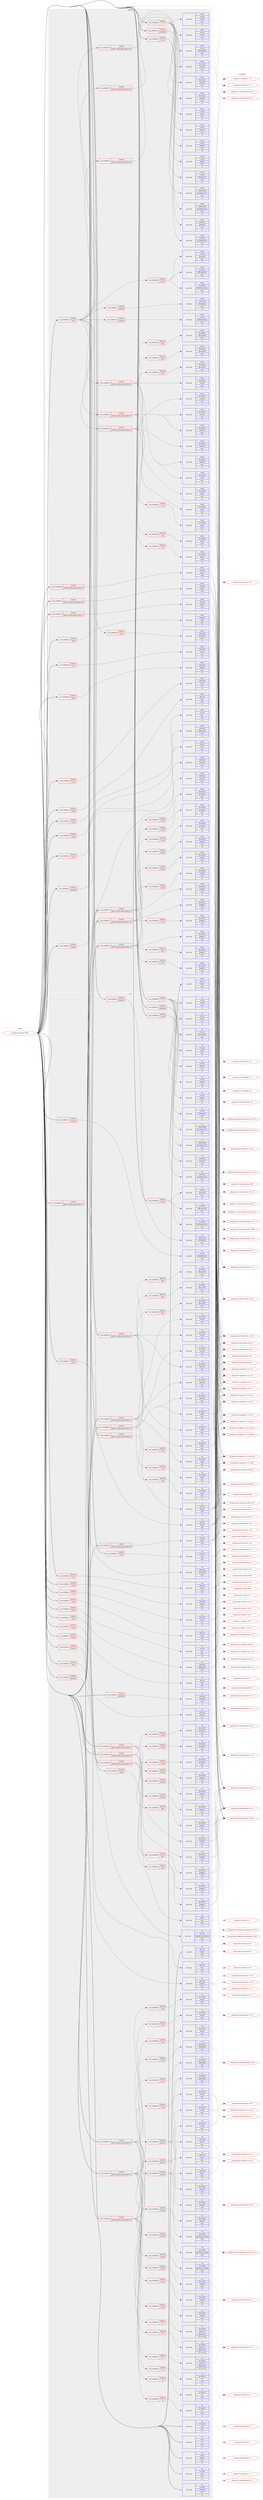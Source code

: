 digraph prolog {

# *************
# Graph options
# *************

newrank=true;
concentrate=true;
compound=true;
graph [rankdir=LR,fontname=Helvetica,fontsize=10,ranksep=1.5];#, ranksep=2.5, nodesep=0.2];
edge  [arrowhead=vee];
node  [fontname=Helvetica,fontsize=10];

# **********
# The ebuild
# **********

subgraph cluster_leftcol {
color=gray;
label=<<i>ebuild</i>>;
id [label="portage://x11-wm/xpra-9999", color=red, width=4, href="../x11-wm/xpra-9999.svg"];
}

# ****************
# The dependencies
# ****************

subgraph cluster_midcol {
color=gray;
label=<<i>dependencies</i>>;
subgraph cluster_compile {
fillcolor="#eeeeee";
style=filled;
label=<<i>compile</i>>;
subgraph cond123278 {
dependency469085 [label=<<TABLE BORDER="0" CELLBORDER="1" CELLSPACING="0" CELLPADDING="4"><TR><TD ROWSPAN="3" CELLPADDING="10">use_conditional</TD></TR><TR><TD>positive</TD></TR><TR><TD>X</TD></TR></TABLE>>, shape=none, color=red];
subgraph pack342369 {
dependency469086 [label=<<TABLE BORDER="0" CELLBORDER="1" CELLSPACING="0" CELLPADDING="4" WIDTH="220"><TR><TD ROWSPAN="6" CELLPADDING="30">pack_dep</TD></TR><TR><TD WIDTH="110">install</TD></TR><TR><TD>x11-apps</TD></TR><TR><TD>xrandr</TD></TR><TR><TD>none</TD></TR><TR><TD>[,,]</TD></TR></TABLE>>, shape=none, color=blue];
}
dependency469085:e -> dependency469086:w [weight=20,style="dashed",arrowhead="vee"];
subgraph pack342370 {
dependency469087 [label=<<TABLE BORDER="0" CELLBORDER="1" CELLSPACING="0" CELLPADDING="4" WIDTH="220"><TR><TD ROWSPAN="6" CELLPADDING="30">pack_dep</TD></TR><TR><TD WIDTH="110">install</TD></TR><TR><TD>x11-libs</TD></TR><TR><TD>libXcomposite</TD></TR><TR><TD>none</TD></TR><TR><TD>[,,]</TD></TR></TABLE>>, shape=none, color=blue];
}
dependency469085:e -> dependency469087:w [weight=20,style="dashed",arrowhead="vee"];
subgraph pack342371 {
dependency469088 [label=<<TABLE BORDER="0" CELLBORDER="1" CELLSPACING="0" CELLPADDING="4" WIDTH="220"><TR><TD ROWSPAN="6" CELLPADDING="30">pack_dep</TD></TR><TR><TD WIDTH="110">install</TD></TR><TR><TD>x11-libs</TD></TR><TR><TD>libXdamage</TD></TR><TR><TD>none</TD></TR><TR><TD>[,,]</TD></TR></TABLE>>, shape=none, color=blue];
}
dependency469085:e -> dependency469088:w [weight=20,style="dashed",arrowhead="vee"];
subgraph pack342372 {
dependency469089 [label=<<TABLE BORDER="0" CELLBORDER="1" CELLSPACING="0" CELLPADDING="4" WIDTH="220"><TR><TD ROWSPAN="6" CELLPADDING="30">pack_dep</TD></TR><TR><TD WIDTH="110">install</TD></TR><TR><TD>x11-libs</TD></TR><TR><TD>libXfixes</TD></TR><TR><TD>none</TD></TR><TR><TD>[,,]</TD></TR></TABLE>>, shape=none, color=blue];
}
dependency469085:e -> dependency469089:w [weight=20,style="dashed",arrowhead="vee"];
subgraph pack342373 {
dependency469090 [label=<<TABLE BORDER="0" CELLBORDER="1" CELLSPACING="0" CELLPADDING="4" WIDTH="220"><TR><TD ROWSPAN="6" CELLPADDING="30">pack_dep</TD></TR><TR><TD WIDTH="110">install</TD></TR><TR><TD>x11-libs</TD></TR><TR><TD>libXrandr</TD></TR><TR><TD>none</TD></TR><TR><TD>[,,]</TD></TR></TABLE>>, shape=none, color=blue];
}
dependency469085:e -> dependency469090:w [weight=20,style="dashed",arrowhead="vee"];
subgraph pack342374 {
dependency469091 [label=<<TABLE BORDER="0" CELLBORDER="1" CELLSPACING="0" CELLPADDING="4" WIDTH="220"><TR><TD ROWSPAN="6" CELLPADDING="30">pack_dep</TD></TR><TR><TD WIDTH="110">install</TD></TR><TR><TD>x11-libs</TD></TR><TR><TD>libXres</TD></TR><TR><TD>none</TD></TR><TR><TD>[,,]</TD></TR></TABLE>>, shape=none, color=blue];
}
dependency469085:e -> dependency469091:w [weight=20,style="dashed",arrowhead="vee"];
subgraph pack342375 {
dependency469092 [label=<<TABLE BORDER="0" CELLBORDER="1" CELLSPACING="0" CELLPADDING="4" WIDTH="220"><TR><TD ROWSPAN="6" CELLPADDING="30">pack_dep</TD></TR><TR><TD WIDTH="110">install</TD></TR><TR><TD>x11-libs</TD></TR><TR><TD>libXtst</TD></TR><TR><TD>none</TD></TR><TR><TD>[,,]</TD></TR></TABLE>>, shape=none, color=blue];
}
dependency469085:e -> dependency469092:w [weight=20,style="dashed",arrowhead="vee"];
subgraph pack342376 {
dependency469093 [label=<<TABLE BORDER="0" CELLBORDER="1" CELLSPACING="0" CELLPADDING="4" WIDTH="220"><TR><TD ROWSPAN="6" CELLPADDING="30">pack_dep</TD></TR><TR><TD WIDTH="110">install</TD></TR><TR><TD>x11-libs</TD></TR><TR><TD>libxkbfile</TD></TR><TR><TD>none</TD></TR><TR><TD>[,,]</TD></TR></TABLE>>, shape=none, color=blue];
}
dependency469085:e -> dependency469093:w [weight=20,style="dashed",arrowhead="vee"];
}
id:e -> dependency469085:w [weight=20,style="solid",arrowhead="vee"];
subgraph cond123279 {
dependency469094 [label=<<TABLE BORDER="0" CELLBORDER="1" CELLSPACING="0" CELLPADDING="4"><TR><TD ROWSPAN="3" CELLPADDING="10">use_conditional</TD></TR><TR><TD>positive</TD></TR><TR><TD>avif</TD></TR></TABLE>>, shape=none, color=red];
subgraph pack342377 {
dependency469095 [label=<<TABLE BORDER="0" CELLBORDER="1" CELLSPACING="0" CELLPADDING="4" WIDTH="220"><TR><TD ROWSPAN="6" CELLPADDING="30">pack_dep</TD></TR><TR><TD WIDTH="110">install</TD></TR><TR><TD>media-libs</TD></TR><TR><TD>libavif</TD></TR><TR><TD>none</TD></TR><TR><TD>[,,]</TD></TR></TABLE>>, shape=none, color=blue];
}
dependency469094:e -> dependency469095:w [weight=20,style="dashed",arrowhead="vee"];
}
id:e -> dependency469094:w [weight=20,style="solid",arrowhead="vee"];
subgraph cond123280 {
dependency469096 [label=<<TABLE BORDER="0" CELLBORDER="1" CELLSPACING="0" CELLPADDING="4"><TR><TD ROWSPAN="3" CELLPADDING="10">use_conditional</TD></TR><TR><TD>positive</TD></TR><TR><TD>brotli</TD></TR></TABLE>>, shape=none, color=red];
subgraph pack342378 {
dependency469097 [label=<<TABLE BORDER="0" CELLBORDER="1" CELLSPACING="0" CELLPADDING="4" WIDTH="220"><TR><TD ROWSPAN="6" CELLPADDING="30">pack_dep</TD></TR><TR><TD WIDTH="110">install</TD></TR><TR><TD>app-arch</TD></TR><TR><TD>brotli</TD></TR><TR><TD>none</TD></TR><TR><TD>[,,]</TD></TR></TABLE>>, shape=none, color=blue];
}
dependency469096:e -> dependency469097:w [weight=20,style="dashed",arrowhead="vee"];
}
id:e -> dependency469096:w [weight=20,style="solid",arrowhead="vee"];
subgraph cond123281 {
dependency469098 [label=<<TABLE BORDER="0" CELLBORDER="1" CELLSPACING="0" CELLPADDING="4"><TR><TD ROWSPAN="3" CELLPADDING="10">use_conditional</TD></TR><TR><TD>positive</TD></TR><TR><TD>client</TD></TR></TABLE>>, shape=none, color=red];
subgraph pack342379 {
dependency469099 [label=<<TABLE BORDER="0" CELLBORDER="1" CELLSPACING="0" CELLPADDING="4" WIDTH="220"><TR><TD ROWSPAN="6" CELLPADDING="30">pack_dep</TD></TR><TR><TD WIDTH="110">install</TD></TR><TR><TD>x11-libs</TD></TR><TR><TD>gtk+</TD></TR><TR><TD>none</TD></TR><TR><TD>[,,]</TD></TR></TABLE>>, shape=none, color=blue];
}
dependency469098:e -> dependency469099:w [weight=20,style="dashed",arrowhead="vee"];
}
id:e -> dependency469098:w [weight=20,style="solid",arrowhead="vee"];
subgraph cond123282 {
dependency469100 [label=<<TABLE BORDER="0" CELLBORDER="1" CELLSPACING="0" CELLPADDING="4"><TR><TD ROWSPAN="3" CELLPADDING="10">use_conditional</TD></TR><TR><TD>positive</TD></TR><TR><TD>jpeg</TD></TR></TABLE>>, shape=none, color=red];
subgraph pack342380 {
dependency469101 [label=<<TABLE BORDER="0" CELLBORDER="1" CELLSPACING="0" CELLPADDING="4" WIDTH="220"><TR><TD ROWSPAN="6" CELLPADDING="30">pack_dep</TD></TR><TR><TD WIDTH="110">install</TD></TR><TR><TD>media-libs</TD></TR><TR><TD>libjpeg-turbo</TD></TR><TR><TD>none</TD></TR><TR><TD>[,,]</TD></TR></TABLE>>, shape=none, color=blue];
}
dependency469100:e -> dependency469101:w [weight=20,style="dashed",arrowhead="vee"];
}
id:e -> dependency469100:w [weight=20,style="solid",arrowhead="vee"];
subgraph cond123283 {
dependency469102 [label=<<TABLE BORDER="0" CELLBORDER="1" CELLSPACING="0" CELLPADDING="4"><TR><TD ROWSPAN="3" CELLPADDING="10">use_conditional</TD></TR><TR><TD>positive</TD></TR><TR><TD>mdns</TD></TR></TABLE>>, shape=none, color=red];
subgraph pack342381 {
dependency469103 [label=<<TABLE BORDER="0" CELLBORDER="1" CELLSPACING="0" CELLPADDING="4" WIDTH="220"><TR><TD ROWSPAN="6" CELLPADDING="30">pack_dep</TD></TR><TR><TD WIDTH="110">install</TD></TR><TR><TD>dev-libs</TD></TR><TR><TD>mdns</TD></TR><TR><TD>none</TD></TR><TR><TD>[,,]</TD></TR></TABLE>>, shape=none, color=blue];
}
dependency469102:e -> dependency469103:w [weight=20,style="dashed",arrowhead="vee"];
}
id:e -> dependency469102:w [weight=20,style="solid",arrowhead="vee"];
subgraph cond123284 {
dependency469104 [label=<<TABLE BORDER="0" CELLBORDER="1" CELLSPACING="0" CELLPADDING="4"><TR><TD ROWSPAN="3" CELLPADDING="10">use_conditional</TD></TR><TR><TD>positive</TD></TR><TR><TD>openh264</TD></TR></TABLE>>, shape=none, color=red];
subgraph pack342382 {
dependency469105 [label=<<TABLE BORDER="0" CELLBORDER="1" CELLSPACING="0" CELLPADDING="4" WIDTH="220"><TR><TD ROWSPAN="6" CELLPADDING="30">pack_dep</TD></TR><TR><TD WIDTH="110">install</TD></TR><TR><TD>media-libs</TD></TR><TR><TD>openh264</TD></TR><TR><TD>none</TD></TR><TR><TD>[,,]</TD></TR></TABLE>>, shape=none, color=blue];
}
dependency469104:e -> dependency469105:w [weight=20,style="dashed",arrowhead="vee"];
}
id:e -> dependency469104:w [weight=20,style="solid",arrowhead="vee"];
subgraph cond123285 {
dependency469106 [label=<<TABLE BORDER="0" CELLBORDER="1" CELLSPACING="0" CELLPADDING="4"><TR><TD ROWSPAN="3" CELLPADDING="10">use_conditional</TD></TR><TR><TD>positive</TD></TR><TR><TD>pulseaudio</TD></TR></TABLE>>, shape=none, color=red];
subgraph pack342383 {
dependency469107 [label=<<TABLE BORDER="0" CELLBORDER="1" CELLSPACING="0" CELLPADDING="4" WIDTH="220"><TR><TD ROWSPAN="6" CELLPADDING="30">pack_dep</TD></TR><TR><TD WIDTH="110">install</TD></TR><TR><TD>media-plugins</TD></TR><TR><TD>gst-plugins-pulse</TD></TR><TR><TD>none</TD></TR><TR><TD>[,,]</TD></TR></TABLE>>, shape=none, color=blue];
}
dependency469106:e -> dependency469107:w [weight=20,style="dashed",arrowhead="vee"];
subgraph pack342384 {
dependency469108 [label=<<TABLE BORDER="0" CELLBORDER="1" CELLSPACING="0" CELLPADDING="4" WIDTH="220"><TR><TD ROWSPAN="6" CELLPADDING="30">pack_dep</TD></TR><TR><TD WIDTH="110">install</TD></TR><TR><TD>media-plugins</TD></TR><TR><TD>gst-plugins-opus</TD></TR><TR><TD>none</TD></TR><TR><TD>[,,]</TD></TR></TABLE>>, shape=none, color=blue];
}
dependency469106:e -> dependency469108:w [weight=20,style="dashed",arrowhead="vee"];
}
id:e -> dependency469106:w [weight=20,style="solid",arrowhead="vee"];
subgraph cond123286 {
dependency469109 [label=<<TABLE BORDER="0" CELLBORDER="1" CELLSPACING="0" CELLPADDING="4"><TR><TD ROWSPAN="3" CELLPADDING="10">use_conditional</TD></TR><TR><TD>positive</TD></TR><TR><TD>python_single_target_python3_10</TD></TR></TABLE>>, shape=none, color=red];
subgraph pack342385 {
dependency469110 [label=<<TABLE BORDER="0" CELLBORDER="1" CELLSPACING="0" CELLPADDING="4" WIDTH="220"><TR><TD ROWSPAN="6" CELLPADDING="30">pack_dep</TD></TR><TR><TD WIDTH="110">install</TD></TR><TR><TD>dev-lang</TD></TR><TR><TD>python</TD></TR><TR><TD>none</TD></TR><TR><TD>[,,]</TD></TR></TABLE>>, shape=none, color=blue];
}
dependency469109:e -> dependency469110:w [weight=20,style="dashed",arrowhead="vee"];
}
id:e -> dependency469109:w [weight=20,style="solid",arrowhead="vee"];
subgraph cond123287 {
dependency469111 [label=<<TABLE BORDER="0" CELLBORDER="1" CELLSPACING="0" CELLPADDING="4"><TR><TD ROWSPAN="3" CELLPADDING="10">use_conditional</TD></TR><TR><TD>positive</TD></TR><TR><TD>python_single_target_python3_10</TD></TR></TABLE>>, shape=none, color=red];
subgraph pack342386 {
dependency469112 [label=<<TABLE BORDER="0" CELLBORDER="1" CELLSPACING="0" CELLPADDING="4" WIDTH="220"><TR><TD ROWSPAN="6" CELLPADDING="30">pack_dep</TD></TR><TR><TD WIDTH="110">install</TD></TR><TR><TD>dev-python</TD></TR><TR><TD>pygobject</TD></TR><TR><TD>none</TD></TR><TR><TD>[,,]</TD></TR></TABLE>>, shape=none, color=blue];
}
dependency469111:e -> dependency469112:w [weight=20,style="dashed",arrowhead="vee"];
subgraph cond123288 {
dependency469113 [label=<<TABLE BORDER="0" CELLBORDER="1" CELLSPACING="0" CELLPADDING="4"><TR><TD ROWSPAN="3" CELLPADDING="10">use_conditional</TD></TR><TR><TD>positive</TD></TR><TR><TD>opengl</TD></TR></TABLE>>, shape=none, color=red];
subgraph pack342387 {
dependency469114 [label=<<TABLE BORDER="0" CELLBORDER="1" CELLSPACING="0" CELLPADDING="4" WIDTH="220"><TR><TD ROWSPAN="6" CELLPADDING="30">pack_dep</TD></TR><TR><TD WIDTH="110">install</TD></TR><TR><TD>dev-python</TD></TR><TR><TD>pyopengl</TD></TR><TR><TD>none</TD></TR><TR><TD>[,,]</TD></TR></TABLE>>, shape=none, color=blue];
}
dependency469113:e -> dependency469114:w [weight=20,style="dashed",arrowhead="vee"];
}
dependency469111:e -> dependency469113:w [weight=20,style="dashed",arrowhead="vee"];
subgraph cond123289 {
dependency469115 [label=<<TABLE BORDER="0" CELLBORDER="1" CELLSPACING="0" CELLPADDING="4"><TR><TD ROWSPAN="3" CELLPADDING="10">use_conditional</TD></TR><TR><TD>positive</TD></TR><TR><TD>sound</TD></TR></TABLE>>, shape=none, color=red];
subgraph pack342388 {
dependency469116 [label=<<TABLE BORDER="0" CELLBORDER="1" CELLSPACING="0" CELLPADDING="4" WIDTH="220"><TR><TD ROWSPAN="6" CELLPADDING="30">pack_dep</TD></TR><TR><TD WIDTH="110">install</TD></TR><TR><TD>dev-python</TD></TR><TR><TD>gst-python</TD></TR><TR><TD>none</TD></TR><TR><TD>[,,]</TD></TR></TABLE>>, shape=none, color=blue];
}
dependency469115:e -> dependency469116:w [weight=20,style="dashed",arrowhead="vee"];
}
dependency469111:e -> dependency469115:w [weight=20,style="dashed",arrowhead="vee"];
subgraph cond123290 {
dependency469117 [label=<<TABLE BORDER="0" CELLBORDER="1" CELLSPACING="0" CELLPADDING="4"><TR><TD ROWSPAN="3" CELLPADDING="10">use_conditional</TD></TR><TR><TD>positive</TD></TR><TR><TD>gtk3</TD></TR></TABLE>>, shape=none, color=red];
subgraph pack342389 {
dependency469118 [label=<<TABLE BORDER="0" CELLBORDER="1" CELLSPACING="0" CELLPADDING="4" WIDTH="220"><TR><TD ROWSPAN="6" CELLPADDING="30">pack_dep</TD></TR><TR><TD WIDTH="110">install</TD></TR><TR><TD>dev-python</TD></TR><TR><TD>pygobject</TD></TR><TR><TD>none</TD></TR><TR><TD>[,,]</TD></TR></TABLE>>, shape=none, color=blue];
}
dependency469117:e -> dependency469118:w [weight=20,style="dashed",arrowhead="vee"];
}
dependency469111:e -> dependency469117:w [weight=20,style="dashed",arrowhead="vee"];
}
id:e -> dependency469111:w [weight=20,style="solid",arrowhead="vee"];
subgraph cond123291 {
dependency469119 [label=<<TABLE BORDER="0" CELLBORDER="1" CELLSPACING="0" CELLPADDING="4"><TR><TD ROWSPAN="3" CELLPADDING="10">use_conditional</TD></TR><TR><TD>positive</TD></TR><TR><TD>python_single_target_python3_11</TD></TR></TABLE>>, shape=none, color=red];
subgraph pack342390 {
dependency469120 [label=<<TABLE BORDER="0" CELLBORDER="1" CELLSPACING="0" CELLPADDING="4" WIDTH="220"><TR><TD ROWSPAN="6" CELLPADDING="30">pack_dep</TD></TR><TR><TD WIDTH="110">install</TD></TR><TR><TD>dev-lang</TD></TR><TR><TD>python</TD></TR><TR><TD>none</TD></TR><TR><TD>[,,]</TD></TR></TABLE>>, shape=none, color=blue];
}
dependency469119:e -> dependency469120:w [weight=20,style="dashed",arrowhead="vee"];
}
id:e -> dependency469119:w [weight=20,style="solid",arrowhead="vee"];
subgraph cond123292 {
dependency469121 [label=<<TABLE BORDER="0" CELLBORDER="1" CELLSPACING="0" CELLPADDING="4"><TR><TD ROWSPAN="3" CELLPADDING="10">use_conditional</TD></TR><TR><TD>positive</TD></TR><TR><TD>python_single_target_python3_11</TD></TR></TABLE>>, shape=none, color=red];
subgraph pack342391 {
dependency469122 [label=<<TABLE BORDER="0" CELLBORDER="1" CELLSPACING="0" CELLPADDING="4" WIDTH="220"><TR><TD ROWSPAN="6" CELLPADDING="30">pack_dep</TD></TR><TR><TD WIDTH="110">install</TD></TR><TR><TD>dev-python</TD></TR><TR><TD>pygobject</TD></TR><TR><TD>none</TD></TR><TR><TD>[,,]</TD></TR></TABLE>>, shape=none, color=blue];
}
dependency469121:e -> dependency469122:w [weight=20,style="dashed",arrowhead="vee"];
subgraph cond123293 {
dependency469123 [label=<<TABLE BORDER="0" CELLBORDER="1" CELLSPACING="0" CELLPADDING="4"><TR><TD ROWSPAN="3" CELLPADDING="10">use_conditional</TD></TR><TR><TD>positive</TD></TR><TR><TD>opengl</TD></TR></TABLE>>, shape=none, color=red];
subgraph pack342392 {
dependency469124 [label=<<TABLE BORDER="0" CELLBORDER="1" CELLSPACING="0" CELLPADDING="4" WIDTH="220"><TR><TD ROWSPAN="6" CELLPADDING="30">pack_dep</TD></TR><TR><TD WIDTH="110">install</TD></TR><TR><TD>dev-python</TD></TR><TR><TD>pyopengl</TD></TR><TR><TD>none</TD></TR><TR><TD>[,,]</TD></TR></TABLE>>, shape=none, color=blue];
}
dependency469123:e -> dependency469124:w [weight=20,style="dashed",arrowhead="vee"];
}
dependency469121:e -> dependency469123:w [weight=20,style="dashed",arrowhead="vee"];
subgraph cond123294 {
dependency469125 [label=<<TABLE BORDER="0" CELLBORDER="1" CELLSPACING="0" CELLPADDING="4"><TR><TD ROWSPAN="3" CELLPADDING="10">use_conditional</TD></TR><TR><TD>positive</TD></TR><TR><TD>sound</TD></TR></TABLE>>, shape=none, color=red];
subgraph pack342393 {
dependency469126 [label=<<TABLE BORDER="0" CELLBORDER="1" CELLSPACING="0" CELLPADDING="4" WIDTH="220"><TR><TD ROWSPAN="6" CELLPADDING="30">pack_dep</TD></TR><TR><TD WIDTH="110">install</TD></TR><TR><TD>dev-python</TD></TR><TR><TD>gst-python</TD></TR><TR><TD>none</TD></TR><TR><TD>[,,]</TD></TR></TABLE>>, shape=none, color=blue];
}
dependency469125:e -> dependency469126:w [weight=20,style="dashed",arrowhead="vee"];
}
dependency469121:e -> dependency469125:w [weight=20,style="dashed",arrowhead="vee"];
subgraph cond123295 {
dependency469127 [label=<<TABLE BORDER="0" CELLBORDER="1" CELLSPACING="0" CELLPADDING="4"><TR><TD ROWSPAN="3" CELLPADDING="10">use_conditional</TD></TR><TR><TD>positive</TD></TR><TR><TD>gtk3</TD></TR></TABLE>>, shape=none, color=red];
subgraph pack342394 {
dependency469128 [label=<<TABLE BORDER="0" CELLBORDER="1" CELLSPACING="0" CELLPADDING="4" WIDTH="220"><TR><TD ROWSPAN="6" CELLPADDING="30">pack_dep</TD></TR><TR><TD WIDTH="110">install</TD></TR><TR><TD>dev-python</TD></TR><TR><TD>pygobject</TD></TR><TR><TD>none</TD></TR><TR><TD>[,,]</TD></TR></TABLE>>, shape=none, color=blue];
}
dependency469127:e -> dependency469128:w [weight=20,style="dashed",arrowhead="vee"];
}
dependency469121:e -> dependency469127:w [weight=20,style="dashed",arrowhead="vee"];
}
id:e -> dependency469121:w [weight=20,style="solid",arrowhead="vee"];
subgraph cond123296 {
dependency469129 [label=<<TABLE BORDER="0" CELLBORDER="1" CELLSPACING="0" CELLPADDING="4"><TR><TD ROWSPAN="3" CELLPADDING="10">use_conditional</TD></TR><TR><TD>positive</TD></TR><TR><TD>python_single_target_python3_12</TD></TR></TABLE>>, shape=none, color=red];
subgraph pack342395 {
dependency469130 [label=<<TABLE BORDER="0" CELLBORDER="1" CELLSPACING="0" CELLPADDING="4" WIDTH="220"><TR><TD ROWSPAN="6" CELLPADDING="30">pack_dep</TD></TR><TR><TD WIDTH="110">install</TD></TR><TR><TD>dev-lang</TD></TR><TR><TD>python</TD></TR><TR><TD>none</TD></TR><TR><TD>[,,]</TD></TR></TABLE>>, shape=none, color=blue];
}
dependency469129:e -> dependency469130:w [weight=20,style="dashed",arrowhead="vee"];
}
id:e -> dependency469129:w [weight=20,style="solid",arrowhead="vee"];
subgraph cond123297 {
dependency469131 [label=<<TABLE BORDER="0" CELLBORDER="1" CELLSPACING="0" CELLPADDING="4"><TR><TD ROWSPAN="3" CELLPADDING="10">use_conditional</TD></TR><TR><TD>positive</TD></TR><TR><TD>python_single_target_python3_12</TD></TR></TABLE>>, shape=none, color=red];
subgraph pack342396 {
dependency469132 [label=<<TABLE BORDER="0" CELLBORDER="1" CELLSPACING="0" CELLPADDING="4" WIDTH="220"><TR><TD ROWSPAN="6" CELLPADDING="30">pack_dep</TD></TR><TR><TD WIDTH="110">install</TD></TR><TR><TD>dev-python</TD></TR><TR><TD>pygobject</TD></TR><TR><TD>none</TD></TR><TR><TD>[,,]</TD></TR></TABLE>>, shape=none, color=blue];
}
dependency469131:e -> dependency469132:w [weight=20,style="dashed",arrowhead="vee"];
subgraph cond123298 {
dependency469133 [label=<<TABLE BORDER="0" CELLBORDER="1" CELLSPACING="0" CELLPADDING="4"><TR><TD ROWSPAN="3" CELLPADDING="10">use_conditional</TD></TR><TR><TD>positive</TD></TR><TR><TD>opengl</TD></TR></TABLE>>, shape=none, color=red];
subgraph pack342397 {
dependency469134 [label=<<TABLE BORDER="0" CELLBORDER="1" CELLSPACING="0" CELLPADDING="4" WIDTH="220"><TR><TD ROWSPAN="6" CELLPADDING="30">pack_dep</TD></TR><TR><TD WIDTH="110">install</TD></TR><TR><TD>dev-python</TD></TR><TR><TD>pyopengl</TD></TR><TR><TD>none</TD></TR><TR><TD>[,,]</TD></TR></TABLE>>, shape=none, color=blue];
}
dependency469133:e -> dependency469134:w [weight=20,style="dashed",arrowhead="vee"];
}
dependency469131:e -> dependency469133:w [weight=20,style="dashed",arrowhead="vee"];
subgraph cond123299 {
dependency469135 [label=<<TABLE BORDER="0" CELLBORDER="1" CELLSPACING="0" CELLPADDING="4"><TR><TD ROWSPAN="3" CELLPADDING="10">use_conditional</TD></TR><TR><TD>positive</TD></TR><TR><TD>sound</TD></TR></TABLE>>, shape=none, color=red];
subgraph pack342398 {
dependency469136 [label=<<TABLE BORDER="0" CELLBORDER="1" CELLSPACING="0" CELLPADDING="4" WIDTH="220"><TR><TD ROWSPAN="6" CELLPADDING="30">pack_dep</TD></TR><TR><TD WIDTH="110">install</TD></TR><TR><TD>dev-python</TD></TR><TR><TD>gst-python</TD></TR><TR><TD>none</TD></TR><TR><TD>[,,]</TD></TR></TABLE>>, shape=none, color=blue];
}
dependency469135:e -> dependency469136:w [weight=20,style="dashed",arrowhead="vee"];
}
dependency469131:e -> dependency469135:w [weight=20,style="dashed",arrowhead="vee"];
subgraph cond123300 {
dependency469137 [label=<<TABLE BORDER="0" CELLBORDER="1" CELLSPACING="0" CELLPADDING="4"><TR><TD ROWSPAN="3" CELLPADDING="10">use_conditional</TD></TR><TR><TD>positive</TD></TR><TR><TD>gtk3</TD></TR></TABLE>>, shape=none, color=red];
subgraph pack342399 {
dependency469138 [label=<<TABLE BORDER="0" CELLBORDER="1" CELLSPACING="0" CELLPADDING="4" WIDTH="220"><TR><TD ROWSPAN="6" CELLPADDING="30">pack_dep</TD></TR><TR><TD WIDTH="110">install</TD></TR><TR><TD>dev-python</TD></TR><TR><TD>pygobject</TD></TR><TR><TD>none</TD></TR><TR><TD>[,,]</TD></TR></TABLE>>, shape=none, color=blue];
}
dependency469137:e -> dependency469138:w [weight=20,style="dashed",arrowhead="vee"];
}
dependency469131:e -> dependency469137:w [weight=20,style="dashed",arrowhead="vee"];
}
id:e -> dependency469131:w [weight=20,style="solid",arrowhead="vee"];
subgraph cond123301 {
dependency469139 [label=<<TABLE BORDER="0" CELLBORDER="1" CELLSPACING="0" CELLPADDING="4"><TR><TD ROWSPAN="3" CELLPADDING="10">use_conditional</TD></TR><TR><TD>positive</TD></TR><TR><TD>qrcode</TD></TR></TABLE>>, shape=none, color=red];
subgraph pack342400 {
dependency469140 [label=<<TABLE BORDER="0" CELLBORDER="1" CELLSPACING="0" CELLPADDING="4" WIDTH="220"><TR><TD ROWSPAN="6" CELLPADDING="30">pack_dep</TD></TR><TR><TD WIDTH="110">install</TD></TR><TR><TD>media-gfx</TD></TR><TR><TD>qrencode</TD></TR><TR><TD>none</TD></TR><TR><TD>[,,]</TD></TR></TABLE>>, shape=none, color=blue];
}
dependency469139:e -> dependency469140:w [weight=20,style="dashed",arrowhead="vee"];
}
id:e -> dependency469139:w [weight=20,style="solid",arrowhead="vee"];
subgraph cond123302 {
dependency469141 [label=<<TABLE BORDER="0" CELLBORDER="1" CELLSPACING="0" CELLPADDING="4"><TR><TD ROWSPAN="3" CELLPADDING="10">use_conditional</TD></TR><TR><TD>positive</TD></TR><TR><TD>sound</TD></TR></TABLE>>, shape=none, color=red];
subgraph pack342401 {
dependency469142 [label=<<TABLE BORDER="0" CELLBORDER="1" CELLSPACING="0" CELLPADDING="4" WIDTH="220"><TR><TD ROWSPAN="6" CELLPADDING="30">pack_dep</TD></TR><TR><TD WIDTH="110">install</TD></TR><TR><TD>media-libs</TD></TR><TR><TD>gstreamer</TD></TR><TR><TD>none</TD></TR><TR><TD>[,,]</TD></TR></TABLE>>, shape=none, color=blue];
}
dependency469141:e -> dependency469142:w [weight=20,style="dashed",arrowhead="vee"];
subgraph pack342402 {
dependency469143 [label=<<TABLE BORDER="0" CELLBORDER="1" CELLSPACING="0" CELLPADDING="4" WIDTH="220"><TR><TD ROWSPAN="6" CELLPADDING="30">pack_dep</TD></TR><TR><TD WIDTH="110">install</TD></TR><TR><TD>media-libs</TD></TR><TR><TD>gst-plugins-base</TD></TR><TR><TD>none</TD></TR><TR><TD>[,,]</TD></TR></TABLE>>, shape=none, color=blue];
}
dependency469141:e -> dependency469143:w [weight=20,style="dashed",arrowhead="vee"];
}
id:e -> dependency469141:w [weight=20,style="solid",arrowhead="vee"];
subgraph cond123303 {
dependency469144 [label=<<TABLE BORDER="0" CELLBORDER="1" CELLSPACING="0" CELLPADDING="4"><TR><TD ROWSPAN="3" CELLPADDING="10">use_conditional</TD></TR><TR><TD>positive</TD></TR><TR><TD>test</TD></TR></TABLE>>, shape=none, color=red];
subgraph cond123304 {
dependency469145 [label=<<TABLE BORDER="0" CELLBORDER="1" CELLSPACING="0" CELLPADDING="4"><TR><TD ROWSPAN="3" CELLPADDING="10">use_conditional</TD></TR><TR><TD>positive</TD></TR><TR><TD>python_single_target_python3_10</TD></TR></TABLE>>, shape=none, color=red];
subgraph pack342403 {
dependency469146 [label=<<TABLE BORDER="0" CELLBORDER="1" CELLSPACING="0" CELLPADDING="4" WIDTH="220"><TR><TD ROWSPAN="6" CELLPADDING="30">pack_dep</TD></TR><TR><TD WIDTH="110">install</TD></TR><TR><TD>dev-python</TD></TR><TR><TD>netifaces</TD></TR><TR><TD>none</TD></TR><TR><TD>[,,]</TD></TR></TABLE>>, shape=none, color=blue];
}
dependency469145:e -> dependency469146:w [weight=20,style="dashed",arrowhead="vee"];
subgraph pack342404 {
dependency469147 [label=<<TABLE BORDER="0" CELLBORDER="1" CELLSPACING="0" CELLPADDING="4" WIDTH="220"><TR><TD ROWSPAN="6" CELLPADDING="30">pack_dep</TD></TR><TR><TD WIDTH="110">install</TD></TR><TR><TD>dev-python</TD></TR><TR><TD>pillow</TD></TR><TR><TD>none</TD></TR><TR><TD>[,,]</TD></TR></TABLE>>, shape=none, color=blue];
}
dependency469145:e -> dependency469147:w [weight=20,style="dashed",arrowhead="vee"];
subgraph pack342405 {
dependency469148 [label=<<TABLE BORDER="0" CELLBORDER="1" CELLSPACING="0" CELLPADDING="4" WIDTH="220"><TR><TD ROWSPAN="6" CELLPADDING="30">pack_dep</TD></TR><TR><TD WIDTH="110">install</TD></TR><TR><TD>dev-python</TD></TR><TR><TD>rencode</TD></TR><TR><TD>none</TD></TR><TR><TD>[,,]</TD></TR></TABLE>>, shape=none, color=blue];
}
dependency469145:e -> dependency469148:w [weight=20,style="dashed",arrowhead="vee"];
subgraph cond123305 {
dependency469149 [label=<<TABLE BORDER="0" CELLBORDER="1" CELLSPACING="0" CELLPADDING="4"><TR><TD ROWSPAN="3" CELLPADDING="10">use_conditional</TD></TR><TR><TD>positive</TD></TR><TR><TD>dbus</TD></TR></TABLE>>, shape=none, color=red];
subgraph pack342406 {
dependency469150 [label=<<TABLE BORDER="0" CELLBORDER="1" CELLSPACING="0" CELLPADDING="4" WIDTH="220"><TR><TD ROWSPAN="6" CELLPADDING="30">pack_dep</TD></TR><TR><TD WIDTH="110">install</TD></TR><TR><TD>dev-python</TD></TR><TR><TD>dbus-python</TD></TR><TR><TD>none</TD></TR><TR><TD>[,,]</TD></TR></TABLE>>, shape=none, color=blue];
}
dependency469149:e -> dependency469150:w [weight=20,style="dashed",arrowhead="vee"];
}
dependency469145:e -> dependency469149:w [weight=20,style="dashed",arrowhead="vee"];
subgraph cond123306 {
dependency469151 [label=<<TABLE BORDER="0" CELLBORDER="1" CELLSPACING="0" CELLPADDING="4"><TR><TD ROWSPAN="3" CELLPADDING="10">use_conditional</TD></TR><TR><TD>positive</TD></TR><TR><TD>xdg</TD></TR></TABLE>>, shape=none, color=red];
subgraph pack342407 {
dependency469152 [label=<<TABLE BORDER="0" CELLBORDER="1" CELLSPACING="0" CELLPADDING="4" WIDTH="220"><TR><TD ROWSPAN="6" CELLPADDING="30">pack_dep</TD></TR><TR><TD WIDTH="110">install</TD></TR><TR><TD>dev-python</TD></TR><TR><TD>pyxdg</TD></TR><TR><TD>none</TD></TR><TR><TD>[,,]</TD></TR></TABLE>>, shape=none, color=blue];
}
dependency469151:e -> dependency469152:w [weight=20,style="dashed",arrowhead="vee"];
}
dependency469145:e -> dependency469151:w [weight=20,style="dashed",arrowhead="vee"];
}
dependency469144:e -> dependency469145:w [weight=20,style="dashed",arrowhead="vee"];
subgraph cond123307 {
dependency469153 [label=<<TABLE BORDER="0" CELLBORDER="1" CELLSPACING="0" CELLPADDING="4"><TR><TD ROWSPAN="3" CELLPADDING="10">use_conditional</TD></TR><TR><TD>positive</TD></TR><TR><TD>python_single_target_python3_11</TD></TR></TABLE>>, shape=none, color=red];
subgraph pack342408 {
dependency469154 [label=<<TABLE BORDER="0" CELLBORDER="1" CELLSPACING="0" CELLPADDING="4" WIDTH="220"><TR><TD ROWSPAN="6" CELLPADDING="30">pack_dep</TD></TR><TR><TD WIDTH="110">install</TD></TR><TR><TD>dev-python</TD></TR><TR><TD>netifaces</TD></TR><TR><TD>none</TD></TR><TR><TD>[,,]</TD></TR></TABLE>>, shape=none, color=blue];
}
dependency469153:e -> dependency469154:w [weight=20,style="dashed",arrowhead="vee"];
subgraph pack342409 {
dependency469155 [label=<<TABLE BORDER="0" CELLBORDER="1" CELLSPACING="0" CELLPADDING="4" WIDTH="220"><TR><TD ROWSPAN="6" CELLPADDING="30">pack_dep</TD></TR><TR><TD WIDTH="110">install</TD></TR><TR><TD>dev-python</TD></TR><TR><TD>pillow</TD></TR><TR><TD>none</TD></TR><TR><TD>[,,]</TD></TR></TABLE>>, shape=none, color=blue];
}
dependency469153:e -> dependency469155:w [weight=20,style="dashed",arrowhead="vee"];
subgraph pack342410 {
dependency469156 [label=<<TABLE BORDER="0" CELLBORDER="1" CELLSPACING="0" CELLPADDING="4" WIDTH="220"><TR><TD ROWSPAN="6" CELLPADDING="30">pack_dep</TD></TR><TR><TD WIDTH="110">install</TD></TR><TR><TD>dev-python</TD></TR><TR><TD>rencode</TD></TR><TR><TD>none</TD></TR><TR><TD>[,,]</TD></TR></TABLE>>, shape=none, color=blue];
}
dependency469153:e -> dependency469156:w [weight=20,style="dashed",arrowhead="vee"];
subgraph cond123308 {
dependency469157 [label=<<TABLE BORDER="0" CELLBORDER="1" CELLSPACING="0" CELLPADDING="4"><TR><TD ROWSPAN="3" CELLPADDING="10">use_conditional</TD></TR><TR><TD>positive</TD></TR><TR><TD>dbus</TD></TR></TABLE>>, shape=none, color=red];
subgraph pack342411 {
dependency469158 [label=<<TABLE BORDER="0" CELLBORDER="1" CELLSPACING="0" CELLPADDING="4" WIDTH="220"><TR><TD ROWSPAN="6" CELLPADDING="30">pack_dep</TD></TR><TR><TD WIDTH="110">install</TD></TR><TR><TD>dev-python</TD></TR><TR><TD>dbus-python</TD></TR><TR><TD>none</TD></TR><TR><TD>[,,]</TD></TR></TABLE>>, shape=none, color=blue];
}
dependency469157:e -> dependency469158:w [weight=20,style="dashed",arrowhead="vee"];
}
dependency469153:e -> dependency469157:w [weight=20,style="dashed",arrowhead="vee"];
subgraph cond123309 {
dependency469159 [label=<<TABLE BORDER="0" CELLBORDER="1" CELLSPACING="0" CELLPADDING="4"><TR><TD ROWSPAN="3" CELLPADDING="10">use_conditional</TD></TR><TR><TD>positive</TD></TR><TR><TD>xdg</TD></TR></TABLE>>, shape=none, color=red];
subgraph pack342412 {
dependency469160 [label=<<TABLE BORDER="0" CELLBORDER="1" CELLSPACING="0" CELLPADDING="4" WIDTH="220"><TR><TD ROWSPAN="6" CELLPADDING="30">pack_dep</TD></TR><TR><TD WIDTH="110">install</TD></TR><TR><TD>dev-python</TD></TR><TR><TD>pyxdg</TD></TR><TR><TD>none</TD></TR><TR><TD>[,,]</TD></TR></TABLE>>, shape=none, color=blue];
}
dependency469159:e -> dependency469160:w [weight=20,style="dashed",arrowhead="vee"];
}
dependency469153:e -> dependency469159:w [weight=20,style="dashed",arrowhead="vee"];
}
dependency469144:e -> dependency469153:w [weight=20,style="dashed",arrowhead="vee"];
subgraph cond123310 {
dependency469161 [label=<<TABLE BORDER="0" CELLBORDER="1" CELLSPACING="0" CELLPADDING="4"><TR><TD ROWSPAN="3" CELLPADDING="10">use_conditional</TD></TR><TR><TD>positive</TD></TR><TR><TD>python_single_target_python3_12</TD></TR></TABLE>>, shape=none, color=red];
subgraph pack342413 {
dependency469162 [label=<<TABLE BORDER="0" CELLBORDER="1" CELLSPACING="0" CELLPADDING="4" WIDTH="220"><TR><TD ROWSPAN="6" CELLPADDING="30">pack_dep</TD></TR><TR><TD WIDTH="110">install</TD></TR><TR><TD>dev-python</TD></TR><TR><TD>netifaces</TD></TR><TR><TD>none</TD></TR><TR><TD>[,,]</TD></TR></TABLE>>, shape=none, color=blue];
}
dependency469161:e -> dependency469162:w [weight=20,style="dashed",arrowhead="vee"];
subgraph pack342414 {
dependency469163 [label=<<TABLE BORDER="0" CELLBORDER="1" CELLSPACING="0" CELLPADDING="4" WIDTH="220"><TR><TD ROWSPAN="6" CELLPADDING="30">pack_dep</TD></TR><TR><TD WIDTH="110">install</TD></TR><TR><TD>dev-python</TD></TR><TR><TD>pillow</TD></TR><TR><TD>none</TD></TR><TR><TD>[,,]</TD></TR></TABLE>>, shape=none, color=blue];
}
dependency469161:e -> dependency469163:w [weight=20,style="dashed",arrowhead="vee"];
subgraph pack342415 {
dependency469164 [label=<<TABLE BORDER="0" CELLBORDER="1" CELLSPACING="0" CELLPADDING="4" WIDTH="220"><TR><TD ROWSPAN="6" CELLPADDING="30">pack_dep</TD></TR><TR><TD WIDTH="110">install</TD></TR><TR><TD>dev-python</TD></TR><TR><TD>rencode</TD></TR><TR><TD>none</TD></TR><TR><TD>[,,]</TD></TR></TABLE>>, shape=none, color=blue];
}
dependency469161:e -> dependency469164:w [weight=20,style="dashed",arrowhead="vee"];
subgraph cond123311 {
dependency469165 [label=<<TABLE BORDER="0" CELLBORDER="1" CELLSPACING="0" CELLPADDING="4"><TR><TD ROWSPAN="3" CELLPADDING="10">use_conditional</TD></TR><TR><TD>positive</TD></TR><TR><TD>dbus</TD></TR></TABLE>>, shape=none, color=red];
subgraph pack342416 {
dependency469166 [label=<<TABLE BORDER="0" CELLBORDER="1" CELLSPACING="0" CELLPADDING="4" WIDTH="220"><TR><TD ROWSPAN="6" CELLPADDING="30">pack_dep</TD></TR><TR><TD WIDTH="110">install</TD></TR><TR><TD>dev-python</TD></TR><TR><TD>dbus-python</TD></TR><TR><TD>none</TD></TR><TR><TD>[,,]</TD></TR></TABLE>>, shape=none, color=blue];
}
dependency469165:e -> dependency469166:w [weight=20,style="dashed",arrowhead="vee"];
}
dependency469161:e -> dependency469165:w [weight=20,style="dashed",arrowhead="vee"];
subgraph cond123312 {
dependency469167 [label=<<TABLE BORDER="0" CELLBORDER="1" CELLSPACING="0" CELLPADDING="4"><TR><TD ROWSPAN="3" CELLPADDING="10">use_conditional</TD></TR><TR><TD>positive</TD></TR><TR><TD>xdg</TD></TR></TABLE>>, shape=none, color=red];
subgraph pack342417 {
dependency469168 [label=<<TABLE BORDER="0" CELLBORDER="1" CELLSPACING="0" CELLPADDING="4" WIDTH="220"><TR><TD ROWSPAN="6" CELLPADDING="30">pack_dep</TD></TR><TR><TD WIDTH="110">install</TD></TR><TR><TD>dev-python</TD></TR><TR><TD>pyxdg</TD></TR><TR><TD>none</TD></TR><TR><TD>[,,]</TD></TR></TABLE>>, shape=none, color=blue];
}
dependency469167:e -> dependency469168:w [weight=20,style="dashed",arrowhead="vee"];
}
dependency469161:e -> dependency469167:w [weight=20,style="dashed",arrowhead="vee"];
}
dependency469144:e -> dependency469161:w [weight=20,style="dashed",arrowhead="vee"];
subgraph cond123313 {
dependency469169 [label=<<TABLE BORDER="0" CELLBORDER="1" CELLSPACING="0" CELLPADDING="4"><TR><TD ROWSPAN="3" CELLPADDING="10">use_conditional</TD></TR><TR><TD>positive</TD></TR><TR><TD>html</TD></TR></TABLE>>, shape=none, color=red];
subgraph pack342418 {
dependency469170 [label=<<TABLE BORDER="0" CELLBORDER="1" CELLSPACING="0" CELLPADDING="4" WIDTH="220"><TR><TD ROWSPAN="6" CELLPADDING="30">pack_dep</TD></TR><TR><TD WIDTH="110">install</TD></TR><TR><TD>www-apps</TD></TR><TR><TD>xpra-html5</TD></TR><TR><TD>none</TD></TR><TR><TD>[,,]</TD></TR></TABLE>>, shape=none, color=blue];
}
dependency469169:e -> dependency469170:w [weight=20,style="dashed",arrowhead="vee"];
}
dependency469144:e -> dependency469169:w [weight=20,style="dashed",arrowhead="vee"];
subgraph cond123314 {
dependency469171 [label=<<TABLE BORDER="0" CELLBORDER="1" CELLSPACING="0" CELLPADDING="4"><TR><TD ROWSPAN="3" CELLPADDING="10">use_conditional</TD></TR><TR><TD>positive</TD></TR><TR><TD>server</TD></TR></TABLE>>, shape=none, color=red];
subgraph pack342419 {
dependency469172 [label=<<TABLE BORDER="0" CELLBORDER="1" CELLSPACING="0" CELLPADDING="4" WIDTH="220"><TR><TD ROWSPAN="6" CELLPADDING="30">pack_dep</TD></TR><TR><TD WIDTH="110">install</TD></TR><TR><TD>x11-base</TD></TR><TR><TD>xorg-server</TD></TR><TR><TD>none</TD></TR><TR><TD>[,,]</TD></TR></TABLE>>, shape=none, color=blue];
}
dependency469171:e -> dependency469172:w [weight=20,style="dashed",arrowhead="vee"];
subgraph pack342420 {
dependency469173 [label=<<TABLE BORDER="0" CELLBORDER="1" CELLSPACING="0" CELLPADDING="4" WIDTH="220"><TR><TD ROWSPAN="6" CELLPADDING="30">pack_dep</TD></TR><TR><TD WIDTH="110">install</TD></TR><TR><TD>x11-drivers</TD></TR><TR><TD>xf86-input-void</TD></TR><TR><TD>none</TD></TR><TR><TD>[,,]</TD></TR></TABLE>>, shape=none, color=blue];
}
dependency469171:e -> dependency469173:w [weight=20,style="dashed",arrowhead="vee"];
subgraph pack342421 {
dependency469174 [label=<<TABLE BORDER="0" CELLBORDER="1" CELLSPACING="0" CELLPADDING="4" WIDTH="220"><TR><TD ROWSPAN="6" CELLPADDING="30">pack_dep</TD></TR><TR><TD WIDTH="110">install</TD></TR><TR><TD>x11-drivers</TD></TR><TR><TD>xf86-video-dummy</TD></TR><TR><TD>none</TD></TR><TR><TD>[,,]</TD></TR></TABLE>>, shape=none, color=blue];
}
dependency469171:e -> dependency469174:w [weight=20,style="dashed",arrowhead="vee"];
}
dependency469144:e -> dependency469171:w [weight=20,style="dashed",arrowhead="vee"];
subgraph cond123315 {
dependency469175 [label=<<TABLE BORDER="0" CELLBORDER="1" CELLSPACING="0" CELLPADDING="4"><TR><TD ROWSPAN="3" CELLPADDING="10">use_conditional</TD></TR><TR><TD>positive</TD></TR><TR><TD>webcam</TD></TR></TABLE>>, shape=none, color=red];
subgraph pack342422 {
dependency469176 [label=<<TABLE BORDER="0" CELLBORDER="1" CELLSPACING="0" CELLPADDING="4" WIDTH="220"><TR><TD ROWSPAN="6" CELLPADDING="30">pack_dep</TD></TR><TR><TD WIDTH="110">install</TD></TR><TR><TD>media-video</TD></TR><TR><TD>v4l2loopback</TD></TR><TR><TD>none</TD></TR><TR><TD>[,,]</TD></TR></TABLE>>, shape=none, color=blue];
}
dependency469175:e -> dependency469176:w [weight=20,style="dashed",arrowhead="vee"];
}
dependency469144:e -> dependency469175:w [weight=20,style="dashed",arrowhead="vee"];
subgraph cond123316 {
dependency469177 [label=<<TABLE BORDER="0" CELLBORDER="1" CELLSPACING="0" CELLPADDING="4"><TR><TD ROWSPAN="3" CELLPADDING="10">use_conditional</TD></TR><TR><TD>positive</TD></TR><TR><TD>xinerama</TD></TR></TABLE>>, shape=none, color=red];
subgraph pack342423 {
dependency469178 [label=<<TABLE BORDER="0" CELLBORDER="1" CELLSPACING="0" CELLPADDING="4" WIDTH="220"><TR><TD ROWSPAN="6" CELLPADDING="30">pack_dep</TD></TR><TR><TD WIDTH="110">install</TD></TR><TR><TD>x11-libs</TD></TR><TR><TD>libfakeXinerama</TD></TR><TR><TD>none</TD></TR><TR><TD>[,,]</TD></TR></TABLE>>, shape=none, color=blue];
}
dependency469177:e -> dependency469178:w [weight=20,style="dashed",arrowhead="vee"];
}
dependency469144:e -> dependency469177:w [weight=20,style="dashed",arrowhead="vee"];
subgraph cond123317 {
dependency469179 [label=<<TABLE BORDER="0" CELLBORDER="1" CELLSPACING="0" CELLPADDING="4"><TR><TD ROWSPAN="3" CELLPADDING="10">use_conditional</TD></TR><TR><TD>positive</TD></TR><TR><TD>python_single_target_python3_10</TD></TR></TABLE>>, shape=none, color=red];
subgraph pack342424 {
dependency469180 [label=<<TABLE BORDER="0" CELLBORDER="1" CELLSPACING="0" CELLPADDING="4" WIDTH="220"><TR><TD ROWSPAN="6" CELLPADDING="30">pack_dep</TD></TR><TR><TD WIDTH="110">install</TD></TR><TR><TD>dev-python</TD></TR><TR><TD>paramiko</TD></TR><TR><TD>none</TD></TR><TR><TD>[,,]</TD></TR></TABLE>>, shape=none, color=blue];
}
dependency469179:e -> dependency469180:w [weight=20,style="dashed",arrowhead="vee"];
}
dependency469144:e -> dependency469179:w [weight=20,style="dashed",arrowhead="vee"];
subgraph cond123318 {
dependency469181 [label=<<TABLE BORDER="0" CELLBORDER="1" CELLSPACING="0" CELLPADDING="4"><TR><TD ROWSPAN="3" CELLPADDING="10">use_conditional</TD></TR><TR><TD>positive</TD></TR><TR><TD>python_single_target_python3_11</TD></TR></TABLE>>, shape=none, color=red];
subgraph pack342425 {
dependency469182 [label=<<TABLE BORDER="0" CELLBORDER="1" CELLSPACING="0" CELLPADDING="4" WIDTH="220"><TR><TD ROWSPAN="6" CELLPADDING="30">pack_dep</TD></TR><TR><TD WIDTH="110">install</TD></TR><TR><TD>dev-python</TD></TR><TR><TD>paramiko</TD></TR><TR><TD>none</TD></TR><TR><TD>[,,]</TD></TR></TABLE>>, shape=none, color=blue];
}
dependency469181:e -> dependency469182:w [weight=20,style="dashed",arrowhead="vee"];
}
dependency469144:e -> dependency469181:w [weight=20,style="dashed",arrowhead="vee"];
subgraph cond123319 {
dependency469183 [label=<<TABLE BORDER="0" CELLBORDER="1" CELLSPACING="0" CELLPADDING="4"><TR><TD ROWSPAN="3" CELLPADDING="10">use_conditional</TD></TR><TR><TD>positive</TD></TR><TR><TD>python_single_target_python3_12</TD></TR></TABLE>>, shape=none, color=red];
subgraph pack342426 {
dependency469184 [label=<<TABLE BORDER="0" CELLBORDER="1" CELLSPACING="0" CELLPADDING="4" WIDTH="220"><TR><TD ROWSPAN="6" CELLPADDING="30">pack_dep</TD></TR><TR><TD WIDTH="110">install</TD></TR><TR><TD>dev-python</TD></TR><TR><TD>paramiko</TD></TR><TR><TD>none</TD></TR><TR><TD>[,,]</TD></TR></TABLE>>, shape=none, color=blue];
}
dependency469183:e -> dependency469184:w [weight=20,style="dashed",arrowhead="vee"];
}
dependency469144:e -> dependency469183:w [weight=20,style="dashed",arrowhead="vee"];
}
id:e -> dependency469144:w [weight=20,style="solid",arrowhead="vee"];
subgraph cond123320 {
dependency469185 [label=<<TABLE BORDER="0" CELLBORDER="1" CELLSPACING="0" CELLPADDING="4"><TR><TD ROWSPAN="3" CELLPADDING="10">use_conditional</TD></TR><TR><TD>positive</TD></TR><TR><TD>vpx</TD></TR></TABLE>>, shape=none, color=red];
subgraph pack342427 {
dependency469186 [label=<<TABLE BORDER="0" CELLBORDER="1" CELLSPACING="0" CELLPADDING="4" WIDTH="220"><TR><TD ROWSPAN="6" CELLPADDING="30">pack_dep</TD></TR><TR><TD WIDTH="110">install</TD></TR><TR><TD>media-libs</TD></TR><TR><TD>libvpx</TD></TR><TR><TD>none</TD></TR><TR><TD>[,,]</TD></TR></TABLE>>, shape=none, color=blue];
}
dependency469185:e -> dependency469186:w [weight=20,style="dashed",arrowhead="vee"];
}
id:e -> dependency469185:w [weight=20,style="solid",arrowhead="vee"];
subgraph cond123321 {
dependency469187 [label=<<TABLE BORDER="0" CELLBORDER="1" CELLSPACING="0" CELLPADDING="4"><TR><TD ROWSPAN="3" CELLPADDING="10">use_conditional</TD></TR><TR><TD>positive</TD></TR><TR><TD>webp</TD></TR></TABLE>>, shape=none, color=red];
subgraph pack342428 {
dependency469188 [label=<<TABLE BORDER="0" CELLBORDER="1" CELLSPACING="0" CELLPADDING="4" WIDTH="220"><TR><TD ROWSPAN="6" CELLPADDING="30">pack_dep</TD></TR><TR><TD WIDTH="110">install</TD></TR><TR><TD>media-libs</TD></TR><TR><TD>libwebp</TD></TR><TR><TD>none</TD></TR><TR><TD>[,,]</TD></TR></TABLE>>, shape=none, color=blue];
}
dependency469187:e -> dependency469188:w [weight=20,style="dashed",arrowhead="vee"];
}
id:e -> dependency469187:w [weight=20,style="solid",arrowhead="vee"];
subgraph cond123322 {
dependency469189 [label=<<TABLE BORDER="0" CELLBORDER="1" CELLSPACING="0" CELLPADDING="4"><TR><TD ROWSPAN="3" CELLPADDING="10">use_conditional</TD></TR><TR><TD>positive</TD></TR><TR><TD>x264</TD></TR></TABLE>>, shape=none, color=red];
subgraph pack342429 {
dependency469190 [label=<<TABLE BORDER="0" CELLBORDER="1" CELLSPACING="0" CELLPADDING="4" WIDTH="220"><TR><TD ROWSPAN="6" CELLPADDING="30">pack_dep</TD></TR><TR><TD WIDTH="110">install</TD></TR><TR><TD>media-libs</TD></TR><TR><TD>x264</TD></TR><TR><TD>none</TD></TR><TR><TD>[,,]</TD></TR></TABLE>>, shape=none, color=blue];
}
dependency469189:e -> dependency469190:w [weight=20,style="dashed",arrowhead="vee"];
}
id:e -> dependency469189:w [weight=20,style="solid",arrowhead="vee"];
subgraph pack342430 {
dependency469191 [label=<<TABLE BORDER="0" CELLBORDER="1" CELLSPACING="0" CELLPADDING="4" WIDTH="220"><TR><TD ROWSPAN="6" CELLPADDING="30">pack_dep</TD></TR><TR><TD WIDTH="110">install</TD></TR><TR><TD>dev-libs</TD></TR><TR><TD>xxhash</TD></TR><TR><TD>none</TD></TR><TR><TD>[,,]</TD></TR></TABLE>>, shape=none, color=blue];
}
id:e -> dependency469191:w [weight=20,style="solid",arrowhead="vee"];
}
subgraph cluster_compileandrun {
fillcolor="#eeeeee";
style=filled;
label=<<i>compile and run</i>>;
}
subgraph cluster_run {
fillcolor="#eeeeee";
style=filled;
label=<<i>run</i>>;
subgraph cond123323 {
dependency469192 [label=<<TABLE BORDER="0" CELLBORDER="1" CELLSPACING="0" CELLPADDING="4"><TR><TD ROWSPAN="3" CELLPADDING="10">use_conditional</TD></TR><TR><TD>positive</TD></TR><TR><TD>X</TD></TR></TABLE>>, shape=none, color=red];
subgraph pack342431 {
dependency469193 [label=<<TABLE BORDER="0" CELLBORDER="1" CELLSPACING="0" CELLPADDING="4" WIDTH="220"><TR><TD ROWSPAN="6" CELLPADDING="30">pack_dep</TD></TR><TR><TD WIDTH="110">run</TD></TR><TR><TD>x11-apps</TD></TR><TR><TD>xrandr</TD></TR><TR><TD>none</TD></TR><TR><TD>[,,]</TD></TR></TABLE>>, shape=none, color=blue];
}
dependency469192:e -> dependency469193:w [weight=20,style="dashed",arrowhead="vee"];
subgraph pack342432 {
dependency469194 [label=<<TABLE BORDER="0" CELLBORDER="1" CELLSPACING="0" CELLPADDING="4" WIDTH="220"><TR><TD ROWSPAN="6" CELLPADDING="30">pack_dep</TD></TR><TR><TD WIDTH="110">run</TD></TR><TR><TD>x11-libs</TD></TR><TR><TD>libXcomposite</TD></TR><TR><TD>none</TD></TR><TR><TD>[,,]</TD></TR></TABLE>>, shape=none, color=blue];
}
dependency469192:e -> dependency469194:w [weight=20,style="dashed",arrowhead="vee"];
subgraph pack342433 {
dependency469195 [label=<<TABLE BORDER="0" CELLBORDER="1" CELLSPACING="0" CELLPADDING="4" WIDTH="220"><TR><TD ROWSPAN="6" CELLPADDING="30">pack_dep</TD></TR><TR><TD WIDTH="110">run</TD></TR><TR><TD>x11-libs</TD></TR><TR><TD>libXdamage</TD></TR><TR><TD>none</TD></TR><TR><TD>[,,]</TD></TR></TABLE>>, shape=none, color=blue];
}
dependency469192:e -> dependency469195:w [weight=20,style="dashed",arrowhead="vee"];
subgraph pack342434 {
dependency469196 [label=<<TABLE BORDER="0" CELLBORDER="1" CELLSPACING="0" CELLPADDING="4" WIDTH="220"><TR><TD ROWSPAN="6" CELLPADDING="30">pack_dep</TD></TR><TR><TD WIDTH="110">run</TD></TR><TR><TD>x11-libs</TD></TR><TR><TD>libXfixes</TD></TR><TR><TD>none</TD></TR><TR><TD>[,,]</TD></TR></TABLE>>, shape=none, color=blue];
}
dependency469192:e -> dependency469196:w [weight=20,style="dashed",arrowhead="vee"];
subgraph pack342435 {
dependency469197 [label=<<TABLE BORDER="0" CELLBORDER="1" CELLSPACING="0" CELLPADDING="4" WIDTH="220"><TR><TD ROWSPAN="6" CELLPADDING="30">pack_dep</TD></TR><TR><TD WIDTH="110">run</TD></TR><TR><TD>x11-libs</TD></TR><TR><TD>libXrandr</TD></TR><TR><TD>none</TD></TR><TR><TD>[,,]</TD></TR></TABLE>>, shape=none, color=blue];
}
dependency469192:e -> dependency469197:w [weight=20,style="dashed",arrowhead="vee"];
subgraph pack342436 {
dependency469198 [label=<<TABLE BORDER="0" CELLBORDER="1" CELLSPACING="0" CELLPADDING="4" WIDTH="220"><TR><TD ROWSPAN="6" CELLPADDING="30">pack_dep</TD></TR><TR><TD WIDTH="110">run</TD></TR><TR><TD>x11-libs</TD></TR><TR><TD>libXres</TD></TR><TR><TD>none</TD></TR><TR><TD>[,,]</TD></TR></TABLE>>, shape=none, color=blue];
}
dependency469192:e -> dependency469198:w [weight=20,style="dashed",arrowhead="vee"];
subgraph pack342437 {
dependency469199 [label=<<TABLE BORDER="0" CELLBORDER="1" CELLSPACING="0" CELLPADDING="4" WIDTH="220"><TR><TD ROWSPAN="6" CELLPADDING="30">pack_dep</TD></TR><TR><TD WIDTH="110">run</TD></TR><TR><TD>x11-libs</TD></TR><TR><TD>libXtst</TD></TR><TR><TD>none</TD></TR><TR><TD>[,,]</TD></TR></TABLE>>, shape=none, color=blue];
}
dependency469192:e -> dependency469199:w [weight=20,style="dashed",arrowhead="vee"];
subgraph pack342438 {
dependency469200 [label=<<TABLE BORDER="0" CELLBORDER="1" CELLSPACING="0" CELLPADDING="4" WIDTH="220"><TR><TD ROWSPAN="6" CELLPADDING="30">pack_dep</TD></TR><TR><TD WIDTH="110">run</TD></TR><TR><TD>x11-libs</TD></TR><TR><TD>libxkbfile</TD></TR><TR><TD>none</TD></TR><TR><TD>[,,]</TD></TR></TABLE>>, shape=none, color=blue];
}
dependency469192:e -> dependency469200:w [weight=20,style="dashed",arrowhead="vee"];
}
id:e -> dependency469192:w [weight=20,style="solid",arrowhead="odot"];
subgraph cond123324 {
dependency469201 [label=<<TABLE BORDER="0" CELLBORDER="1" CELLSPACING="0" CELLPADDING="4"><TR><TD ROWSPAN="3" CELLPADDING="10">use_conditional</TD></TR><TR><TD>positive</TD></TR><TR><TD>avif</TD></TR></TABLE>>, shape=none, color=red];
subgraph pack342439 {
dependency469202 [label=<<TABLE BORDER="0" CELLBORDER="1" CELLSPACING="0" CELLPADDING="4" WIDTH="220"><TR><TD ROWSPAN="6" CELLPADDING="30">pack_dep</TD></TR><TR><TD WIDTH="110">run</TD></TR><TR><TD>media-libs</TD></TR><TR><TD>libavif</TD></TR><TR><TD>none</TD></TR><TR><TD>[,,]</TD></TR></TABLE>>, shape=none, color=blue];
}
dependency469201:e -> dependency469202:w [weight=20,style="dashed",arrowhead="vee"];
}
id:e -> dependency469201:w [weight=20,style="solid",arrowhead="odot"];
subgraph cond123325 {
dependency469203 [label=<<TABLE BORDER="0" CELLBORDER="1" CELLSPACING="0" CELLPADDING="4"><TR><TD ROWSPAN="3" CELLPADDING="10">use_conditional</TD></TR><TR><TD>positive</TD></TR><TR><TD>brotli</TD></TR></TABLE>>, shape=none, color=red];
subgraph pack342440 {
dependency469204 [label=<<TABLE BORDER="0" CELLBORDER="1" CELLSPACING="0" CELLPADDING="4" WIDTH="220"><TR><TD ROWSPAN="6" CELLPADDING="30">pack_dep</TD></TR><TR><TD WIDTH="110">run</TD></TR><TR><TD>app-arch</TD></TR><TR><TD>brotli</TD></TR><TR><TD>none</TD></TR><TR><TD>[,,]</TD></TR></TABLE>>, shape=none, color=blue];
}
dependency469203:e -> dependency469204:w [weight=20,style="dashed",arrowhead="vee"];
}
id:e -> dependency469203:w [weight=20,style="solid",arrowhead="odot"];
subgraph cond123326 {
dependency469205 [label=<<TABLE BORDER="0" CELLBORDER="1" CELLSPACING="0" CELLPADDING="4"><TR><TD ROWSPAN="3" CELLPADDING="10">use_conditional</TD></TR><TR><TD>positive</TD></TR><TR><TD>client</TD></TR></TABLE>>, shape=none, color=red];
subgraph pack342441 {
dependency469206 [label=<<TABLE BORDER="0" CELLBORDER="1" CELLSPACING="0" CELLPADDING="4" WIDTH="220"><TR><TD ROWSPAN="6" CELLPADDING="30">pack_dep</TD></TR><TR><TD WIDTH="110">run</TD></TR><TR><TD>x11-libs</TD></TR><TR><TD>gtk+</TD></TR><TR><TD>none</TD></TR><TR><TD>[,,]</TD></TR></TABLE>>, shape=none, color=blue];
}
dependency469205:e -> dependency469206:w [weight=20,style="dashed",arrowhead="vee"];
}
id:e -> dependency469205:w [weight=20,style="solid",arrowhead="odot"];
subgraph cond123327 {
dependency469207 [label=<<TABLE BORDER="0" CELLBORDER="1" CELLSPACING="0" CELLPADDING="4"><TR><TD ROWSPAN="3" CELLPADDING="10">use_conditional</TD></TR><TR><TD>positive</TD></TR><TR><TD>html</TD></TR></TABLE>>, shape=none, color=red];
subgraph pack342442 {
dependency469208 [label=<<TABLE BORDER="0" CELLBORDER="1" CELLSPACING="0" CELLPADDING="4" WIDTH="220"><TR><TD ROWSPAN="6" CELLPADDING="30">pack_dep</TD></TR><TR><TD WIDTH="110">run</TD></TR><TR><TD>www-apps</TD></TR><TR><TD>xpra-html5</TD></TR><TR><TD>none</TD></TR><TR><TD>[,,]</TD></TR></TABLE>>, shape=none, color=blue];
}
dependency469207:e -> dependency469208:w [weight=20,style="dashed",arrowhead="vee"];
}
id:e -> dependency469207:w [weight=20,style="solid",arrowhead="odot"];
subgraph cond123328 {
dependency469209 [label=<<TABLE BORDER="0" CELLBORDER="1" CELLSPACING="0" CELLPADDING="4"><TR><TD ROWSPAN="3" CELLPADDING="10">use_conditional</TD></TR><TR><TD>positive</TD></TR><TR><TD>ibus</TD></TR></TABLE>>, shape=none, color=red];
subgraph pack342443 {
dependency469210 [label=<<TABLE BORDER="0" CELLBORDER="1" CELLSPACING="0" CELLPADDING="4" WIDTH="220"><TR><TD ROWSPAN="6" CELLPADDING="30">pack_dep</TD></TR><TR><TD WIDTH="110">run</TD></TR><TR><TD>app-i18n</TD></TR><TR><TD>ibus</TD></TR><TR><TD>none</TD></TR><TR><TD>[,,]</TD></TR></TABLE>>, shape=none, color=blue];
}
dependency469209:e -> dependency469210:w [weight=20,style="dashed",arrowhead="vee"];
}
id:e -> dependency469209:w [weight=20,style="solid",arrowhead="odot"];
subgraph cond123329 {
dependency469211 [label=<<TABLE BORDER="0" CELLBORDER="1" CELLSPACING="0" CELLPADDING="4"><TR><TD ROWSPAN="3" CELLPADDING="10">use_conditional</TD></TR><TR><TD>positive</TD></TR><TR><TD>jpeg</TD></TR></TABLE>>, shape=none, color=red];
subgraph pack342444 {
dependency469212 [label=<<TABLE BORDER="0" CELLBORDER="1" CELLSPACING="0" CELLPADDING="4" WIDTH="220"><TR><TD ROWSPAN="6" CELLPADDING="30">pack_dep</TD></TR><TR><TD WIDTH="110">run</TD></TR><TR><TD>media-libs</TD></TR><TR><TD>libjpeg-turbo</TD></TR><TR><TD>none</TD></TR><TR><TD>[,,]</TD></TR></TABLE>>, shape=none, color=blue];
}
dependency469211:e -> dependency469212:w [weight=20,style="dashed",arrowhead="vee"];
}
id:e -> dependency469211:w [weight=20,style="solid",arrowhead="odot"];
subgraph cond123330 {
dependency469213 [label=<<TABLE BORDER="0" CELLBORDER="1" CELLSPACING="0" CELLPADDING="4"><TR><TD ROWSPAN="3" CELLPADDING="10">use_conditional</TD></TR><TR><TD>positive</TD></TR><TR><TD>mdns</TD></TR></TABLE>>, shape=none, color=red];
subgraph pack342445 {
dependency469214 [label=<<TABLE BORDER="0" CELLBORDER="1" CELLSPACING="0" CELLPADDING="4" WIDTH="220"><TR><TD ROWSPAN="6" CELLPADDING="30">pack_dep</TD></TR><TR><TD WIDTH="110">run</TD></TR><TR><TD>dev-libs</TD></TR><TR><TD>mdns</TD></TR><TR><TD>none</TD></TR><TR><TD>[,,]</TD></TR></TABLE>>, shape=none, color=blue];
}
dependency469213:e -> dependency469214:w [weight=20,style="dashed",arrowhead="vee"];
}
id:e -> dependency469213:w [weight=20,style="solid",arrowhead="odot"];
subgraph cond123331 {
dependency469215 [label=<<TABLE BORDER="0" CELLBORDER="1" CELLSPACING="0" CELLPADDING="4"><TR><TD ROWSPAN="3" CELLPADDING="10">use_conditional</TD></TR><TR><TD>positive</TD></TR><TR><TD>openh264</TD></TR></TABLE>>, shape=none, color=red];
subgraph pack342446 {
dependency469216 [label=<<TABLE BORDER="0" CELLBORDER="1" CELLSPACING="0" CELLPADDING="4" WIDTH="220"><TR><TD ROWSPAN="6" CELLPADDING="30">pack_dep</TD></TR><TR><TD WIDTH="110">run</TD></TR><TR><TD>media-libs</TD></TR><TR><TD>openh264</TD></TR><TR><TD>none</TD></TR><TR><TD>[,,]</TD></TR></TABLE>>, shape=none, color=blue];
}
dependency469215:e -> dependency469216:w [weight=20,style="dashed",arrowhead="vee"];
}
id:e -> dependency469215:w [weight=20,style="solid",arrowhead="odot"];
subgraph cond123332 {
dependency469217 [label=<<TABLE BORDER="0" CELLBORDER="1" CELLSPACING="0" CELLPADDING="4"><TR><TD ROWSPAN="3" CELLPADDING="10">use_conditional</TD></TR><TR><TD>positive</TD></TR><TR><TD>pinentry</TD></TR></TABLE>>, shape=none, color=red];
subgraph pack342447 {
dependency469218 [label=<<TABLE BORDER="0" CELLBORDER="1" CELLSPACING="0" CELLPADDING="4" WIDTH="220"><TR><TD ROWSPAN="6" CELLPADDING="30">pack_dep</TD></TR><TR><TD WIDTH="110">run</TD></TR><TR><TD>app-crypt</TD></TR><TR><TD>pinentry</TD></TR><TR><TD>none</TD></TR><TR><TD>[,,]</TD></TR></TABLE>>, shape=none, color=blue];
}
dependency469217:e -> dependency469218:w [weight=20,style="dashed",arrowhead="vee"];
}
id:e -> dependency469217:w [weight=20,style="solid",arrowhead="odot"];
subgraph cond123333 {
dependency469219 [label=<<TABLE BORDER="0" CELLBORDER="1" CELLSPACING="0" CELLPADDING="4"><TR><TD ROWSPAN="3" CELLPADDING="10">use_conditional</TD></TR><TR><TD>positive</TD></TR><TR><TD>pulseaudio</TD></TR></TABLE>>, shape=none, color=red];
subgraph pack342448 {
dependency469220 [label=<<TABLE BORDER="0" CELLBORDER="1" CELLSPACING="0" CELLPADDING="4" WIDTH="220"><TR><TD ROWSPAN="6" CELLPADDING="30">pack_dep</TD></TR><TR><TD WIDTH="110">run</TD></TR><TR><TD>media-plugins</TD></TR><TR><TD>gst-plugins-pulse</TD></TR><TR><TD>none</TD></TR><TR><TD>[,,]</TD></TR></TABLE>>, shape=none, color=blue];
}
dependency469219:e -> dependency469220:w [weight=20,style="dashed",arrowhead="vee"];
subgraph pack342449 {
dependency469221 [label=<<TABLE BORDER="0" CELLBORDER="1" CELLSPACING="0" CELLPADDING="4" WIDTH="220"><TR><TD ROWSPAN="6" CELLPADDING="30">pack_dep</TD></TR><TR><TD WIDTH="110">run</TD></TR><TR><TD>media-plugins</TD></TR><TR><TD>gst-plugins-opus</TD></TR><TR><TD>none</TD></TR><TR><TD>[,,]</TD></TR></TABLE>>, shape=none, color=blue];
}
dependency469219:e -> dependency469221:w [weight=20,style="dashed",arrowhead="vee"];
}
id:e -> dependency469219:w [weight=20,style="solid",arrowhead="odot"];
subgraph cond123334 {
dependency469222 [label=<<TABLE BORDER="0" CELLBORDER="1" CELLSPACING="0" CELLPADDING="4"><TR><TD ROWSPAN="3" CELLPADDING="10">use_conditional</TD></TR><TR><TD>positive</TD></TR><TR><TD>python_single_target_python3_10</TD></TR></TABLE>>, shape=none, color=red];
subgraph cond123335 {
dependency469223 [label=<<TABLE BORDER="0" CELLBORDER="1" CELLSPACING="0" CELLPADDING="4"><TR><TD ROWSPAN="3" CELLPADDING="10">use_conditional</TD></TR><TR><TD>positive</TD></TR><TR><TD>crypt</TD></TR></TABLE>>, shape=none, color=red];
subgraph pack342450 {
dependency469224 [label=<<TABLE BORDER="0" CELLBORDER="1" CELLSPACING="0" CELLPADDING="4" WIDTH="220"><TR><TD ROWSPAN="6" CELLPADDING="30">pack_dep</TD></TR><TR><TD WIDTH="110">run</TD></TR><TR><TD>dev-python</TD></TR><TR><TD>cryptography</TD></TR><TR><TD>none</TD></TR><TR><TD>[,,]</TD></TR></TABLE>>, shape=none, color=blue];
}
dependency469223:e -> dependency469224:w [weight=20,style="dashed",arrowhead="vee"];
}
dependency469222:e -> dependency469223:w [weight=20,style="dashed",arrowhead="vee"];
subgraph cond123336 {
dependency469225 [label=<<TABLE BORDER="0" CELLBORDER="1" CELLSPACING="0" CELLPADDING="4"><TR><TD ROWSPAN="3" CELLPADDING="10">use_conditional</TD></TR><TR><TD>positive</TD></TR><TR><TD>cups</TD></TR></TABLE>>, shape=none, color=red];
subgraph pack342451 {
dependency469226 [label=<<TABLE BORDER="0" CELLBORDER="1" CELLSPACING="0" CELLPADDING="4" WIDTH="220"><TR><TD ROWSPAN="6" CELLPADDING="30">pack_dep</TD></TR><TR><TD WIDTH="110">run</TD></TR><TR><TD>dev-python</TD></TR><TR><TD>pycups</TD></TR><TR><TD>none</TD></TR><TR><TD>[,,]</TD></TR></TABLE>>, shape=none, color=blue];
}
dependency469225:e -> dependency469226:w [weight=20,style="dashed",arrowhead="vee"];
}
dependency469222:e -> dependency469225:w [weight=20,style="dashed",arrowhead="vee"];
subgraph cond123337 {
dependency469227 [label=<<TABLE BORDER="0" CELLBORDER="1" CELLSPACING="0" CELLPADDING="4"><TR><TD ROWSPAN="3" CELLPADDING="10">use_conditional</TD></TR><TR><TD>positive</TD></TR><TR><TD>lz4</TD></TR></TABLE>>, shape=none, color=red];
subgraph pack342452 {
dependency469228 [label=<<TABLE BORDER="0" CELLBORDER="1" CELLSPACING="0" CELLPADDING="4" WIDTH="220"><TR><TD ROWSPAN="6" CELLPADDING="30">pack_dep</TD></TR><TR><TD WIDTH="110">run</TD></TR><TR><TD>dev-python</TD></TR><TR><TD>lz4</TD></TR><TR><TD>none</TD></TR><TR><TD>[,,]</TD></TR></TABLE>>, shape=none, color=blue];
}
dependency469227:e -> dependency469228:w [weight=20,style="dashed",arrowhead="vee"];
}
dependency469222:e -> dependency469227:w [weight=20,style="dashed",arrowhead="vee"];
subgraph cond123338 {
dependency469229 [label=<<TABLE BORDER="0" CELLBORDER="1" CELLSPACING="0" CELLPADDING="4"><TR><TD ROWSPAN="3" CELLPADDING="10">use_conditional</TD></TR><TR><TD>positive</TD></TR><TR><TD>lzo</TD></TR></TABLE>>, shape=none, color=red];
subgraph pack342453 {
dependency469230 [label=<<TABLE BORDER="0" CELLBORDER="1" CELLSPACING="0" CELLPADDING="4" WIDTH="220"><TR><TD ROWSPAN="6" CELLPADDING="30">pack_dep</TD></TR><TR><TD WIDTH="110">run</TD></TR><TR><TD>dev-python</TD></TR><TR><TD>python-lzo</TD></TR><TR><TD>greaterequal</TD></TR><TR><TD>[0.7.0,,,0.7.0]</TD></TR></TABLE>>, shape=none, color=blue];
}
dependency469229:e -> dependency469230:w [weight=20,style="dashed",arrowhead="vee"];
}
dependency469222:e -> dependency469229:w [weight=20,style="dashed",arrowhead="vee"];
subgraph cond123339 {
dependency469231 [label=<<TABLE BORDER="0" CELLBORDER="1" CELLSPACING="0" CELLPADDING="4"><TR><TD ROWSPAN="3" CELLPADDING="10">use_conditional</TD></TR><TR><TD>positive</TD></TR><TR><TD>oauth</TD></TR></TABLE>>, shape=none, color=red];
subgraph pack342454 {
dependency469232 [label=<<TABLE BORDER="0" CELLBORDER="1" CELLSPACING="0" CELLPADDING="4" WIDTH="220"><TR><TD ROWSPAN="6" CELLPADDING="30">pack_dep</TD></TR><TR><TD WIDTH="110">run</TD></TR><TR><TD>dev-python</TD></TR><TR><TD>oauthlib</TD></TR><TR><TD>none</TD></TR><TR><TD>[,,]</TD></TR></TABLE>>, shape=none, color=blue];
}
dependency469231:e -> dependency469232:w [weight=20,style="dashed",arrowhead="vee"];
}
dependency469222:e -> dependency469231:w [weight=20,style="dashed",arrowhead="vee"];
subgraph cond123340 {
dependency469233 [label=<<TABLE BORDER="0" CELLBORDER="1" CELLSPACING="0" CELLPADDING="4"><TR><TD ROWSPAN="3" CELLPADDING="10">use_conditional</TD></TR><TR><TD>positive</TD></TR><TR><TD>opengl</TD></TR></TABLE>>, shape=none, color=red];
subgraph pack342455 {
dependency469234 [label=<<TABLE BORDER="0" CELLBORDER="1" CELLSPACING="0" CELLPADDING="4" WIDTH="220"><TR><TD ROWSPAN="6" CELLPADDING="30">pack_dep</TD></TR><TR><TD WIDTH="110">run</TD></TR><TR><TD>dev-python</TD></TR><TR><TD>pyopengl_accelerate</TD></TR><TR><TD>none</TD></TR><TR><TD>[,,]</TD></TR></TABLE>>, shape=none, color=blue];
}
dependency469233:e -> dependency469234:w [weight=20,style="dashed",arrowhead="vee"];
}
dependency469222:e -> dependency469233:w [weight=20,style="dashed",arrowhead="vee"];
subgraph cond123341 {
dependency469235 [label=<<TABLE BORDER="0" CELLBORDER="1" CELLSPACING="0" CELLPADDING="4"><TR><TD ROWSPAN="3" CELLPADDING="10">use_conditional</TD></TR><TR><TD>positive</TD></TR><TR><TD>webcam</TD></TR></TABLE>>, shape=none, color=red];
subgraph pack342456 {
dependency469236 [label=<<TABLE BORDER="0" CELLBORDER="1" CELLSPACING="0" CELLPADDING="4" WIDTH="220"><TR><TD ROWSPAN="6" CELLPADDING="30">pack_dep</TD></TR><TR><TD WIDTH="110">run</TD></TR><TR><TD>dev-python</TD></TR><TR><TD>numpy</TD></TR><TR><TD>none</TD></TR><TR><TD>[,,]</TD></TR></TABLE>>, shape=none, color=blue];
}
dependency469235:e -> dependency469236:w [weight=20,style="dashed",arrowhead="vee"];
subgraph pack342457 {
dependency469237 [label=<<TABLE BORDER="0" CELLBORDER="1" CELLSPACING="0" CELLPADDING="4" WIDTH="220"><TR><TD ROWSPAN="6" CELLPADDING="30">pack_dep</TD></TR><TR><TD WIDTH="110">run</TD></TR><TR><TD>dev-python</TD></TR><TR><TD>pyinotify</TD></TR><TR><TD>none</TD></TR><TR><TD>[,,]</TD></TR></TABLE>>, shape=none, color=blue];
}
dependency469235:e -> dependency469237:w [weight=20,style="dashed",arrowhead="vee"];
subgraph pack342458 {
dependency469238 [label=<<TABLE BORDER="0" CELLBORDER="1" CELLSPACING="0" CELLPADDING="4" WIDTH="220"><TR><TD ROWSPAN="6" CELLPADDING="30">pack_dep</TD></TR><TR><TD WIDTH="110">run</TD></TR><TR><TD>media-libs</TD></TR><TR><TD>opencv</TD></TR><TR><TD>none</TD></TR><TR><TD>[,,]</TD></TR></TABLE>>, shape=none, color=blue];
}
dependency469235:e -> dependency469238:w [weight=20,style="dashed",arrowhead="vee"];
}
dependency469222:e -> dependency469235:w [weight=20,style="dashed",arrowhead="vee"];
}
id:e -> dependency469222:w [weight=20,style="solid",arrowhead="odot"];
subgraph cond123342 {
dependency469239 [label=<<TABLE BORDER="0" CELLBORDER="1" CELLSPACING="0" CELLPADDING="4"><TR><TD ROWSPAN="3" CELLPADDING="10">use_conditional</TD></TR><TR><TD>positive</TD></TR><TR><TD>python_single_target_python3_10</TD></TR></TABLE>>, shape=none, color=red];
subgraph pack342459 {
dependency469240 [label=<<TABLE BORDER="0" CELLBORDER="1" CELLSPACING="0" CELLPADDING="4" WIDTH="220"><TR><TD ROWSPAN="6" CELLPADDING="30">pack_dep</TD></TR><TR><TD WIDTH="110">run</TD></TR><TR><TD>dev-lang</TD></TR><TR><TD>python</TD></TR><TR><TD>none</TD></TR><TR><TD>[,,]</TD></TR></TABLE>>, shape=none, color=blue];
}
dependency469239:e -> dependency469240:w [weight=20,style="dashed",arrowhead="vee"];
}
id:e -> dependency469239:w [weight=20,style="solid",arrowhead="odot"];
subgraph cond123343 {
dependency469241 [label=<<TABLE BORDER="0" CELLBORDER="1" CELLSPACING="0" CELLPADDING="4"><TR><TD ROWSPAN="3" CELLPADDING="10">use_conditional</TD></TR><TR><TD>positive</TD></TR><TR><TD>python_single_target_python3_10</TD></TR></TABLE>>, shape=none, color=red];
subgraph pack342460 {
dependency469242 [label=<<TABLE BORDER="0" CELLBORDER="1" CELLSPACING="0" CELLPADDING="4" WIDTH="220"><TR><TD ROWSPAN="6" CELLPADDING="30">pack_dep</TD></TR><TR><TD WIDTH="110">run</TD></TR><TR><TD>dev-python</TD></TR><TR><TD>netifaces</TD></TR><TR><TD>none</TD></TR><TR><TD>[,,]</TD></TR></TABLE>>, shape=none, color=blue];
}
dependency469241:e -> dependency469242:w [weight=20,style="dashed",arrowhead="vee"];
subgraph pack342461 {
dependency469243 [label=<<TABLE BORDER="0" CELLBORDER="1" CELLSPACING="0" CELLPADDING="4" WIDTH="220"><TR><TD ROWSPAN="6" CELLPADDING="30">pack_dep</TD></TR><TR><TD WIDTH="110">run</TD></TR><TR><TD>dev-python</TD></TR><TR><TD>pillow</TD></TR><TR><TD>none</TD></TR><TR><TD>[,,]</TD></TR></TABLE>>, shape=none, color=blue];
}
dependency469241:e -> dependency469243:w [weight=20,style="dashed",arrowhead="vee"];
subgraph pack342462 {
dependency469244 [label=<<TABLE BORDER="0" CELLBORDER="1" CELLSPACING="0" CELLPADDING="4" WIDTH="220"><TR><TD ROWSPAN="6" CELLPADDING="30">pack_dep</TD></TR><TR><TD WIDTH="110">run</TD></TR><TR><TD>dev-python</TD></TR><TR><TD>rencode</TD></TR><TR><TD>none</TD></TR><TR><TD>[,,]</TD></TR></TABLE>>, shape=none, color=blue];
}
dependency469241:e -> dependency469244:w [weight=20,style="dashed",arrowhead="vee"];
subgraph cond123344 {
dependency469245 [label=<<TABLE BORDER="0" CELLBORDER="1" CELLSPACING="0" CELLPADDING="4"><TR><TD ROWSPAN="3" CELLPADDING="10">use_conditional</TD></TR><TR><TD>positive</TD></TR><TR><TD>dbus</TD></TR></TABLE>>, shape=none, color=red];
subgraph pack342463 {
dependency469246 [label=<<TABLE BORDER="0" CELLBORDER="1" CELLSPACING="0" CELLPADDING="4" WIDTH="220"><TR><TD ROWSPAN="6" CELLPADDING="30">pack_dep</TD></TR><TR><TD WIDTH="110">run</TD></TR><TR><TD>dev-python</TD></TR><TR><TD>dbus-python</TD></TR><TR><TD>none</TD></TR><TR><TD>[,,]</TD></TR></TABLE>>, shape=none, color=blue];
}
dependency469245:e -> dependency469246:w [weight=20,style="dashed",arrowhead="vee"];
}
dependency469241:e -> dependency469245:w [weight=20,style="dashed",arrowhead="vee"];
subgraph cond123345 {
dependency469247 [label=<<TABLE BORDER="0" CELLBORDER="1" CELLSPACING="0" CELLPADDING="4"><TR><TD ROWSPAN="3" CELLPADDING="10">use_conditional</TD></TR><TR><TD>positive</TD></TR><TR><TD>xdg</TD></TR></TABLE>>, shape=none, color=red];
subgraph pack342464 {
dependency469248 [label=<<TABLE BORDER="0" CELLBORDER="1" CELLSPACING="0" CELLPADDING="4" WIDTH="220"><TR><TD ROWSPAN="6" CELLPADDING="30">pack_dep</TD></TR><TR><TD WIDTH="110">run</TD></TR><TR><TD>dev-python</TD></TR><TR><TD>pyxdg</TD></TR><TR><TD>none</TD></TR><TR><TD>[,,]</TD></TR></TABLE>>, shape=none, color=blue];
}
dependency469247:e -> dependency469248:w [weight=20,style="dashed",arrowhead="vee"];
}
dependency469241:e -> dependency469247:w [weight=20,style="dashed",arrowhead="vee"];
}
id:e -> dependency469241:w [weight=20,style="solid",arrowhead="odot"];
subgraph cond123346 {
dependency469249 [label=<<TABLE BORDER="0" CELLBORDER="1" CELLSPACING="0" CELLPADDING="4"><TR><TD ROWSPAN="3" CELLPADDING="10">use_conditional</TD></TR><TR><TD>positive</TD></TR><TR><TD>python_single_target_python3_10</TD></TR></TABLE>>, shape=none, color=red];
subgraph pack342465 {
dependency469250 [label=<<TABLE BORDER="0" CELLBORDER="1" CELLSPACING="0" CELLPADDING="4" WIDTH="220"><TR><TD ROWSPAN="6" CELLPADDING="30">pack_dep</TD></TR><TR><TD WIDTH="110">run</TD></TR><TR><TD>dev-python</TD></TR><TR><TD>pygobject</TD></TR><TR><TD>none</TD></TR><TR><TD>[,,]</TD></TR></TABLE>>, shape=none, color=blue];
}
dependency469249:e -> dependency469250:w [weight=20,style="dashed",arrowhead="vee"];
subgraph cond123347 {
dependency469251 [label=<<TABLE BORDER="0" CELLBORDER="1" CELLSPACING="0" CELLPADDING="4"><TR><TD ROWSPAN="3" CELLPADDING="10">use_conditional</TD></TR><TR><TD>positive</TD></TR><TR><TD>opengl</TD></TR></TABLE>>, shape=none, color=red];
subgraph pack342466 {
dependency469252 [label=<<TABLE BORDER="0" CELLBORDER="1" CELLSPACING="0" CELLPADDING="4" WIDTH="220"><TR><TD ROWSPAN="6" CELLPADDING="30">pack_dep</TD></TR><TR><TD WIDTH="110">run</TD></TR><TR><TD>dev-python</TD></TR><TR><TD>pyopengl</TD></TR><TR><TD>none</TD></TR><TR><TD>[,,]</TD></TR></TABLE>>, shape=none, color=blue];
}
dependency469251:e -> dependency469252:w [weight=20,style="dashed",arrowhead="vee"];
}
dependency469249:e -> dependency469251:w [weight=20,style="dashed",arrowhead="vee"];
subgraph cond123348 {
dependency469253 [label=<<TABLE BORDER="0" CELLBORDER="1" CELLSPACING="0" CELLPADDING="4"><TR><TD ROWSPAN="3" CELLPADDING="10">use_conditional</TD></TR><TR><TD>positive</TD></TR><TR><TD>sound</TD></TR></TABLE>>, shape=none, color=red];
subgraph pack342467 {
dependency469254 [label=<<TABLE BORDER="0" CELLBORDER="1" CELLSPACING="0" CELLPADDING="4" WIDTH="220"><TR><TD ROWSPAN="6" CELLPADDING="30">pack_dep</TD></TR><TR><TD WIDTH="110">run</TD></TR><TR><TD>dev-python</TD></TR><TR><TD>gst-python</TD></TR><TR><TD>none</TD></TR><TR><TD>[,,]</TD></TR></TABLE>>, shape=none, color=blue];
}
dependency469253:e -> dependency469254:w [weight=20,style="dashed",arrowhead="vee"];
}
dependency469249:e -> dependency469253:w [weight=20,style="dashed",arrowhead="vee"];
subgraph cond123349 {
dependency469255 [label=<<TABLE BORDER="0" CELLBORDER="1" CELLSPACING="0" CELLPADDING="4"><TR><TD ROWSPAN="3" CELLPADDING="10">use_conditional</TD></TR><TR><TD>positive</TD></TR><TR><TD>gtk3</TD></TR></TABLE>>, shape=none, color=red];
subgraph pack342468 {
dependency469256 [label=<<TABLE BORDER="0" CELLBORDER="1" CELLSPACING="0" CELLPADDING="4" WIDTH="220"><TR><TD ROWSPAN="6" CELLPADDING="30">pack_dep</TD></TR><TR><TD WIDTH="110">run</TD></TR><TR><TD>dev-python</TD></TR><TR><TD>pygobject</TD></TR><TR><TD>none</TD></TR><TR><TD>[,,]</TD></TR></TABLE>>, shape=none, color=blue];
}
dependency469255:e -> dependency469256:w [weight=20,style="dashed",arrowhead="vee"];
}
dependency469249:e -> dependency469255:w [weight=20,style="dashed",arrowhead="vee"];
}
id:e -> dependency469249:w [weight=20,style="solid",arrowhead="odot"];
subgraph cond123350 {
dependency469257 [label=<<TABLE BORDER="0" CELLBORDER="1" CELLSPACING="0" CELLPADDING="4"><TR><TD ROWSPAN="3" CELLPADDING="10">use_conditional</TD></TR><TR><TD>positive</TD></TR><TR><TD>python_single_target_python3_11</TD></TR></TABLE>>, shape=none, color=red];
subgraph cond123351 {
dependency469258 [label=<<TABLE BORDER="0" CELLBORDER="1" CELLSPACING="0" CELLPADDING="4"><TR><TD ROWSPAN="3" CELLPADDING="10">use_conditional</TD></TR><TR><TD>positive</TD></TR><TR><TD>crypt</TD></TR></TABLE>>, shape=none, color=red];
subgraph pack342469 {
dependency469259 [label=<<TABLE BORDER="0" CELLBORDER="1" CELLSPACING="0" CELLPADDING="4" WIDTH="220"><TR><TD ROWSPAN="6" CELLPADDING="30">pack_dep</TD></TR><TR><TD WIDTH="110">run</TD></TR><TR><TD>dev-python</TD></TR><TR><TD>cryptography</TD></TR><TR><TD>none</TD></TR><TR><TD>[,,]</TD></TR></TABLE>>, shape=none, color=blue];
}
dependency469258:e -> dependency469259:w [weight=20,style="dashed",arrowhead="vee"];
}
dependency469257:e -> dependency469258:w [weight=20,style="dashed",arrowhead="vee"];
subgraph cond123352 {
dependency469260 [label=<<TABLE BORDER="0" CELLBORDER="1" CELLSPACING="0" CELLPADDING="4"><TR><TD ROWSPAN="3" CELLPADDING="10">use_conditional</TD></TR><TR><TD>positive</TD></TR><TR><TD>cups</TD></TR></TABLE>>, shape=none, color=red];
subgraph pack342470 {
dependency469261 [label=<<TABLE BORDER="0" CELLBORDER="1" CELLSPACING="0" CELLPADDING="4" WIDTH="220"><TR><TD ROWSPAN="6" CELLPADDING="30">pack_dep</TD></TR><TR><TD WIDTH="110">run</TD></TR><TR><TD>dev-python</TD></TR><TR><TD>pycups</TD></TR><TR><TD>none</TD></TR><TR><TD>[,,]</TD></TR></TABLE>>, shape=none, color=blue];
}
dependency469260:e -> dependency469261:w [weight=20,style="dashed",arrowhead="vee"];
}
dependency469257:e -> dependency469260:w [weight=20,style="dashed",arrowhead="vee"];
subgraph cond123353 {
dependency469262 [label=<<TABLE BORDER="0" CELLBORDER="1" CELLSPACING="0" CELLPADDING="4"><TR><TD ROWSPAN="3" CELLPADDING="10">use_conditional</TD></TR><TR><TD>positive</TD></TR><TR><TD>lz4</TD></TR></TABLE>>, shape=none, color=red];
subgraph pack342471 {
dependency469263 [label=<<TABLE BORDER="0" CELLBORDER="1" CELLSPACING="0" CELLPADDING="4" WIDTH="220"><TR><TD ROWSPAN="6" CELLPADDING="30">pack_dep</TD></TR><TR><TD WIDTH="110">run</TD></TR><TR><TD>dev-python</TD></TR><TR><TD>lz4</TD></TR><TR><TD>none</TD></TR><TR><TD>[,,]</TD></TR></TABLE>>, shape=none, color=blue];
}
dependency469262:e -> dependency469263:w [weight=20,style="dashed",arrowhead="vee"];
}
dependency469257:e -> dependency469262:w [weight=20,style="dashed",arrowhead="vee"];
subgraph cond123354 {
dependency469264 [label=<<TABLE BORDER="0" CELLBORDER="1" CELLSPACING="0" CELLPADDING="4"><TR><TD ROWSPAN="3" CELLPADDING="10">use_conditional</TD></TR><TR><TD>positive</TD></TR><TR><TD>lzo</TD></TR></TABLE>>, shape=none, color=red];
subgraph pack342472 {
dependency469265 [label=<<TABLE BORDER="0" CELLBORDER="1" CELLSPACING="0" CELLPADDING="4" WIDTH="220"><TR><TD ROWSPAN="6" CELLPADDING="30">pack_dep</TD></TR><TR><TD WIDTH="110">run</TD></TR><TR><TD>dev-python</TD></TR><TR><TD>python-lzo</TD></TR><TR><TD>greaterequal</TD></TR><TR><TD>[0.7.0,,,0.7.0]</TD></TR></TABLE>>, shape=none, color=blue];
}
dependency469264:e -> dependency469265:w [weight=20,style="dashed",arrowhead="vee"];
}
dependency469257:e -> dependency469264:w [weight=20,style="dashed",arrowhead="vee"];
subgraph cond123355 {
dependency469266 [label=<<TABLE BORDER="0" CELLBORDER="1" CELLSPACING="0" CELLPADDING="4"><TR><TD ROWSPAN="3" CELLPADDING="10">use_conditional</TD></TR><TR><TD>positive</TD></TR><TR><TD>oauth</TD></TR></TABLE>>, shape=none, color=red];
subgraph pack342473 {
dependency469267 [label=<<TABLE BORDER="0" CELLBORDER="1" CELLSPACING="0" CELLPADDING="4" WIDTH="220"><TR><TD ROWSPAN="6" CELLPADDING="30">pack_dep</TD></TR><TR><TD WIDTH="110">run</TD></TR><TR><TD>dev-python</TD></TR><TR><TD>oauthlib</TD></TR><TR><TD>none</TD></TR><TR><TD>[,,]</TD></TR></TABLE>>, shape=none, color=blue];
}
dependency469266:e -> dependency469267:w [weight=20,style="dashed",arrowhead="vee"];
}
dependency469257:e -> dependency469266:w [weight=20,style="dashed",arrowhead="vee"];
subgraph cond123356 {
dependency469268 [label=<<TABLE BORDER="0" CELLBORDER="1" CELLSPACING="0" CELLPADDING="4"><TR><TD ROWSPAN="3" CELLPADDING="10">use_conditional</TD></TR><TR><TD>positive</TD></TR><TR><TD>opengl</TD></TR></TABLE>>, shape=none, color=red];
subgraph pack342474 {
dependency469269 [label=<<TABLE BORDER="0" CELLBORDER="1" CELLSPACING="0" CELLPADDING="4" WIDTH="220"><TR><TD ROWSPAN="6" CELLPADDING="30">pack_dep</TD></TR><TR><TD WIDTH="110">run</TD></TR><TR><TD>dev-python</TD></TR><TR><TD>pyopengl_accelerate</TD></TR><TR><TD>none</TD></TR><TR><TD>[,,]</TD></TR></TABLE>>, shape=none, color=blue];
}
dependency469268:e -> dependency469269:w [weight=20,style="dashed",arrowhead="vee"];
}
dependency469257:e -> dependency469268:w [weight=20,style="dashed",arrowhead="vee"];
subgraph cond123357 {
dependency469270 [label=<<TABLE BORDER="0" CELLBORDER="1" CELLSPACING="0" CELLPADDING="4"><TR><TD ROWSPAN="3" CELLPADDING="10">use_conditional</TD></TR><TR><TD>positive</TD></TR><TR><TD>webcam</TD></TR></TABLE>>, shape=none, color=red];
subgraph pack342475 {
dependency469271 [label=<<TABLE BORDER="0" CELLBORDER="1" CELLSPACING="0" CELLPADDING="4" WIDTH="220"><TR><TD ROWSPAN="6" CELLPADDING="30">pack_dep</TD></TR><TR><TD WIDTH="110">run</TD></TR><TR><TD>dev-python</TD></TR><TR><TD>numpy</TD></TR><TR><TD>none</TD></TR><TR><TD>[,,]</TD></TR></TABLE>>, shape=none, color=blue];
}
dependency469270:e -> dependency469271:w [weight=20,style="dashed",arrowhead="vee"];
subgraph pack342476 {
dependency469272 [label=<<TABLE BORDER="0" CELLBORDER="1" CELLSPACING="0" CELLPADDING="4" WIDTH="220"><TR><TD ROWSPAN="6" CELLPADDING="30">pack_dep</TD></TR><TR><TD WIDTH="110">run</TD></TR><TR><TD>dev-python</TD></TR><TR><TD>pyinotify</TD></TR><TR><TD>none</TD></TR><TR><TD>[,,]</TD></TR></TABLE>>, shape=none, color=blue];
}
dependency469270:e -> dependency469272:w [weight=20,style="dashed",arrowhead="vee"];
subgraph pack342477 {
dependency469273 [label=<<TABLE BORDER="0" CELLBORDER="1" CELLSPACING="0" CELLPADDING="4" WIDTH="220"><TR><TD ROWSPAN="6" CELLPADDING="30">pack_dep</TD></TR><TR><TD WIDTH="110">run</TD></TR><TR><TD>media-libs</TD></TR><TR><TD>opencv</TD></TR><TR><TD>none</TD></TR><TR><TD>[,,]</TD></TR></TABLE>>, shape=none, color=blue];
}
dependency469270:e -> dependency469273:w [weight=20,style="dashed",arrowhead="vee"];
}
dependency469257:e -> dependency469270:w [weight=20,style="dashed",arrowhead="vee"];
}
id:e -> dependency469257:w [weight=20,style="solid",arrowhead="odot"];
subgraph cond123358 {
dependency469274 [label=<<TABLE BORDER="0" CELLBORDER="1" CELLSPACING="0" CELLPADDING="4"><TR><TD ROWSPAN="3" CELLPADDING="10">use_conditional</TD></TR><TR><TD>positive</TD></TR><TR><TD>python_single_target_python3_11</TD></TR></TABLE>>, shape=none, color=red];
subgraph pack342478 {
dependency469275 [label=<<TABLE BORDER="0" CELLBORDER="1" CELLSPACING="0" CELLPADDING="4" WIDTH="220"><TR><TD ROWSPAN="6" CELLPADDING="30">pack_dep</TD></TR><TR><TD WIDTH="110">run</TD></TR><TR><TD>dev-lang</TD></TR><TR><TD>python</TD></TR><TR><TD>none</TD></TR><TR><TD>[,,]</TD></TR></TABLE>>, shape=none, color=blue];
}
dependency469274:e -> dependency469275:w [weight=20,style="dashed",arrowhead="vee"];
}
id:e -> dependency469274:w [weight=20,style="solid",arrowhead="odot"];
subgraph cond123359 {
dependency469276 [label=<<TABLE BORDER="0" CELLBORDER="1" CELLSPACING="0" CELLPADDING="4"><TR><TD ROWSPAN="3" CELLPADDING="10">use_conditional</TD></TR><TR><TD>positive</TD></TR><TR><TD>python_single_target_python3_11</TD></TR></TABLE>>, shape=none, color=red];
subgraph pack342479 {
dependency469277 [label=<<TABLE BORDER="0" CELLBORDER="1" CELLSPACING="0" CELLPADDING="4" WIDTH="220"><TR><TD ROWSPAN="6" CELLPADDING="30">pack_dep</TD></TR><TR><TD WIDTH="110">run</TD></TR><TR><TD>dev-python</TD></TR><TR><TD>netifaces</TD></TR><TR><TD>none</TD></TR><TR><TD>[,,]</TD></TR></TABLE>>, shape=none, color=blue];
}
dependency469276:e -> dependency469277:w [weight=20,style="dashed",arrowhead="vee"];
subgraph pack342480 {
dependency469278 [label=<<TABLE BORDER="0" CELLBORDER="1" CELLSPACING="0" CELLPADDING="4" WIDTH="220"><TR><TD ROWSPAN="6" CELLPADDING="30">pack_dep</TD></TR><TR><TD WIDTH="110">run</TD></TR><TR><TD>dev-python</TD></TR><TR><TD>pillow</TD></TR><TR><TD>none</TD></TR><TR><TD>[,,]</TD></TR></TABLE>>, shape=none, color=blue];
}
dependency469276:e -> dependency469278:w [weight=20,style="dashed",arrowhead="vee"];
subgraph pack342481 {
dependency469279 [label=<<TABLE BORDER="0" CELLBORDER="1" CELLSPACING="0" CELLPADDING="4" WIDTH="220"><TR><TD ROWSPAN="6" CELLPADDING="30">pack_dep</TD></TR><TR><TD WIDTH="110">run</TD></TR><TR><TD>dev-python</TD></TR><TR><TD>rencode</TD></TR><TR><TD>none</TD></TR><TR><TD>[,,]</TD></TR></TABLE>>, shape=none, color=blue];
}
dependency469276:e -> dependency469279:w [weight=20,style="dashed",arrowhead="vee"];
subgraph cond123360 {
dependency469280 [label=<<TABLE BORDER="0" CELLBORDER="1" CELLSPACING="0" CELLPADDING="4"><TR><TD ROWSPAN="3" CELLPADDING="10">use_conditional</TD></TR><TR><TD>positive</TD></TR><TR><TD>dbus</TD></TR></TABLE>>, shape=none, color=red];
subgraph pack342482 {
dependency469281 [label=<<TABLE BORDER="0" CELLBORDER="1" CELLSPACING="0" CELLPADDING="4" WIDTH="220"><TR><TD ROWSPAN="6" CELLPADDING="30">pack_dep</TD></TR><TR><TD WIDTH="110">run</TD></TR><TR><TD>dev-python</TD></TR><TR><TD>dbus-python</TD></TR><TR><TD>none</TD></TR><TR><TD>[,,]</TD></TR></TABLE>>, shape=none, color=blue];
}
dependency469280:e -> dependency469281:w [weight=20,style="dashed",arrowhead="vee"];
}
dependency469276:e -> dependency469280:w [weight=20,style="dashed",arrowhead="vee"];
subgraph cond123361 {
dependency469282 [label=<<TABLE BORDER="0" CELLBORDER="1" CELLSPACING="0" CELLPADDING="4"><TR><TD ROWSPAN="3" CELLPADDING="10">use_conditional</TD></TR><TR><TD>positive</TD></TR><TR><TD>xdg</TD></TR></TABLE>>, shape=none, color=red];
subgraph pack342483 {
dependency469283 [label=<<TABLE BORDER="0" CELLBORDER="1" CELLSPACING="0" CELLPADDING="4" WIDTH="220"><TR><TD ROWSPAN="6" CELLPADDING="30">pack_dep</TD></TR><TR><TD WIDTH="110">run</TD></TR><TR><TD>dev-python</TD></TR><TR><TD>pyxdg</TD></TR><TR><TD>none</TD></TR><TR><TD>[,,]</TD></TR></TABLE>>, shape=none, color=blue];
}
dependency469282:e -> dependency469283:w [weight=20,style="dashed",arrowhead="vee"];
}
dependency469276:e -> dependency469282:w [weight=20,style="dashed",arrowhead="vee"];
}
id:e -> dependency469276:w [weight=20,style="solid",arrowhead="odot"];
subgraph cond123362 {
dependency469284 [label=<<TABLE BORDER="0" CELLBORDER="1" CELLSPACING="0" CELLPADDING="4"><TR><TD ROWSPAN="3" CELLPADDING="10">use_conditional</TD></TR><TR><TD>positive</TD></TR><TR><TD>python_single_target_python3_11</TD></TR></TABLE>>, shape=none, color=red];
subgraph pack342484 {
dependency469285 [label=<<TABLE BORDER="0" CELLBORDER="1" CELLSPACING="0" CELLPADDING="4" WIDTH="220"><TR><TD ROWSPAN="6" CELLPADDING="30">pack_dep</TD></TR><TR><TD WIDTH="110">run</TD></TR><TR><TD>dev-python</TD></TR><TR><TD>pygobject</TD></TR><TR><TD>none</TD></TR><TR><TD>[,,]</TD></TR></TABLE>>, shape=none, color=blue];
}
dependency469284:e -> dependency469285:w [weight=20,style="dashed",arrowhead="vee"];
subgraph cond123363 {
dependency469286 [label=<<TABLE BORDER="0" CELLBORDER="1" CELLSPACING="0" CELLPADDING="4"><TR><TD ROWSPAN="3" CELLPADDING="10">use_conditional</TD></TR><TR><TD>positive</TD></TR><TR><TD>opengl</TD></TR></TABLE>>, shape=none, color=red];
subgraph pack342485 {
dependency469287 [label=<<TABLE BORDER="0" CELLBORDER="1" CELLSPACING="0" CELLPADDING="4" WIDTH="220"><TR><TD ROWSPAN="6" CELLPADDING="30">pack_dep</TD></TR><TR><TD WIDTH="110">run</TD></TR><TR><TD>dev-python</TD></TR><TR><TD>pyopengl</TD></TR><TR><TD>none</TD></TR><TR><TD>[,,]</TD></TR></TABLE>>, shape=none, color=blue];
}
dependency469286:e -> dependency469287:w [weight=20,style="dashed",arrowhead="vee"];
}
dependency469284:e -> dependency469286:w [weight=20,style="dashed",arrowhead="vee"];
subgraph cond123364 {
dependency469288 [label=<<TABLE BORDER="0" CELLBORDER="1" CELLSPACING="0" CELLPADDING="4"><TR><TD ROWSPAN="3" CELLPADDING="10">use_conditional</TD></TR><TR><TD>positive</TD></TR><TR><TD>sound</TD></TR></TABLE>>, shape=none, color=red];
subgraph pack342486 {
dependency469289 [label=<<TABLE BORDER="0" CELLBORDER="1" CELLSPACING="0" CELLPADDING="4" WIDTH="220"><TR><TD ROWSPAN="6" CELLPADDING="30">pack_dep</TD></TR><TR><TD WIDTH="110">run</TD></TR><TR><TD>dev-python</TD></TR><TR><TD>gst-python</TD></TR><TR><TD>none</TD></TR><TR><TD>[,,]</TD></TR></TABLE>>, shape=none, color=blue];
}
dependency469288:e -> dependency469289:w [weight=20,style="dashed",arrowhead="vee"];
}
dependency469284:e -> dependency469288:w [weight=20,style="dashed",arrowhead="vee"];
subgraph cond123365 {
dependency469290 [label=<<TABLE BORDER="0" CELLBORDER="1" CELLSPACING="0" CELLPADDING="4"><TR><TD ROWSPAN="3" CELLPADDING="10">use_conditional</TD></TR><TR><TD>positive</TD></TR><TR><TD>gtk3</TD></TR></TABLE>>, shape=none, color=red];
subgraph pack342487 {
dependency469291 [label=<<TABLE BORDER="0" CELLBORDER="1" CELLSPACING="0" CELLPADDING="4" WIDTH="220"><TR><TD ROWSPAN="6" CELLPADDING="30">pack_dep</TD></TR><TR><TD WIDTH="110">run</TD></TR><TR><TD>dev-python</TD></TR><TR><TD>pygobject</TD></TR><TR><TD>none</TD></TR><TR><TD>[,,]</TD></TR></TABLE>>, shape=none, color=blue];
}
dependency469290:e -> dependency469291:w [weight=20,style="dashed",arrowhead="vee"];
}
dependency469284:e -> dependency469290:w [weight=20,style="dashed",arrowhead="vee"];
}
id:e -> dependency469284:w [weight=20,style="solid",arrowhead="odot"];
subgraph cond123366 {
dependency469292 [label=<<TABLE BORDER="0" CELLBORDER="1" CELLSPACING="0" CELLPADDING="4"><TR><TD ROWSPAN="3" CELLPADDING="10">use_conditional</TD></TR><TR><TD>positive</TD></TR><TR><TD>python_single_target_python3_12</TD></TR></TABLE>>, shape=none, color=red];
subgraph cond123367 {
dependency469293 [label=<<TABLE BORDER="0" CELLBORDER="1" CELLSPACING="0" CELLPADDING="4"><TR><TD ROWSPAN="3" CELLPADDING="10">use_conditional</TD></TR><TR><TD>positive</TD></TR><TR><TD>crypt</TD></TR></TABLE>>, shape=none, color=red];
subgraph pack342488 {
dependency469294 [label=<<TABLE BORDER="0" CELLBORDER="1" CELLSPACING="0" CELLPADDING="4" WIDTH="220"><TR><TD ROWSPAN="6" CELLPADDING="30">pack_dep</TD></TR><TR><TD WIDTH="110">run</TD></TR><TR><TD>dev-python</TD></TR><TR><TD>cryptography</TD></TR><TR><TD>none</TD></TR><TR><TD>[,,]</TD></TR></TABLE>>, shape=none, color=blue];
}
dependency469293:e -> dependency469294:w [weight=20,style="dashed",arrowhead="vee"];
}
dependency469292:e -> dependency469293:w [weight=20,style="dashed",arrowhead="vee"];
subgraph cond123368 {
dependency469295 [label=<<TABLE BORDER="0" CELLBORDER="1" CELLSPACING="0" CELLPADDING="4"><TR><TD ROWSPAN="3" CELLPADDING="10">use_conditional</TD></TR><TR><TD>positive</TD></TR><TR><TD>cups</TD></TR></TABLE>>, shape=none, color=red];
subgraph pack342489 {
dependency469296 [label=<<TABLE BORDER="0" CELLBORDER="1" CELLSPACING="0" CELLPADDING="4" WIDTH="220"><TR><TD ROWSPAN="6" CELLPADDING="30">pack_dep</TD></TR><TR><TD WIDTH="110">run</TD></TR><TR><TD>dev-python</TD></TR><TR><TD>pycups</TD></TR><TR><TD>none</TD></TR><TR><TD>[,,]</TD></TR></TABLE>>, shape=none, color=blue];
}
dependency469295:e -> dependency469296:w [weight=20,style="dashed",arrowhead="vee"];
}
dependency469292:e -> dependency469295:w [weight=20,style="dashed",arrowhead="vee"];
subgraph cond123369 {
dependency469297 [label=<<TABLE BORDER="0" CELLBORDER="1" CELLSPACING="0" CELLPADDING="4"><TR><TD ROWSPAN="3" CELLPADDING="10">use_conditional</TD></TR><TR><TD>positive</TD></TR><TR><TD>lz4</TD></TR></TABLE>>, shape=none, color=red];
subgraph pack342490 {
dependency469298 [label=<<TABLE BORDER="0" CELLBORDER="1" CELLSPACING="0" CELLPADDING="4" WIDTH="220"><TR><TD ROWSPAN="6" CELLPADDING="30">pack_dep</TD></TR><TR><TD WIDTH="110">run</TD></TR><TR><TD>dev-python</TD></TR><TR><TD>lz4</TD></TR><TR><TD>none</TD></TR><TR><TD>[,,]</TD></TR></TABLE>>, shape=none, color=blue];
}
dependency469297:e -> dependency469298:w [weight=20,style="dashed",arrowhead="vee"];
}
dependency469292:e -> dependency469297:w [weight=20,style="dashed",arrowhead="vee"];
subgraph cond123370 {
dependency469299 [label=<<TABLE BORDER="0" CELLBORDER="1" CELLSPACING="0" CELLPADDING="4"><TR><TD ROWSPAN="3" CELLPADDING="10">use_conditional</TD></TR><TR><TD>positive</TD></TR><TR><TD>lzo</TD></TR></TABLE>>, shape=none, color=red];
subgraph pack342491 {
dependency469300 [label=<<TABLE BORDER="0" CELLBORDER="1" CELLSPACING="0" CELLPADDING="4" WIDTH="220"><TR><TD ROWSPAN="6" CELLPADDING="30">pack_dep</TD></TR><TR><TD WIDTH="110">run</TD></TR><TR><TD>dev-python</TD></TR><TR><TD>python-lzo</TD></TR><TR><TD>greaterequal</TD></TR><TR><TD>[0.7.0,,,0.7.0]</TD></TR></TABLE>>, shape=none, color=blue];
}
dependency469299:e -> dependency469300:w [weight=20,style="dashed",arrowhead="vee"];
}
dependency469292:e -> dependency469299:w [weight=20,style="dashed",arrowhead="vee"];
subgraph cond123371 {
dependency469301 [label=<<TABLE BORDER="0" CELLBORDER="1" CELLSPACING="0" CELLPADDING="4"><TR><TD ROWSPAN="3" CELLPADDING="10">use_conditional</TD></TR><TR><TD>positive</TD></TR><TR><TD>oauth</TD></TR></TABLE>>, shape=none, color=red];
subgraph pack342492 {
dependency469302 [label=<<TABLE BORDER="0" CELLBORDER="1" CELLSPACING="0" CELLPADDING="4" WIDTH="220"><TR><TD ROWSPAN="6" CELLPADDING="30">pack_dep</TD></TR><TR><TD WIDTH="110">run</TD></TR><TR><TD>dev-python</TD></TR><TR><TD>oauthlib</TD></TR><TR><TD>none</TD></TR><TR><TD>[,,]</TD></TR></TABLE>>, shape=none, color=blue];
}
dependency469301:e -> dependency469302:w [weight=20,style="dashed",arrowhead="vee"];
}
dependency469292:e -> dependency469301:w [weight=20,style="dashed",arrowhead="vee"];
subgraph cond123372 {
dependency469303 [label=<<TABLE BORDER="0" CELLBORDER="1" CELLSPACING="0" CELLPADDING="4"><TR><TD ROWSPAN="3" CELLPADDING="10">use_conditional</TD></TR><TR><TD>positive</TD></TR><TR><TD>opengl</TD></TR></TABLE>>, shape=none, color=red];
subgraph pack342493 {
dependency469304 [label=<<TABLE BORDER="0" CELLBORDER="1" CELLSPACING="0" CELLPADDING="4" WIDTH="220"><TR><TD ROWSPAN="6" CELLPADDING="30">pack_dep</TD></TR><TR><TD WIDTH="110">run</TD></TR><TR><TD>dev-python</TD></TR><TR><TD>pyopengl_accelerate</TD></TR><TR><TD>none</TD></TR><TR><TD>[,,]</TD></TR></TABLE>>, shape=none, color=blue];
}
dependency469303:e -> dependency469304:w [weight=20,style="dashed",arrowhead="vee"];
}
dependency469292:e -> dependency469303:w [weight=20,style="dashed",arrowhead="vee"];
subgraph cond123373 {
dependency469305 [label=<<TABLE BORDER="0" CELLBORDER="1" CELLSPACING="0" CELLPADDING="4"><TR><TD ROWSPAN="3" CELLPADDING="10">use_conditional</TD></TR><TR><TD>positive</TD></TR><TR><TD>webcam</TD></TR></TABLE>>, shape=none, color=red];
subgraph pack342494 {
dependency469306 [label=<<TABLE BORDER="0" CELLBORDER="1" CELLSPACING="0" CELLPADDING="4" WIDTH="220"><TR><TD ROWSPAN="6" CELLPADDING="30">pack_dep</TD></TR><TR><TD WIDTH="110">run</TD></TR><TR><TD>dev-python</TD></TR><TR><TD>numpy</TD></TR><TR><TD>none</TD></TR><TR><TD>[,,]</TD></TR></TABLE>>, shape=none, color=blue];
}
dependency469305:e -> dependency469306:w [weight=20,style="dashed",arrowhead="vee"];
subgraph pack342495 {
dependency469307 [label=<<TABLE BORDER="0" CELLBORDER="1" CELLSPACING="0" CELLPADDING="4" WIDTH="220"><TR><TD ROWSPAN="6" CELLPADDING="30">pack_dep</TD></TR><TR><TD WIDTH="110">run</TD></TR><TR><TD>dev-python</TD></TR><TR><TD>pyinotify</TD></TR><TR><TD>none</TD></TR><TR><TD>[,,]</TD></TR></TABLE>>, shape=none, color=blue];
}
dependency469305:e -> dependency469307:w [weight=20,style="dashed",arrowhead="vee"];
subgraph pack342496 {
dependency469308 [label=<<TABLE BORDER="0" CELLBORDER="1" CELLSPACING="0" CELLPADDING="4" WIDTH="220"><TR><TD ROWSPAN="6" CELLPADDING="30">pack_dep</TD></TR><TR><TD WIDTH="110">run</TD></TR><TR><TD>media-libs</TD></TR><TR><TD>opencv</TD></TR><TR><TD>none</TD></TR><TR><TD>[,,]</TD></TR></TABLE>>, shape=none, color=blue];
}
dependency469305:e -> dependency469308:w [weight=20,style="dashed",arrowhead="vee"];
}
dependency469292:e -> dependency469305:w [weight=20,style="dashed",arrowhead="vee"];
}
id:e -> dependency469292:w [weight=20,style="solid",arrowhead="odot"];
subgraph cond123374 {
dependency469309 [label=<<TABLE BORDER="0" CELLBORDER="1" CELLSPACING="0" CELLPADDING="4"><TR><TD ROWSPAN="3" CELLPADDING="10">use_conditional</TD></TR><TR><TD>positive</TD></TR><TR><TD>python_single_target_python3_12</TD></TR></TABLE>>, shape=none, color=red];
subgraph pack342497 {
dependency469310 [label=<<TABLE BORDER="0" CELLBORDER="1" CELLSPACING="0" CELLPADDING="4" WIDTH="220"><TR><TD ROWSPAN="6" CELLPADDING="30">pack_dep</TD></TR><TR><TD WIDTH="110">run</TD></TR><TR><TD>dev-lang</TD></TR><TR><TD>python</TD></TR><TR><TD>none</TD></TR><TR><TD>[,,]</TD></TR></TABLE>>, shape=none, color=blue];
}
dependency469309:e -> dependency469310:w [weight=20,style="dashed",arrowhead="vee"];
}
id:e -> dependency469309:w [weight=20,style="solid",arrowhead="odot"];
subgraph cond123375 {
dependency469311 [label=<<TABLE BORDER="0" CELLBORDER="1" CELLSPACING="0" CELLPADDING="4"><TR><TD ROWSPAN="3" CELLPADDING="10">use_conditional</TD></TR><TR><TD>positive</TD></TR><TR><TD>python_single_target_python3_12</TD></TR></TABLE>>, shape=none, color=red];
subgraph pack342498 {
dependency469312 [label=<<TABLE BORDER="0" CELLBORDER="1" CELLSPACING="0" CELLPADDING="4" WIDTH="220"><TR><TD ROWSPAN="6" CELLPADDING="30">pack_dep</TD></TR><TR><TD WIDTH="110">run</TD></TR><TR><TD>dev-python</TD></TR><TR><TD>netifaces</TD></TR><TR><TD>none</TD></TR><TR><TD>[,,]</TD></TR></TABLE>>, shape=none, color=blue];
}
dependency469311:e -> dependency469312:w [weight=20,style="dashed",arrowhead="vee"];
subgraph pack342499 {
dependency469313 [label=<<TABLE BORDER="0" CELLBORDER="1" CELLSPACING="0" CELLPADDING="4" WIDTH="220"><TR><TD ROWSPAN="6" CELLPADDING="30">pack_dep</TD></TR><TR><TD WIDTH="110">run</TD></TR><TR><TD>dev-python</TD></TR><TR><TD>pillow</TD></TR><TR><TD>none</TD></TR><TR><TD>[,,]</TD></TR></TABLE>>, shape=none, color=blue];
}
dependency469311:e -> dependency469313:w [weight=20,style="dashed",arrowhead="vee"];
subgraph pack342500 {
dependency469314 [label=<<TABLE BORDER="0" CELLBORDER="1" CELLSPACING="0" CELLPADDING="4" WIDTH="220"><TR><TD ROWSPAN="6" CELLPADDING="30">pack_dep</TD></TR><TR><TD WIDTH="110">run</TD></TR><TR><TD>dev-python</TD></TR><TR><TD>rencode</TD></TR><TR><TD>none</TD></TR><TR><TD>[,,]</TD></TR></TABLE>>, shape=none, color=blue];
}
dependency469311:e -> dependency469314:w [weight=20,style="dashed",arrowhead="vee"];
subgraph cond123376 {
dependency469315 [label=<<TABLE BORDER="0" CELLBORDER="1" CELLSPACING="0" CELLPADDING="4"><TR><TD ROWSPAN="3" CELLPADDING="10">use_conditional</TD></TR><TR><TD>positive</TD></TR><TR><TD>dbus</TD></TR></TABLE>>, shape=none, color=red];
subgraph pack342501 {
dependency469316 [label=<<TABLE BORDER="0" CELLBORDER="1" CELLSPACING="0" CELLPADDING="4" WIDTH="220"><TR><TD ROWSPAN="6" CELLPADDING="30">pack_dep</TD></TR><TR><TD WIDTH="110">run</TD></TR><TR><TD>dev-python</TD></TR><TR><TD>dbus-python</TD></TR><TR><TD>none</TD></TR><TR><TD>[,,]</TD></TR></TABLE>>, shape=none, color=blue];
}
dependency469315:e -> dependency469316:w [weight=20,style="dashed",arrowhead="vee"];
}
dependency469311:e -> dependency469315:w [weight=20,style="dashed",arrowhead="vee"];
subgraph cond123377 {
dependency469317 [label=<<TABLE BORDER="0" CELLBORDER="1" CELLSPACING="0" CELLPADDING="4"><TR><TD ROWSPAN="3" CELLPADDING="10">use_conditional</TD></TR><TR><TD>positive</TD></TR><TR><TD>xdg</TD></TR></TABLE>>, shape=none, color=red];
subgraph pack342502 {
dependency469318 [label=<<TABLE BORDER="0" CELLBORDER="1" CELLSPACING="0" CELLPADDING="4" WIDTH="220"><TR><TD ROWSPAN="6" CELLPADDING="30">pack_dep</TD></TR><TR><TD WIDTH="110">run</TD></TR><TR><TD>dev-python</TD></TR><TR><TD>pyxdg</TD></TR><TR><TD>none</TD></TR><TR><TD>[,,]</TD></TR></TABLE>>, shape=none, color=blue];
}
dependency469317:e -> dependency469318:w [weight=20,style="dashed",arrowhead="vee"];
}
dependency469311:e -> dependency469317:w [weight=20,style="dashed",arrowhead="vee"];
}
id:e -> dependency469311:w [weight=20,style="solid",arrowhead="odot"];
subgraph cond123378 {
dependency469319 [label=<<TABLE BORDER="0" CELLBORDER="1" CELLSPACING="0" CELLPADDING="4"><TR><TD ROWSPAN="3" CELLPADDING="10">use_conditional</TD></TR><TR><TD>positive</TD></TR><TR><TD>python_single_target_python3_12</TD></TR></TABLE>>, shape=none, color=red];
subgraph pack342503 {
dependency469320 [label=<<TABLE BORDER="0" CELLBORDER="1" CELLSPACING="0" CELLPADDING="4" WIDTH="220"><TR><TD ROWSPAN="6" CELLPADDING="30">pack_dep</TD></TR><TR><TD WIDTH="110">run</TD></TR><TR><TD>dev-python</TD></TR><TR><TD>pygobject</TD></TR><TR><TD>none</TD></TR><TR><TD>[,,]</TD></TR></TABLE>>, shape=none, color=blue];
}
dependency469319:e -> dependency469320:w [weight=20,style="dashed",arrowhead="vee"];
subgraph cond123379 {
dependency469321 [label=<<TABLE BORDER="0" CELLBORDER="1" CELLSPACING="0" CELLPADDING="4"><TR><TD ROWSPAN="3" CELLPADDING="10">use_conditional</TD></TR><TR><TD>positive</TD></TR><TR><TD>opengl</TD></TR></TABLE>>, shape=none, color=red];
subgraph pack342504 {
dependency469322 [label=<<TABLE BORDER="0" CELLBORDER="1" CELLSPACING="0" CELLPADDING="4" WIDTH="220"><TR><TD ROWSPAN="6" CELLPADDING="30">pack_dep</TD></TR><TR><TD WIDTH="110">run</TD></TR><TR><TD>dev-python</TD></TR><TR><TD>pyopengl</TD></TR><TR><TD>none</TD></TR><TR><TD>[,,]</TD></TR></TABLE>>, shape=none, color=blue];
}
dependency469321:e -> dependency469322:w [weight=20,style="dashed",arrowhead="vee"];
}
dependency469319:e -> dependency469321:w [weight=20,style="dashed",arrowhead="vee"];
subgraph cond123380 {
dependency469323 [label=<<TABLE BORDER="0" CELLBORDER="1" CELLSPACING="0" CELLPADDING="4"><TR><TD ROWSPAN="3" CELLPADDING="10">use_conditional</TD></TR><TR><TD>positive</TD></TR><TR><TD>sound</TD></TR></TABLE>>, shape=none, color=red];
subgraph pack342505 {
dependency469324 [label=<<TABLE BORDER="0" CELLBORDER="1" CELLSPACING="0" CELLPADDING="4" WIDTH="220"><TR><TD ROWSPAN="6" CELLPADDING="30">pack_dep</TD></TR><TR><TD WIDTH="110">run</TD></TR><TR><TD>dev-python</TD></TR><TR><TD>gst-python</TD></TR><TR><TD>none</TD></TR><TR><TD>[,,]</TD></TR></TABLE>>, shape=none, color=blue];
}
dependency469323:e -> dependency469324:w [weight=20,style="dashed",arrowhead="vee"];
}
dependency469319:e -> dependency469323:w [weight=20,style="dashed",arrowhead="vee"];
subgraph cond123381 {
dependency469325 [label=<<TABLE BORDER="0" CELLBORDER="1" CELLSPACING="0" CELLPADDING="4"><TR><TD ROWSPAN="3" CELLPADDING="10">use_conditional</TD></TR><TR><TD>positive</TD></TR><TR><TD>gtk3</TD></TR></TABLE>>, shape=none, color=red];
subgraph pack342506 {
dependency469326 [label=<<TABLE BORDER="0" CELLBORDER="1" CELLSPACING="0" CELLPADDING="4" WIDTH="220"><TR><TD ROWSPAN="6" CELLPADDING="30">pack_dep</TD></TR><TR><TD WIDTH="110">run</TD></TR><TR><TD>dev-python</TD></TR><TR><TD>pygobject</TD></TR><TR><TD>none</TD></TR><TR><TD>[,,]</TD></TR></TABLE>>, shape=none, color=blue];
}
dependency469325:e -> dependency469326:w [weight=20,style="dashed",arrowhead="vee"];
}
dependency469319:e -> dependency469325:w [weight=20,style="dashed",arrowhead="vee"];
}
id:e -> dependency469319:w [weight=20,style="solid",arrowhead="odot"];
subgraph cond123382 {
dependency469327 [label=<<TABLE BORDER="0" CELLBORDER="1" CELLSPACING="0" CELLPADDING="4"><TR><TD ROWSPAN="3" CELLPADDING="10">use_conditional</TD></TR><TR><TD>positive</TD></TR><TR><TD>qrcode</TD></TR></TABLE>>, shape=none, color=red];
subgraph pack342507 {
dependency469328 [label=<<TABLE BORDER="0" CELLBORDER="1" CELLSPACING="0" CELLPADDING="4" WIDTH="220"><TR><TD ROWSPAN="6" CELLPADDING="30">pack_dep</TD></TR><TR><TD WIDTH="110">run</TD></TR><TR><TD>media-gfx</TD></TR><TR><TD>qrencode</TD></TR><TR><TD>none</TD></TR><TR><TD>[,,]</TD></TR></TABLE>>, shape=none, color=blue];
}
dependency469327:e -> dependency469328:w [weight=20,style="dashed",arrowhead="vee"];
}
id:e -> dependency469327:w [weight=20,style="solid",arrowhead="odot"];
subgraph cond123383 {
dependency469329 [label=<<TABLE BORDER="0" CELLBORDER="1" CELLSPACING="0" CELLPADDING="4"><TR><TD ROWSPAN="3" CELLPADDING="10">use_conditional</TD></TR><TR><TD>positive</TD></TR><TR><TD>server</TD></TR></TABLE>>, shape=none, color=red];
subgraph pack342508 {
dependency469330 [label=<<TABLE BORDER="0" CELLBORDER="1" CELLSPACING="0" CELLPADDING="4" WIDTH="220"><TR><TD ROWSPAN="6" CELLPADDING="30">pack_dep</TD></TR><TR><TD WIDTH="110">run</TD></TR><TR><TD>x11-base</TD></TR><TR><TD>xorg-server</TD></TR><TR><TD>none</TD></TR><TR><TD>[,,]</TD></TR></TABLE>>, shape=none, color=blue];
}
dependency469329:e -> dependency469330:w [weight=20,style="dashed",arrowhead="vee"];
subgraph pack342509 {
dependency469331 [label=<<TABLE BORDER="0" CELLBORDER="1" CELLSPACING="0" CELLPADDING="4" WIDTH="220"><TR><TD ROWSPAN="6" CELLPADDING="30">pack_dep</TD></TR><TR><TD WIDTH="110">run</TD></TR><TR><TD>x11-drivers</TD></TR><TR><TD>xf86-input-void</TD></TR><TR><TD>none</TD></TR><TR><TD>[,,]</TD></TR></TABLE>>, shape=none, color=blue];
}
dependency469329:e -> dependency469331:w [weight=20,style="dashed",arrowhead="vee"];
subgraph pack342510 {
dependency469332 [label=<<TABLE BORDER="0" CELLBORDER="1" CELLSPACING="0" CELLPADDING="4" WIDTH="220"><TR><TD ROWSPAN="6" CELLPADDING="30">pack_dep</TD></TR><TR><TD WIDTH="110">run</TD></TR><TR><TD>x11-drivers</TD></TR><TR><TD>xf86-video-dummy</TD></TR><TR><TD>none</TD></TR><TR><TD>[,,]</TD></TR></TABLE>>, shape=none, color=blue];
}
dependency469329:e -> dependency469332:w [weight=20,style="dashed",arrowhead="vee"];
}
id:e -> dependency469329:w [weight=20,style="solid",arrowhead="odot"];
subgraph cond123384 {
dependency469333 [label=<<TABLE BORDER="0" CELLBORDER="1" CELLSPACING="0" CELLPADDING="4"><TR><TD ROWSPAN="3" CELLPADDING="10">use_conditional</TD></TR><TR><TD>positive</TD></TR><TR><TD>sound</TD></TR></TABLE>>, shape=none, color=red];
subgraph pack342511 {
dependency469334 [label=<<TABLE BORDER="0" CELLBORDER="1" CELLSPACING="0" CELLPADDING="4" WIDTH="220"><TR><TD ROWSPAN="6" CELLPADDING="30">pack_dep</TD></TR><TR><TD WIDTH="110">run</TD></TR><TR><TD>media-libs</TD></TR><TR><TD>gstreamer</TD></TR><TR><TD>none</TD></TR><TR><TD>[,,]</TD></TR></TABLE>>, shape=none, color=blue];
}
dependency469333:e -> dependency469334:w [weight=20,style="dashed",arrowhead="vee"];
subgraph pack342512 {
dependency469335 [label=<<TABLE BORDER="0" CELLBORDER="1" CELLSPACING="0" CELLPADDING="4" WIDTH="220"><TR><TD ROWSPAN="6" CELLPADDING="30">pack_dep</TD></TR><TR><TD WIDTH="110">run</TD></TR><TR><TD>media-libs</TD></TR><TR><TD>gst-plugins-base</TD></TR><TR><TD>none</TD></TR><TR><TD>[,,]</TD></TR></TABLE>>, shape=none, color=blue];
}
dependency469333:e -> dependency469335:w [weight=20,style="dashed",arrowhead="vee"];
}
id:e -> dependency469333:w [weight=20,style="solid",arrowhead="odot"];
subgraph cond123385 {
dependency469336 [label=<<TABLE BORDER="0" CELLBORDER="1" CELLSPACING="0" CELLPADDING="4"><TR><TD ROWSPAN="3" CELLPADDING="10">use_conditional</TD></TR><TR><TD>positive</TD></TR><TR><TD>trayicon</TD></TR></TABLE>>, shape=none, color=red];
subgraph pack342513 {
dependency469337 [label=<<TABLE BORDER="0" CELLBORDER="1" CELLSPACING="0" CELLPADDING="4" WIDTH="220"><TR><TD ROWSPAN="6" CELLPADDING="30">pack_dep</TD></TR><TR><TD WIDTH="110">run</TD></TR><TR><TD>dev-libs</TD></TR><TR><TD>libayatana-appindicator</TD></TR><TR><TD>none</TD></TR><TR><TD>[,,]</TD></TR></TABLE>>, shape=none, color=blue];
}
dependency469336:e -> dependency469337:w [weight=20,style="dashed",arrowhead="vee"];
}
id:e -> dependency469336:w [weight=20,style="solid",arrowhead="odot"];
subgraph cond123386 {
dependency469338 [label=<<TABLE BORDER="0" CELLBORDER="1" CELLSPACING="0" CELLPADDING="4"><TR><TD ROWSPAN="3" CELLPADDING="10">use_conditional</TD></TR><TR><TD>positive</TD></TR><TR><TD>udev</TD></TR></TABLE>>, shape=none, color=red];
subgraph pack342514 {
dependency469339 [label=<<TABLE BORDER="0" CELLBORDER="1" CELLSPACING="0" CELLPADDING="4" WIDTH="220"><TR><TD ROWSPAN="6" CELLPADDING="30">pack_dep</TD></TR><TR><TD WIDTH="110">run</TD></TR><TR><TD>virtual</TD></TR><TR><TD>udev</TD></TR><TR><TD>none</TD></TR><TR><TD>[,,]</TD></TR></TABLE>>, shape=none, color=blue];
}
dependency469338:e -> dependency469339:w [weight=20,style="dashed",arrowhead="vee"];
}
id:e -> dependency469338:w [weight=20,style="solid",arrowhead="odot"];
subgraph cond123387 {
dependency469340 [label=<<TABLE BORDER="0" CELLBORDER="1" CELLSPACING="0" CELLPADDING="4"><TR><TD ROWSPAN="3" CELLPADDING="10">use_conditional</TD></TR><TR><TD>positive</TD></TR><TR><TD>vpx</TD></TR></TABLE>>, shape=none, color=red];
subgraph pack342515 {
dependency469341 [label=<<TABLE BORDER="0" CELLBORDER="1" CELLSPACING="0" CELLPADDING="4" WIDTH="220"><TR><TD ROWSPAN="6" CELLPADDING="30">pack_dep</TD></TR><TR><TD WIDTH="110">run</TD></TR><TR><TD>media-libs</TD></TR><TR><TD>libvpx</TD></TR><TR><TD>none</TD></TR><TR><TD>[,,]</TD></TR></TABLE>>, shape=none, color=blue];
}
dependency469340:e -> dependency469341:w [weight=20,style="dashed",arrowhead="vee"];
}
id:e -> dependency469340:w [weight=20,style="solid",arrowhead="odot"];
subgraph cond123388 {
dependency469342 [label=<<TABLE BORDER="0" CELLBORDER="1" CELLSPACING="0" CELLPADDING="4"><TR><TD ROWSPAN="3" CELLPADDING="10">use_conditional</TD></TR><TR><TD>positive</TD></TR><TR><TD>webcam</TD></TR></TABLE>>, shape=none, color=red];
subgraph pack342516 {
dependency469343 [label=<<TABLE BORDER="0" CELLBORDER="1" CELLSPACING="0" CELLPADDING="4" WIDTH="220"><TR><TD ROWSPAN="6" CELLPADDING="30">pack_dep</TD></TR><TR><TD WIDTH="110">run</TD></TR><TR><TD>media-video</TD></TR><TR><TD>v4l2loopback</TD></TR><TR><TD>none</TD></TR><TR><TD>[,,]</TD></TR></TABLE>>, shape=none, color=blue];
}
dependency469342:e -> dependency469343:w [weight=20,style="dashed",arrowhead="vee"];
}
id:e -> dependency469342:w [weight=20,style="solid",arrowhead="odot"];
subgraph cond123389 {
dependency469344 [label=<<TABLE BORDER="0" CELLBORDER="1" CELLSPACING="0" CELLPADDING="4"><TR><TD ROWSPAN="3" CELLPADDING="10">use_conditional</TD></TR><TR><TD>positive</TD></TR><TR><TD>webp</TD></TR></TABLE>>, shape=none, color=red];
subgraph pack342517 {
dependency469345 [label=<<TABLE BORDER="0" CELLBORDER="1" CELLSPACING="0" CELLPADDING="4" WIDTH="220"><TR><TD ROWSPAN="6" CELLPADDING="30">pack_dep</TD></TR><TR><TD WIDTH="110">run</TD></TR><TR><TD>media-libs</TD></TR><TR><TD>libwebp</TD></TR><TR><TD>none</TD></TR><TR><TD>[,,]</TD></TR></TABLE>>, shape=none, color=blue];
}
dependency469344:e -> dependency469345:w [weight=20,style="dashed",arrowhead="vee"];
}
id:e -> dependency469344:w [weight=20,style="solid",arrowhead="odot"];
subgraph cond123390 {
dependency469346 [label=<<TABLE BORDER="0" CELLBORDER="1" CELLSPACING="0" CELLPADDING="4"><TR><TD ROWSPAN="3" CELLPADDING="10">use_conditional</TD></TR><TR><TD>positive</TD></TR><TR><TD>x264</TD></TR></TABLE>>, shape=none, color=red];
subgraph pack342518 {
dependency469347 [label=<<TABLE BORDER="0" CELLBORDER="1" CELLSPACING="0" CELLPADDING="4" WIDTH="220"><TR><TD ROWSPAN="6" CELLPADDING="30">pack_dep</TD></TR><TR><TD WIDTH="110">run</TD></TR><TR><TD>media-libs</TD></TR><TR><TD>x264</TD></TR><TR><TD>none</TD></TR><TR><TD>[,,]</TD></TR></TABLE>>, shape=none, color=blue];
}
dependency469346:e -> dependency469347:w [weight=20,style="dashed",arrowhead="vee"];
}
id:e -> dependency469346:w [weight=20,style="solid",arrowhead="odot"];
subgraph cond123391 {
dependency469348 [label=<<TABLE BORDER="0" CELLBORDER="1" CELLSPACING="0" CELLPADDING="4"><TR><TD ROWSPAN="3" CELLPADDING="10">use_conditional</TD></TR><TR><TD>positive</TD></TR><TR><TD>xinerama</TD></TR></TABLE>>, shape=none, color=red];
subgraph pack342519 {
dependency469349 [label=<<TABLE BORDER="0" CELLBORDER="1" CELLSPACING="0" CELLPADDING="4" WIDTH="220"><TR><TD ROWSPAN="6" CELLPADDING="30">pack_dep</TD></TR><TR><TD WIDTH="110">run</TD></TR><TR><TD>x11-libs</TD></TR><TR><TD>libfakeXinerama</TD></TR><TR><TD>none</TD></TR><TR><TD>[,,]</TD></TR></TABLE>>, shape=none, color=blue];
}
dependency469348:e -> dependency469349:w [weight=20,style="dashed",arrowhead="vee"];
}
id:e -> dependency469348:w [weight=20,style="solid",arrowhead="odot"];
subgraph pack342520 {
dependency469350 [label=<<TABLE BORDER="0" CELLBORDER="1" CELLSPACING="0" CELLPADDING="4" WIDTH="220"><TR><TD ROWSPAN="6" CELLPADDING="30">pack_dep</TD></TR><TR><TD WIDTH="110">run</TD></TR><TR><TD>acct-group</TD></TR><TR><TD>xpra</TD></TR><TR><TD>none</TD></TR><TR><TD>[,,]</TD></TR></TABLE>>, shape=none, color=blue];
}
id:e -> dependency469350:w [weight=20,style="solid",arrowhead="odot"];
subgraph pack342521 {
dependency469351 [label=<<TABLE BORDER="0" CELLBORDER="1" CELLSPACING="0" CELLPADDING="4" WIDTH="220"><TR><TD ROWSPAN="6" CELLPADDING="30">pack_dep</TD></TR><TR><TD WIDTH="110">run</TD></TR><TR><TD>dev-libs</TD></TR><TR><TD>xxhash</TD></TR><TR><TD>none</TD></TR><TR><TD>[,,]</TD></TR></TABLE>>, shape=none, color=blue];
}
id:e -> dependency469351:w [weight=20,style="solid",arrowhead="odot"];
subgraph pack342522 {
dependency469352 [label=<<TABLE BORDER="0" CELLBORDER="1" CELLSPACING="0" CELLPADDING="4" WIDTH="220"><TR><TD ROWSPAN="6" CELLPADDING="30">pack_dep</TD></TR><TR><TD WIDTH="110">run</TD></TR><TR><TD>virtual</TD></TR><TR><TD>ssh</TD></TR><TR><TD>none</TD></TR><TR><TD>[,,]</TD></TR></TABLE>>, shape=none, color=blue];
}
id:e -> dependency469352:w [weight=20,style="solid",arrowhead="odot"];
subgraph pack342523 {
dependency469353 [label=<<TABLE BORDER="0" CELLBORDER="1" CELLSPACING="0" CELLPADDING="4" WIDTH="220"><TR><TD ROWSPAN="6" CELLPADDING="30">pack_dep</TD></TR><TR><TD WIDTH="110">run</TD></TR><TR><TD>virtual</TD></TR><TR><TD>tmpfiles</TD></TR><TR><TD>none</TD></TR><TR><TD>[,,]</TD></TR></TABLE>>, shape=none, color=blue];
}
id:e -> dependency469353:w [weight=20,style="solid",arrowhead="odot"];
subgraph pack342524 {
dependency469354 [label=<<TABLE BORDER="0" CELLBORDER="1" CELLSPACING="0" CELLPADDING="4" WIDTH="220"><TR><TD ROWSPAN="6" CELLPADDING="30">pack_dep</TD></TR><TR><TD WIDTH="110">run</TD></TR><TR><TD>x11-apps</TD></TR><TR><TD>xauth</TD></TR><TR><TD>none</TD></TR><TR><TD>[,,]</TD></TR></TABLE>>, shape=none, color=blue];
}
id:e -> dependency469354:w [weight=20,style="solid",arrowhead="odot"];
subgraph pack342525 {
dependency469355 [label=<<TABLE BORDER="0" CELLBORDER="1" CELLSPACING="0" CELLPADDING="4" WIDTH="220"><TR><TD ROWSPAN="6" CELLPADDING="30">pack_dep</TD></TR><TR><TD WIDTH="110">run</TD></TR><TR><TD>x11-apps</TD></TR><TR><TD>xmodmap</TD></TR><TR><TD>none</TD></TR><TR><TD>[,,]</TD></TR></TABLE>>, shape=none, color=blue];
}
id:e -> dependency469355:w [weight=20,style="solid",arrowhead="odot"];
}
}

# **************
# The candidates
# **************

subgraph cluster_choices {
rank=same;
color=gray;
label=<<i>candidates</i>>;

subgraph choice342369 {
color=black;
nodesep=1;
choice120494945971121121154712011497110100114454946534650 [label="portage://x11-apps/xrandr-1.5.2", color=red, width=4,href="../x11-apps/xrandr-1.5.2.svg"];
dependency469086:e -> choice120494945971121121154712011497110100114454946534650:w [style=dotted,weight="100"];
}
subgraph choice342370 {
color=black;
nodesep=1;
choice1204949451081059811547108105988899111109112111115105116101454846524654 [label="portage://x11-libs/libXcomposite-0.4.6", color=red, width=4,href="../x11-libs/libXcomposite-0.4.6.svg"];
dependency469087:e -> choice1204949451081059811547108105988899111109112111115105116101454846524654:w [style=dotted,weight="100"];
}
subgraph choice342371 {
color=black;
nodesep=1;
choice120494945108105981154710810598881009710997103101454946494654 [label="portage://x11-libs/libXdamage-1.1.6", color=red, width=4,href="../x11-libs/libXdamage-1.1.6.svg"];
dependency469088:e -> choice120494945108105981154710810598881009710997103101454946494654:w [style=dotted,weight="100"];
}
subgraph choice342372 {
color=black;
nodesep=1;
choice12049494510810598115471081059888102105120101115455446484649 [label="portage://x11-libs/libXfixes-6.0.1", color=red, width=4,href="../x11-libs/libXfixes-6.0.1.svg"];
dependency469089:e -> choice12049494510810598115471081059888102105120101115455446484649:w [style=dotted,weight="100"];
}
subgraph choice342373 {
color=black;
nodesep=1;
choice1204949451081059811547108105988811497110100114454946534652 [label="portage://x11-libs/libXrandr-1.5.4", color=red, width=4,href="../x11-libs/libXrandr-1.5.4.svg"];
dependency469090:e -> choice1204949451081059811547108105988811497110100114454946534652:w [style=dotted,weight="100"];
}
subgraph choice342374 {
color=black;
nodesep=1;
choice12049494510810598115471081059888114101115454946504650 [label="portage://x11-libs/libXres-1.2.2", color=red, width=4,href="../x11-libs/libXres-1.2.2.svg"];
dependency469091:e -> choice12049494510810598115471081059888114101115454946504650:w [style=dotted,weight="100"];
}
subgraph choice342375 {
color=black;
nodesep=1;
choice12049494510810598115471081059888116115116454946504652 [label="portage://x11-libs/libXtst-1.2.4", color=red, width=4,href="../x11-libs/libXtst-1.2.4.svg"];
dependency469092:e -> choice12049494510810598115471081059888116115116454946504652:w [style=dotted,weight="100"];
}
subgraph choice342376 {
color=black;
nodesep=1;
choice12049494510810598115471081059812010798102105108101454946494651 [label="portage://x11-libs/libxkbfile-1.1.3", color=red, width=4,href="../x11-libs/libxkbfile-1.1.3.svg"];
dependency469093:e -> choice12049494510810598115471081059812010798102105108101454946494651:w [style=dotted,weight="100"];
}
subgraph choice342377 {
color=black;
nodesep=1;
choice1091011001059745108105981154710810598971181051024557575757 [label="portage://media-libs/libavif-9999", color=red, width=4,href="../media-libs/libavif-9999.svg"];
choice109101100105974510810598115471081059897118105102454946484652 [label="portage://media-libs/libavif-1.0.4", color=red, width=4,href="../media-libs/libavif-1.0.4.svg"];
choice10910110010597451081059811547108105989711810510245484649494649 [label="portage://media-libs/libavif-0.11.1", color=red, width=4,href="../media-libs/libavif-0.11.1.svg"];
choice10910110010597451081059811547108105989711810510245484649484649 [label="portage://media-libs/libavif-0.10.1", color=red, width=4,href="../media-libs/libavif-0.10.1.svg"];
dependency469095:e -> choice1091011001059745108105981154710810598971181051024557575757:w [style=dotted,weight="100"];
dependency469095:e -> choice109101100105974510810598115471081059897118105102454946484652:w [style=dotted,weight="100"];
dependency469095:e -> choice10910110010597451081059811547108105989711810510245484649494649:w [style=dotted,weight="100"];
dependency469095:e -> choice10910110010597451081059811547108105989711810510245484649484649:w [style=dotted,weight="100"];
}
subgraph choice342378 {
color=black;
nodesep=1;
choice9711211245971149910447981141111161081054557575757 [label="portage://app-arch/brotli-9999", color=red, width=4,href="../app-arch/brotli-9999.svg"];
choice971121124597114991044798114111116108105454946494648 [label="portage://app-arch/brotli-1.1.0", color=red, width=4,href="../app-arch/brotli-1.1.0.svg"];
choice9711211245971149910447981141111161081054549464846574511454 [label="portage://app-arch/brotli-1.0.9-r6", color=red, width=4,href="../app-arch/brotli-1.0.9-r6.svg"];
dependency469097:e -> choice9711211245971149910447981141111161081054557575757:w [style=dotted,weight="100"];
dependency469097:e -> choice971121124597114991044798114111116108105454946494648:w [style=dotted,weight="100"];
dependency469097:e -> choice9711211245971149910447981141111161081054549464846574511454:w [style=dotted,weight="100"];
}
subgraph choice342379 {
color=black;
nodesep=1;
choice1204949451081059811547103116107434551465052465250 [label="portage://x11-libs/gtk+-3.24.42", color=red, width=4,href="../x11-libs/gtk+-3.24.42.svg"];
choice1204949451081059811547103116107434551465052465249 [label="portage://x11-libs/gtk+-3.24.41", color=red, width=4,href="../x11-libs/gtk+-3.24.41.svg"];
choice1204949451081059811547103116107434551465052465153 [label="portage://x11-libs/gtk+-3.24.35", color=red, width=4,href="../x11-libs/gtk+-3.24.35.svg"];
choice12049494510810598115471031161074345504650524651514511451 [label="portage://x11-libs/gtk+-2.24.33-r3", color=red, width=4,href="../x11-libs/gtk+-2.24.33-r3.svg"];
dependency469099:e -> choice1204949451081059811547103116107434551465052465250:w [style=dotted,weight="100"];
dependency469099:e -> choice1204949451081059811547103116107434551465052465249:w [style=dotted,weight="100"];
dependency469099:e -> choice1204949451081059811547103116107434551465052465153:w [style=dotted,weight="100"];
dependency469099:e -> choice12049494510810598115471031161074345504650524651514511451:w [style=dotted,weight="100"];
}
subgraph choice342380 {
color=black;
nodesep=1;
choice10910110010597451081059811547108105981061121011034511611711498111455146484651 [label="portage://media-libs/libjpeg-turbo-3.0.3", color=red, width=4,href="../media-libs/libjpeg-turbo-3.0.3.svg"];
choice10910110010597451081059811547108105981061121011034511611711498111455146484650 [label="portage://media-libs/libjpeg-turbo-3.0.2", color=red, width=4,href="../media-libs/libjpeg-turbo-3.0.2.svg"];
choice10910110010597451081059811547108105981061121011034511611711498111455146484649 [label="portage://media-libs/libjpeg-turbo-3.0.1", color=red, width=4,href="../media-libs/libjpeg-turbo-3.0.1.svg"];
choice10910110010597451081059811547108105981061121011034511611711498111455146484648 [label="portage://media-libs/libjpeg-turbo-3.0.0", color=red, width=4,href="../media-libs/libjpeg-turbo-3.0.0.svg"];
choice109101100105974510810598115471081059810611210110345116117114981114550464946534649 [label="portage://media-libs/libjpeg-turbo-2.1.5.1", color=red, width=4,href="../media-libs/libjpeg-turbo-2.1.5.1.svg"];
dependency469101:e -> choice10910110010597451081059811547108105981061121011034511611711498111455146484651:w [style=dotted,weight="100"];
dependency469101:e -> choice10910110010597451081059811547108105981061121011034511611711498111455146484650:w [style=dotted,weight="100"];
dependency469101:e -> choice10910110010597451081059811547108105981061121011034511611711498111455146484649:w [style=dotted,weight="100"];
dependency469101:e -> choice10910110010597451081059811547108105981061121011034511611711498111455146484648:w [style=dotted,weight="100"];
dependency469101:e -> choice109101100105974510810598115471081059810611210110345116117114981114550464946534649:w [style=dotted,weight="100"];
}
subgraph choice342381 {
color=black;
nodesep=1;
choice100101118451081059811547109100110115454946524651 [label="portage://dev-libs/mdns-1.4.3", color=red, width=4,href="../dev-libs/mdns-1.4.3.svg"];
dependency469103:e -> choice100101118451081059811547109100110115454946524651:w [style=dotted,weight="100"];
}
subgraph choice342382 {
color=black;
nodesep=1;
choice10910110010597451081059811547111112101110104505452455046524649 [label="portage://media-libs/openh264-2.4.1", color=red, width=4,href="../media-libs/openh264-2.4.1.svg"];
choice109101100105974510810598115471111121011101045054524550465146494511451 [label="portage://media-libs/openh264-2.3.1-r3", color=red, width=4,href="../media-libs/openh264-2.3.1-r3.svg"];
dependency469105:e -> choice10910110010597451081059811547111112101110104505452455046524649:w [style=dotted,weight="100"];
dependency469105:e -> choice109101100105974510810598115471111121011101045054524550465146494511451:w [style=dotted,weight="100"];
}
subgraph choice342383 {
color=black;
nodesep=1;
choice10910110010597451121081171031051101154710311511645112108117103105110115451121171081151014549465050464949 [label="portage://media-plugins/gst-plugins-pulse-1.22.11", color=red, width=4,href="../media-plugins/gst-plugins-pulse-1.22.11.svg"];
dependency469107:e -> choice10910110010597451121081171031051101154710311511645112108117103105110115451121171081151014549465050464949:w [style=dotted,weight="100"];
}
subgraph choice342384 {
color=black;
nodesep=1;
choice10910110010597451121081171031051101154710311511645112108117103105110115451111121171154549465050464949 [label="portage://media-plugins/gst-plugins-opus-1.22.11", color=red, width=4,href="../media-plugins/gst-plugins-opus-1.22.11.svg"];
dependency469108:e -> choice10910110010597451121081171031051101154710311511645112108117103105110115451111121171154549465050464949:w [style=dotted,weight="100"];
}
subgraph choice342385 {
color=black;
nodesep=1;
choice10010111845108971101034711212111610411111045514649514648959810111697519511249 [label="portage://dev-lang/python-3.13.0_beta3_p1", color=red, width=4,href="../dev-lang/python-3.13.0_beta3_p1.svg"];
choice1001011184510897110103471121211161041111104551464951464895981011169751 [label="portage://dev-lang/python-3.13.0_beta3", color=red, width=4,href="../dev-lang/python-3.13.0_beta3.svg"];
choice10010111845108971101034711212111610411111045514649514648959810111697509511257 [label="portage://dev-lang/python-3.13.0_beta2_p9", color=red, width=4,href="../dev-lang/python-3.13.0_beta2_p9.svg"];
choice10010111845108971101034711212111610411111045514649514648959810111697499511251 [label="portage://dev-lang/python-3.13.0_beta1_p3", color=red, width=4,href="../dev-lang/python-3.13.0_beta1_p3.svg"];
choice100101118451089711010347112121116104111110455146495046529511250 [label="portage://dev-lang/python-3.12.4_p2", color=red, width=4,href="../dev-lang/python-3.12.4_p2.svg"];
choice100101118451089711010347112121116104111110455146495046529511249 [label="portage://dev-lang/python-3.12.4_p1", color=red, width=4,href="../dev-lang/python-3.12.4_p1.svg"];
choice100101118451089711010347112121116104111110455146495046514511449 [label="portage://dev-lang/python-3.12.3-r1", color=red, width=4,href="../dev-lang/python-3.12.3-r1.svg"];
choice100101118451089711010347112121116104111110455146494946574511449 [label="portage://dev-lang/python-3.11.9-r1", color=red, width=4,href="../dev-lang/python-3.11.9-r1.svg"];
choice100101118451089711010347112121116104111110455146494846495295112494511449 [label="portage://dev-lang/python-3.10.14_p1-r1", color=red, width=4,href="../dev-lang/python-3.10.14_p1-r1.svg"];
choice100101118451089711010347112121116104111110455146574649579511251 [label="portage://dev-lang/python-3.9.19_p3", color=red, width=4,href="../dev-lang/python-3.9.19_p3.svg"];
choice100101118451089711010347112121116104111110455146564649579511250 [label="portage://dev-lang/python-3.8.19_p2", color=red, width=4,href="../dev-lang/python-3.8.19_p2.svg"];
choice100101118451089711010347112121116104111110455046554649569511249544511450 [label="portage://dev-lang/python-2.7.18_p16-r2", color=red, width=4,href="../dev-lang/python-2.7.18_p16-r2.svg"];
dependency469110:e -> choice10010111845108971101034711212111610411111045514649514648959810111697519511249:w [style=dotted,weight="100"];
dependency469110:e -> choice1001011184510897110103471121211161041111104551464951464895981011169751:w [style=dotted,weight="100"];
dependency469110:e -> choice10010111845108971101034711212111610411111045514649514648959810111697509511257:w [style=dotted,weight="100"];
dependency469110:e -> choice10010111845108971101034711212111610411111045514649514648959810111697499511251:w [style=dotted,weight="100"];
dependency469110:e -> choice100101118451089711010347112121116104111110455146495046529511250:w [style=dotted,weight="100"];
dependency469110:e -> choice100101118451089711010347112121116104111110455146495046529511249:w [style=dotted,weight="100"];
dependency469110:e -> choice100101118451089711010347112121116104111110455146495046514511449:w [style=dotted,weight="100"];
dependency469110:e -> choice100101118451089711010347112121116104111110455146494946574511449:w [style=dotted,weight="100"];
dependency469110:e -> choice100101118451089711010347112121116104111110455146494846495295112494511449:w [style=dotted,weight="100"];
dependency469110:e -> choice100101118451089711010347112121116104111110455146574649579511251:w [style=dotted,weight="100"];
dependency469110:e -> choice100101118451089711010347112121116104111110455146564649579511250:w [style=dotted,weight="100"];
dependency469110:e -> choice100101118451089711010347112121116104111110455046554649569511249544511450:w [style=dotted,weight="100"];
}
subgraph choice342386 {
color=black;
nodesep=1;
choice10010111845112121116104111110471121211031119810610199116455146525446484511449 [label="portage://dev-python/pygobject-3.46.0-r1", color=red, width=4,href="../dev-python/pygobject-3.46.0-r1.svg"];
choice1001011184511212111610411111047112121103111981061019911645514652544648 [label="portage://dev-python/pygobject-3.46.0", color=red, width=4,href="../dev-python/pygobject-3.46.0.svg"];
choice1001011184511212111610411111047112121103111981061019911645514652524649 [label="portage://dev-python/pygobject-3.44.1", color=red, width=4,href="../dev-python/pygobject-3.44.1.svg"];
dependency469112:e -> choice10010111845112121116104111110471121211031119810610199116455146525446484511449:w [style=dotted,weight="100"];
dependency469112:e -> choice1001011184511212111610411111047112121103111981061019911645514652544648:w [style=dotted,weight="100"];
dependency469112:e -> choice1001011184511212111610411111047112121103111981061019911645514652524649:w [style=dotted,weight="100"];
}
subgraph choice342387 {
color=black;
nodesep=1;
choice10010111845112121116104111110471121211111121011101031084551464946554511449 [label="portage://dev-python/pyopengl-3.1.7-r1", color=red, width=4,href="../dev-python/pyopengl-3.1.7-r1.svg"];
dependency469114:e -> choice10010111845112121116104111110471121211111121011101031084551464946554511449:w [style=dotted,weight="100"];
}
subgraph choice342388 {
color=black;
nodesep=1;
choice1001011184511212111610411111047103115116451121211161041111104549465050464949 [label="portage://dev-python/gst-python-1.22.11", color=red, width=4,href="../dev-python/gst-python-1.22.11.svg"];
dependency469116:e -> choice1001011184511212111610411111047103115116451121211161041111104549465050464949:w [style=dotted,weight="100"];
}
subgraph choice342389 {
color=black;
nodesep=1;
choice10010111845112121116104111110471121211031119810610199116455146525446484511449 [label="portage://dev-python/pygobject-3.46.0-r1", color=red, width=4,href="../dev-python/pygobject-3.46.0-r1.svg"];
choice1001011184511212111610411111047112121103111981061019911645514652544648 [label="portage://dev-python/pygobject-3.46.0", color=red, width=4,href="../dev-python/pygobject-3.46.0.svg"];
choice1001011184511212111610411111047112121103111981061019911645514652524649 [label="portage://dev-python/pygobject-3.44.1", color=red, width=4,href="../dev-python/pygobject-3.44.1.svg"];
dependency469118:e -> choice10010111845112121116104111110471121211031119810610199116455146525446484511449:w [style=dotted,weight="100"];
dependency469118:e -> choice1001011184511212111610411111047112121103111981061019911645514652544648:w [style=dotted,weight="100"];
dependency469118:e -> choice1001011184511212111610411111047112121103111981061019911645514652524649:w [style=dotted,weight="100"];
}
subgraph choice342390 {
color=black;
nodesep=1;
choice10010111845108971101034711212111610411111045514649514648959810111697519511249 [label="portage://dev-lang/python-3.13.0_beta3_p1", color=red, width=4,href="../dev-lang/python-3.13.0_beta3_p1.svg"];
choice1001011184510897110103471121211161041111104551464951464895981011169751 [label="portage://dev-lang/python-3.13.0_beta3", color=red, width=4,href="../dev-lang/python-3.13.0_beta3.svg"];
choice10010111845108971101034711212111610411111045514649514648959810111697509511257 [label="portage://dev-lang/python-3.13.0_beta2_p9", color=red, width=4,href="../dev-lang/python-3.13.0_beta2_p9.svg"];
choice10010111845108971101034711212111610411111045514649514648959810111697499511251 [label="portage://dev-lang/python-3.13.0_beta1_p3", color=red, width=4,href="../dev-lang/python-3.13.0_beta1_p3.svg"];
choice100101118451089711010347112121116104111110455146495046529511250 [label="portage://dev-lang/python-3.12.4_p2", color=red, width=4,href="../dev-lang/python-3.12.4_p2.svg"];
choice100101118451089711010347112121116104111110455146495046529511249 [label="portage://dev-lang/python-3.12.4_p1", color=red, width=4,href="../dev-lang/python-3.12.4_p1.svg"];
choice100101118451089711010347112121116104111110455146495046514511449 [label="portage://dev-lang/python-3.12.3-r1", color=red, width=4,href="../dev-lang/python-3.12.3-r1.svg"];
choice100101118451089711010347112121116104111110455146494946574511449 [label="portage://dev-lang/python-3.11.9-r1", color=red, width=4,href="../dev-lang/python-3.11.9-r1.svg"];
choice100101118451089711010347112121116104111110455146494846495295112494511449 [label="portage://dev-lang/python-3.10.14_p1-r1", color=red, width=4,href="../dev-lang/python-3.10.14_p1-r1.svg"];
choice100101118451089711010347112121116104111110455146574649579511251 [label="portage://dev-lang/python-3.9.19_p3", color=red, width=4,href="../dev-lang/python-3.9.19_p3.svg"];
choice100101118451089711010347112121116104111110455146564649579511250 [label="portage://dev-lang/python-3.8.19_p2", color=red, width=4,href="../dev-lang/python-3.8.19_p2.svg"];
choice100101118451089711010347112121116104111110455046554649569511249544511450 [label="portage://dev-lang/python-2.7.18_p16-r2", color=red, width=4,href="../dev-lang/python-2.7.18_p16-r2.svg"];
dependency469120:e -> choice10010111845108971101034711212111610411111045514649514648959810111697519511249:w [style=dotted,weight="100"];
dependency469120:e -> choice1001011184510897110103471121211161041111104551464951464895981011169751:w [style=dotted,weight="100"];
dependency469120:e -> choice10010111845108971101034711212111610411111045514649514648959810111697509511257:w [style=dotted,weight="100"];
dependency469120:e -> choice10010111845108971101034711212111610411111045514649514648959810111697499511251:w [style=dotted,weight="100"];
dependency469120:e -> choice100101118451089711010347112121116104111110455146495046529511250:w [style=dotted,weight="100"];
dependency469120:e -> choice100101118451089711010347112121116104111110455146495046529511249:w [style=dotted,weight="100"];
dependency469120:e -> choice100101118451089711010347112121116104111110455146495046514511449:w [style=dotted,weight="100"];
dependency469120:e -> choice100101118451089711010347112121116104111110455146494946574511449:w [style=dotted,weight="100"];
dependency469120:e -> choice100101118451089711010347112121116104111110455146494846495295112494511449:w [style=dotted,weight="100"];
dependency469120:e -> choice100101118451089711010347112121116104111110455146574649579511251:w [style=dotted,weight="100"];
dependency469120:e -> choice100101118451089711010347112121116104111110455146564649579511250:w [style=dotted,weight="100"];
dependency469120:e -> choice100101118451089711010347112121116104111110455046554649569511249544511450:w [style=dotted,weight="100"];
}
subgraph choice342391 {
color=black;
nodesep=1;
choice10010111845112121116104111110471121211031119810610199116455146525446484511449 [label="portage://dev-python/pygobject-3.46.0-r1", color=red, width=4,href="../dev-python/pygobject-3.46.0-r1.svg"];
choice1001011184511212111610411111047112121103111981061019911645514652544648 [label="portage://dev-python/pygobject-3.46.0", color=red, width=4,href="../dev-python/pygobject-3.46.0.svg"];
choice1001011184511212111610411111047112121103111981061019911645514652524649 [label="portage://dev-python/pygobject-3.44.1", color=red, width=4,href="../dev-python/pygobject-3.44.1.svg"];
dependency469122:e -> choice10010111845112121116104111110471121211031119810610199116455146525446484511449:w [style=dotted,weight="100"];
dependency469122:e -> choice1001011184511212111610411111047112121103111981061019911645514652544648:w [style=dotted,weight="100"];
dependency469122:e -> choice1001011184511212111610411111047112121103111981061019911645514652524649:w [style=dotted,weight="100"];
}
subgraph choice342392 {
color=black;
nodesep=1;
choice10010111845112121116104111110471121211111121011101031084551464946554511449 [label="portage://dev-python/pyopengl-3.1.7-r1", color=red, width=4,href="../dev-python/pyopengl-3.1.7-r1.svg"];
dependency469124:e -> choice10010111845112121116104111110471121211111121011101031084551464946554511449:w [style=dotted,weight="100"];
}
subgraph choice342393 {
color=black;
nodesep=1;
choice1001011184511212111610411111047103115116451121211161041111104549465050464949 [label="portage://dev-python/gst-python-1.22.11", color=red, width=4,href="../dev-python/gst-python-1.22.11.svg"];
dependency469126:e -> choice1001011184511212111610411111047103115116451121211161041111104549465050464949:w [style=dotted,weight="100"];
}
subgraph choice342394 {
color=black;
nodesep=1;
choice10010111845112121116104111110471121211031119810610199116455146525446484511449 [label="portage://dev-python/pygobject-3.46.0-r1", color=red, width=4,href="../dev-python/pygobject-3.46.0-r1.svg"];
choice1001011184511212111610411111047112121103111981061019911645514652544648 [label="portage://dev-python/pygobject-3.46.0", color=red, width=4,href="../dev-python/pygobject-3.46.0.svg"];
choice1001011184511212111610411111047112121103111981061019911645514652524649 [label="portage://dev-python/pygobject-3.44.1", color=red, width=4,href="../dev-python/pygobject-3.44.1.svg"];
dependency469128:e -> choice10010111845112121116104111110471121211031119810610199116455146525446484511449:w [style=dotted,weight="100"];
dependency469128:e -> choice1001011184511212111610411111047112121103111981061019911645514652544648:w [style=dotted,weight="100"];
dependency469128:e -> choice1001011184511212111610411111047112121103111981061019911645514652524649:w [style=dotted,weight="100"];
}
subgraph choice342395 {
color=black;
nodesep=1;
choice10010111845108971101034711212111610411111045514649514648959810111697519511249 [label="portage://dev-lang/python-3.13.0_beta3_p1", color=red, width=4,href="../dev-lang/python-3.13.0_beta3_p1.svg"];
choice1001011184510897110103471121211161041111104551464951464895981011169751 [label="portage://dev-lang/python-3.13.0_beta3", color=red, width=4,href="../dev-lang/python-3.13.0_beta3.svg"];
choice10010111845108971101034711212111610411111045514649514648959810111697509511257 [label="portage://dev-lang/python-3.13.0_beta2_p9", color=red, width=4,href="../dev-lang/python-3.13.0_beta2_p9.svg"];
choice10010111845108971101034711212111610411111045514649514648959810111697499511251 [label="portage://dev-lang/python-3.13.0_beta1_p3", color=red, width=4,href="../dev-lang/python-3.13.0_beta1_p3.svg"];
choice100101118451089711010347112121116104111110455146495046529511250 [label="portage://dev-lang/python-3.12.4_p2", color=red, width=4,href="../dev-lang/python-3.12.4_p2.svg"];
choice100101118451089711010347112121116104111110455146495046529511249 [label="portage://dev-lang/python-3.12.4_p1", color=red, width=4,href="../dev-lang/python-3.12.4_p1.svg"];
choice100101118451089711010347112121116104111110455146495046514511449 [label="portage://dev-lang/python-3.12.3-r1", color=red, width=4,href="../dev-lang/python-3.12.3-r1.svg"];
choice100101118451089711010347112121116104111110455146494946574511449 [label="portage://dev-lang/python-3.11.9-r1", color=red, width=4,href="../dev-lang/python-3.11.9-r1.svg"];
choice100101118451089711010347112121116104111110455146494846495295112494511449 [label="portage://dev-lang/python-3.10.14_p1-r1", color=red, width=4,href="../dev-lang/python-3.10.14_p1-r1.svg"];
choice100101118451089711010347112121116104111110455146574649579511251 [label="portage://dev-lang/python-3.9.19_p3", color=red, width=4,href="../dev-lang/python-3.9.19_p3.svg"];
choice100101118451089711010347112121116104111110455146564649579511250 [label="portage://dev-lang/python-3.8.19_p2", color=red, width=4,href="../dev-lang/python-3.8.19_p2.svg"];
choice100101118451089711010347112121116104111110455046554649569511249544511450 [label="portage://dev-lang/python-2.7.18_p16-r2", color=red, width=4,href="../dev-lang/python-2.7.18_p16-r2.svg"];
dependency469130:e -> choice10010111845108971101034711212111610411111045514649514648959810111697519511249:w [style=dotted,weight="100"];
dependency469130:e -> choice1001011184510897110103471121211161041111104551464951464895981011169751:w [style=dotted,weight="100"];
dependency469130:e -> choice10010111845108971101034711212111610411111045514649514648959810111697509511257:w [style=dotted,weight="100"];
dependency469130:e -> choice10010111845108971101034711212111610411111045514649514648959810111697499511251:w [style=dotted,weight="100"];
dependency469130:e -> choice100101118451089711010347112121116104111110455146495046529511250:w [style=dotted,weight="100"];
dependency469130:e -> choice100101118451089711010347112121116104111110455146495046529511249:w [style=dotted,weight="100"];
dependency469130:e -> choice100101118451089711010347112121116104111110455146495046514511449:w [style=dotted,weight="100"];
dependency469130:e -> choice100101118451089711010347112121116104111110455146494946574511449:w [style=dotted,weight="100"];
dependency469130:e -> choice100101118451089711010347112121116104111110455146494846495295112494511449:w [style=dotted,weight="100"];
dependency469130:e -> choice100101118451089711010347112121116104111110455146574649579511251:w [style=dotted,weight="100"];
dependency469130:e -> choice100101118451089711010347112121116104111110455146564649579511250:w [style=dotted,weight="100"];
dependency469130:e -> choice100101118451089711010347112121116104111110455046554649569511249544511450:w [style=dotted,weight="100"];
}
subgraph choice342396 {
color=black;
nodesep=1;
choice10010111845112121116104111110471121211031119810610199116455146525446484511449 [label="portage://dev-python/pygobject-3.46.0-r1", color=red, width=4,href="../dev-python/pygobject-3.46.0-r1.svg"];
choice1001011184511212111610411111047112121103111981061019911645514652544648 [label="portage://dev-python/pygobject-3.46.0", color=red, width=4,href="../dev-python/pygobject-3.46.0.svg"];
choice1001011184511212111610411111047112121103111981061019911645514652524649 [label="portage://dev-python/pygobject-3.44.1", color=red, width=4,href="../dev-python/pygobject-3.44.1.svg"];
dependency469132:e -> choice10010111845112121116104111110471121211031119810610199116455146525446484511449:w [style=dotted,weight="100"];
dependency469132:e -> choice1001011184511212111610411111047112121103111981061019911645514652544648:w [style=dotted,weight="100"];
dependency469132:e -> choice1001011184511212111610411111047112121103111981061019911645514652524649:w [style=dotted,weight="100"];
}
subgraph choice342397 {
color=black;
nodesep=1;
choice10010111845112121116104111110471121211111121011101031084551464946554511449 [label="portage://dev-python/pyopengl-3.1.7-r1", color=red, width=4,href="../dev-python/pyopengl-3.1.7-r1.svg"];
dependency469134:e -> choice10010111845112121116104111110471121211111121011101031084551464946554511449:w [style=dotted,weight="100"];
}
subgraph choice342398 {
color=black;
nodesep=1;
choice1001011184511212111610411111047103115116451121211161041111104549465050464949 [label="portage://dev-python/gst-python-1.22.11", color=red, width=4,href="../dev-python/gst-python-1.22.11.svg"];
dependency469136:e -> choice1001011184511212111610411111047103115116451121211161041111104549465050464949:w [style=dotted,weight="100"];
}
subgraph choice342399 {
color=black;
nodesep=1;
choice10010111845112121116104111110471121211031119810610199116455146525446484511449 [label="portage://dev-python/pygobject-3.46.0-r1", color=red, width=4,href="../dev-python/pygobject-3.46.0-r1.svg"];
choice1001011184511212111610411111047112121103111981061019911645514652544648 [label="portage://dev-python/pygobject-3.46.0", color=red, width=4,href="../dev-python/pygobject-3.46.0.svg"];
choice1001011184511212111610411111047112121103111981061019911645514652524649 [label="portage://dev-python/pygobject-3.44.1", color=red, width=4,href="../dev-python/pygobject-3.44.1.svg"];
dependency469138:e -> choice10010111845112121116104111110471121211031119810610199116455146525446484511449:w [style=dotted,weight="100"];
dependency469138:e -> choice1001011184511212111610411111047112121103111981061019911645514652544648:w [style=dotted,weight="100"];
dependency469138:e -> choice1001011184511212111610411111047112121103111981061019911645514652524649:w [style=dotted,weight="100"];
}
subgraph choice342400 {
color=black;
nodesep=1;
choice109101100105974510310212047113114101110991111001014552464946494511449 [label="portage://media-gfx/qrencode-4.1.1-r1", color=red, width=4,href="../media-gfx/qrencode-4.1.1-r1.svg"];
dependency469140:e -> choice109101100105974510310212047113114101110991111001014552464946494511449:w [style=dotted,weight="100"];
}
subgraph choice342401 {
color=black;
nodesep=1;
choice10910110010597451081059811547103115116114101971091011144549465050464949 [label="portage://media-libs/gstreamer-1.22.11", color=red, width=4,href="../media-libs/gstreamer-1.22.11.svg"];
dependency469142:e -> choice10910110010597451081059811547103115116114101971091011144549465050464949:w [style=dotted,weight="100"];
}
subgraph choice342402 {
color=black;
nodesep=1;
choice109101100105974510810598115471031151164511210811710310511011545989711510145494650504649494511449 [label="portage://media-libs/gst-plugins-base-1.22.11-r1", color=red, width=4,href="../media-libs/gst-plugins-base-1.22.11-r1.svg"];
dependency469143:e -> choice109101100105974510810598115471031151164511210811710310511011545989711510145494650504649494511449:w [style=dotted,weight="100"];
}
subgraph choice342403 {
color=black;
nodesep=1;
choice10010111845112121116104111110471101011161051029799101115454846494946484511450 [label="portage://dev-python/netifaces-0.11.0-r2", color=red, width=4,href="../dev-python/netifaces-0.11.0-r2.svg"];
dependency469146:e -> choice10010111845112121116104111110471101011161051029799101115454846494946484511450:w [style=dotted,weight="100"];
}
subgraph choice342404 {
color=black;
nodesep=1;
choice100101118451121211161041111104711210510810811111945494846524648 [label="portage://dev-python/pillow-10.4.0", color=red, width=4,href="../dev-python/pillow-10.4.0.svg"];
choice100101118451121211161041111104711210510810811111945494846514648 [label="portage://dev-python/pillow-10.3.0", color=red, width=4,href="../dev-python/pillow-10.3.0.svg"];
choice1001011184511212111610411111047112105108108111119454948465046484511449 [label="portage://dev-python/pillow-10.2.0-r1", color=red, width=4,href="../dev-python/pillow-10.2.0-r1.svg"];
dependency469147:e -> choice100101118451121211161041111104711210510810811111945494846524648:w [style=dotted,weight="100"];
dependency469147:e -> choice100101118451121211161041111104711210510810811111945494846514648:w [style=dotted,weight="100"];
dependency469147:e -> choice1001011184511212111610411111047112105108108111119454948465046484511449:w [style=dotted,weight="100"];
}
subgraph choice342405 {
color=black;
nodesep=1;
choice1001011184511212111610411111047114101110991111001014549464846544511451 [label="portage://dev-python/rencode-1.0.6-r3", color=red, width=4,href="../dev-python/rencode-1.0.6-r3.svg"];
dependency469148:e -> choice1001011184511212111610411111047114101110991111001014549464846544511451:w [style=dotted,weight="100"];
}
subgraph choice342406 {
color=black;
nodesep=1;
choice10010111845112121116104111110471009811711545112121116104111110454946514650 [label="portage://dev-python/dbus-python-1.3.2", color=red, width=4,href="../dev-python/dbus-python-1.3.2.svg"];
dependency469150:e -> choice10010111845112121116104111110471009811711545112121116104111110454946514650:w [style=dotted,weight="100"];
}
subgraph choice342407 {
color=black;
nodesep=1;
choice100101118451121211161041111104711212112010010345484650564511449 [label="portage://dev-python/pyxdg-0.28-r1", color=red, width=4,href="../dev-python/pyxdg-0.28-r1.svg"];
dependency469152:e -> choice100101118451121211161041111104711212112010010345484650564511449:w [style=dotted,weight="100"];
}
subgraph choice342408 {
color=black;
nodesep=1;
choice10010111845112121116104111110471101011161051029799101115454846494946484511450 [label="portage://dev-python/netifaces-0.11.0-r2", color=red, width=4,href="../dev-python/netifaces-0.11.0-r2.svg"];
dependency469154:e -> choice10010111845112121116104111110471101011161051029799101115454846494946484511450:w [style=dotted,weight="100"];
}
subgraph choice342409 {
color=black;
nodesep=1;
choice100101118451121211161041111104711210510810811111945494846524648 [label="portage://dev-python/pillow-10.4.0", color=red, width=4,href="../dev-python/pillow-10.4.0.svg"];
choice100101118451121211161041111104711210510810811111945494846514648 [label="portage://dev-python/pillow-10.3.0", color=red, width=4,href="../dev-python/pillow-10.3.0.svg"];
choice1001011184511212111610411111047112105108108111119454948465046484511449 [label="portage://dev-python/pillow-10.2.0-r1", color=red, width=4,href="../dev-python/pillow-10.2.0-r1.svg"];
dependency469155:e -> choice100101118451121211161041111104711210510810811111945494846524648:w [style=dotted,weight="100"];
dependency469155:e -> choice100101118451121211161041111104711210510810811111945494846514648:w [style=dotted,weight="100"];
dependency469155:e -> choice1001011184511212111610411111047112105108108111119454948465046484511449:w [style=dotted,weight="100"];
}
subgraph choice342410 {
color=black;
nodesep=1;
choice1001011184511212111610411111047114101110991111001014549464846544511451 [label="portage://dev-python/rencode-1.0.6-r3", color=red, width=4,href="../dev-python/rencode-1.0.6-r3.svg"];
dependency469156:e -> choice1001011184511212111610411111047114101110991111001014549464846544511451:w [style=dotted,weight="100"];
}
subgraph choice342411 {
color=black;
nodesep=1;
choice10010111845112121116104111110471009811711545112121116104111110454946514650 [label="portage://dev-python/dbus-python-1.3.2", color=red, width=4,href="../dev-python/dbus-python-1.3.2.svg"];
dependency469158:e -> choice10010111845112121116104111110471009811711545112121116104111110454946514650:w [style=dotted,weight="100"];
}
subgraph choice342412 {
color=black;
nodesep=1;
choice100101118451121211161041111104711212112010010345484650564511449 [label="portage://dev-python/pyxdg-0.28-r1", color=red, width=4,href="../dev-python/pyxdg-0.28-r1.svg"];
dependency469160:e -> choice100101118451121211161041111104711212112010010345484650564511449:w [style=dotted,weight="100"];
}
subgraph choice342413 {
color=black;
nodesep=1;
choice10010111845112121116104111110471101011161051029799101115454846494946484511450 [label="portage://dev-python/netifaces-0.11.0-r2", color=red, width=4,href="../dev-python/netifaces-0.11.0-r2.svg"];
dependency469162:e -> choice10010111845112121116104111110471101011161051029799101115454846494946484511450:w [style=dotted,weight="100"];
}
subgraph choice342414 {
color=black;
nodesep=1;
choice100101118451121211161041111104711210510810811111945494846524648 [label="portage://dev-python/pillow-10.4.0", color=red, width=4,href="../dev-python/pillow-10.4.0.svg"];
choice100101118451121211161041111104711210510810811111945494846514648 [label="portage://dev-python/pillow-10.3.0", color=red, width=4,href="../dev-python/pillow-10.3.0.svg"];
choice1001011184511212111610411111047112105108108111119454948465046484511449 [label="portage://dev-python/pillow-10.2.0-r1", color=red, width=4,href="../dev-python/pillow-10.2.0-r1.svg"];
dependency469163:e -> choice100101118451121211161041111104711210510810811111945494846524648:w [style=dotted,weight="100"];
dependency469163:e -> choice100101118451121211161041111104711210510810811111945494846514648:w [style=dotted,weight="100"];
dependency469163:e -> choice1001011184511212111610411111047112105108108111119454948465046484511449:w [style=dotted,weight="100"];
}
subgraph choice342415 {
color=black;
nodesep=1;
choice1001011184511212111610411111047114101110991111001014549464846544511451 [label="portage://dev-python/rencode-1.0.6-r3", color=red, width=4,href="../dev-python/rencode-1.0.6-r3.svg"];
dependency469164:e -> choice1001011184511212111610411111047114101110991111001014549464846544511451:w [style=dotted,weight="100"];
}
subgraph choice342416 {
color=black;
nodesep=1;
choice10010111845112121116104111110471009811711545112121116104111110454946514650 [label="portage://dev-python/dbus-python-1.3.2", color=red, width=4,href="../dev-python/dbus-python-1.3.2.svg"];
dependency469166:e -> choice10010111845112121116104111110471009811711545112121116104111110454946514650:w [style=dotted,weight="100"];
}
subgraph choice342417 {
color=black;
nodesep=1;
choice100101118451121211161041111104711212112010010345484650564511449 [label="portage://dev-python/pyxdg-0.28-r1", color=red, width=4,href="../dev-python/pyxdg-0.28-r1.svg"];
dependency469168:e -> choice100101118451121211161041111104711212112010010345484650564511449:w [style=dotted,weight="100"];
}
subgraph choice342418 {
color=black;
nodesep=1;
choice119119119459711211211547120112114974510411610910853454951 [label="portage://www-apps/xpra-html5-13", color=red, width=4,href="../www-apps/xpra-html5-13.svg"];
choice1191191194597112112115471201121149745104116109108534549484649 [label="portage://www-apps/xpra-html5-10.1", color=red, width=4,href="../www-apps/xpra-html5-10.1.svg"];
dependency469170:e -> choice119119119459711211211547120112114974510411610910853454951:w [style=dotted,weight="100"];
dependency469170:e -> choice1191191194597112112115471201121149745104116109108534549484649:w [style=dotted,weight="100"];
}
subgraph choice342419 {
color=black;
nodesep=1;
choice120494945989711510147120111114103451151011141181011144557575757 [label="portage://x11-base/xorg-server-9999", color=red, width=4,href="../x11-base/xorg-server-9999.svg"];
choice1204949459897115101471201111141034511510111411810111445504946494649514511449 [label="portage://x11-base/xorg-server-21.1.13-r1", color=red, width=4,href="../x11-base/xorg-server-21.1.13-r1.svg"];
dependency469172:e -> choice120494945989711510147120111114103451151011141181011144557575757:w [style=dotted,weight="100"];
dependency469172:e -> choice1204949459897115101471201111141034511510111411810111445504946494649514511449:w [style=dotted,weight="100"];
}
subgraph choice342420 {
color=black;
nodesep=1;
choice1204949451001141051181011141154712010256544510511011211711645118111105100454946524650 [label="portage://x11-drivers/xf86-input-void-1.4.2", color=red, width=4,href="../x11-drivers/xf86-input-void-1.4.2.svg"];
dependency469173:e -> choice1204949451001141051181011141154712010256544510511011211711645118111105100454946524650:w [style=dotted,weight="100"];
}
subgraph choice342421 {
color=black;
nodesep=1;
choice1204949451001141051181011141154712010256544511810510010111145100117109109121454846524649 [label="portage://x11-drivers/xf86-video-dummy-0.4.1", color=red, width=4,href="../x11-drivers/xf86-video-dummy-0.4.1.svg"];
dependency469174:e -> choice1204949451001141051181011141154712010256544511810510010111145100117109109121454846524649:w [style=dotted,weight="100"];
}
subgraph choice342422 {
color=black;
nodesep=1;
choice10910110010597451181051001011114711852108501081111111129897991074557575757 [label="portage://media-video/v4l2loopback-9999", color=red, width=4,href="../media-video/v4l2loopback-9999.svg"];
choice109101100105974511810510010111147118521085010811111111298979910745484649514649 [label="portage://media-video/v4l2loopback-0.13.1", color=red, width=4,href="../media-video/v4l2loopback-0.13.1.svg"];
choice109101100105974511810510010111147118521085010811111111298979910745484649504655 [label="portage://media-video/v4l2loopback-0.12.7", color=red, width=4,href="../media-video/v4l2loopback-0.12.7.svg"];
dependency469176:e -> choice10910110010597451181051001011114711852108501081111111129897991074557575757:w [style=dotted,weight="100"];
dependency469176:e -> choice109101100105974511810510010111147118521085010811111111298979910745484649514649:w [style=dotted,weight="100"];
dependency469176:e -> choice109101100105974511810510010111147118521085010811111111298979910745484649504655:w [style=dotted,weight="100"];
}
subgraph choice342423 {
color=black;
nodesep=1;
choice12049494510810598115471081059810297107101881051101011149710997454846494648 [label="portage://x11-libs/libfakeXinerama-0.1.0", color=red, width=4,href="../x11-libs/libfakeXinerama-0.1.0.svg"];
dependency469178:e -> choice12049494510810598115471081059810297107101881051101011149710997454846494648:w [style=dotted,weight="100"];
}
subgraph choice342424 {
color=black;
nodesep=1;
choice10010111845112121116104111110471129711497109105107111455146524648 [label="portage://dev-python/paramiko-3.4.0", color=red, width=4,href="../dev-python/paramiko-3.4.0.svg"];
dependency469180:e -> choice10010111845112121116104111110471129711497109105107111455146524648:w [style=dotted,weight="100"];
}
subgraph choice342425 {
color=black;
nodesep=1;
choice10010111845112121116104111110471129711497109105107111455146524648 [label="portage://dev-python/paramiko-3.4.0", color=red, width=4,href="../dev-python/paramiko-3.4.0.svg"];
dependency469182:e -> choice10010111845112121116104111110471129711497109105107111455146524648:w [style=dotted,weight="100"];
}
subgraph choice342426 {
color=black;
nodesep=1;
choice10010111845112121116104111110471129711497109105107111455146524648 [label="portage://dev-python/paramiko-3.4.0", color=red, width=4,href="../dev-python/paramiko-3.4.0.svg"];
dependency469184:e -> choice10010111845112121116104111110471129711497109105107111455146524648:w [style=dotted,weight="100"];
}
subgraph choice342427 {
color=black;
nodesep=1;
choice109101100105974510810598115471081059811811212045494649524649 [label="portage://media-libs/libvpx-1.14.1", color=red, width=4,href="../media-libs/libvpx-1.14.1.svg"];
choice109101100105974510810598115471081059811811212045494649524648 [label="portage://media-libs/libvpx-1.14.0", color=red, width=4,href="../media-libs/libvpx-1.14.0.svg"];
choice1091011001059745108105981154710810598118112120454946495146494511449 [label="portage://media-libs/libvpx-1.13.1-r1", color=red, width=4,href="../media-libs/libvpx-1.13.1-r1.svg"];
choice109101100105974510810598115471081059811811212045494649514649 [label="portage://media-libs/libvpx-1.13.1", color=red, width=4,href="../media-libs/libvpx-1.13.1.svg"];
dependency469186:e -> choice109101100105974510810598115471081059811811212045494649524649:w [style=dotted,weight="100"];
dependency469186:e -> choice109101100105974510810598115471081059811811212045494649524648:w [style=dotted,weight="100"];
dependency469186:e -> choice1091011001059745108105981154710810598118112120454946495146494511449:w [style=dotted,weight="100"];
dependency469186:e -> choice109101100105974510810598115471081059811811212045494649514649:w [style=dotted,weight="100"];
}
subgraph choice342428 {
color=black;
nodesep=1;
choice109101100105974510810598115471081059811910198112454946524648 [label="portage://media-libs/libwebp-1.4.0", color=red, width=4,href="../media-libs/libwebp-1.4.0.svg"];
choice109101100105974510810598115471081059811910198112454946514650 [label="portage://media-libs/libwebp-1.3.2", color=red, width=4,href="../media-libs/libwebp-1.3.2.svg"];
dependency469188:e -> choice109101100105974510810598115471081059811910198112454946524648:w [style=dotted,weight="100"];
dependency469188:e -> choice109101100105974510810598115471081059811910198112454946514650:w [style=dotted,weight="100"];
}
subgraph choice342429 {
color=black;
nodesep=1;
choice109101100105974510810598115471205054524557575757 [label="portage://media-libs/x264-9999", color=red, width=4,href="../media-libs/x264-9999.svg"];
choice10910110010597451081059811547120505452454846484650485051494949524511449 [label="portage://media-libs/x264-0.0.20231114-r1", color=red, width=4,href="../media-libs/x264-0.0.20231114-r1.svg"];
choice1091011001059745108105981154712050545245484648465048505149494952 [label="portage://media-libs/x264-0.0.20231114", color=red, width=4,href="../media-libs/x264-0.0.20231114.svg"];
choice1091011001059745108105981154712050545245484648465048505048505050 [label="portage://media-libs/x264-0.0.20220222", color=red, width=4,href="../media-libs/x264-0.0.20220222.svg"];
dependency469190:e -> choice109101100105974510810598115471205054524557575757:w [style=dotted,weight="100"];
dependency469190:e -> choice10910110010597451081059811547120505452454846484650485051494949524511449:w [style=dotted,weight="100"];
dependency469190:e -> choice1091011001059745108105981154712050545245484648465048505149494952:w [style=dotted,weight="100"];
dependency469190:e -> choice1091011001059745108105981154712050545245484648465048505048505050:w [style=dotted,weight="100"];
}
subgraph choice342430 {
color=black;
nodesep=1;
choice10010111845108105981154712012010497115104454846564650 [label="portage://dev-libs/xxhash-0.8.2", color=red, width=4,href="../dev-libs/xxhash-0.8.2.svg"];
choice10010111845108105981154712012010497115104454846564649 [label="portage://dev-libs/xxhash-0.8.1", color=red, width=4,href="../dev-libs/xxhash-0.8.1.svg"];
dependency469191:e -> choice10010111845108105981154712012010497115104454846564650:w [style=dotted,weight="100"];
dependency469191:e -> choice10010111845108105981154712012010497115104454846564649:w [style=dotted,weight="100"];
}
subgraph choice342431 {
color=black;
nodesep=1;
choice120494945971121121154712011497110100114454946534650 [label="portage://x11-apps/xrandr-1.5.2", color=red, width=4,href="../x11-apps/xrandr-1.5.2.svg"];
dependency469193:e -> choice120494945971121121154712011497110100114454946534650:w [style=dotted,weight="100"];
}
subgraph choice342432 {
color=black;
nodesep=1;
choice1204949451081059811547108105988899111109112111115105116101454846524654 [label="portage://x11-libs/libXcomposite-0.4.6", color=red, width=4,href="../x11-libs/libXcomposite-0.4.6.svg"];
dependency469194:e -> choice1204949451081059811547108105988899111109112111115105116101454846524654:w [style=dotted,weight="100"];
}
subgraph choice342433 {
color=black;
nodesep=1;
choice120494945108105981154710810598881009710997103101454946494654 [label="portage://x11-libs/libXdamage-1.1.6", color=red, width=4,href="../x11-libs/libXdamage-1.1.6.svg"];
dependency469195:e -> choice120494945108105981154710810598881009710997103101454946494654:w [style=dotted,weight="100"];
}
subgraph choice342434 {
color=black;
nodesep=1;
choice12049494510810598115471081059888102105120101115455446484649 [label="portage://x11-libs/libXfixes-6.0.1", color=red, width=4,href="../x11-libs/libXfixes-6.0.1.svg"];
dependency469196:e -> choice12049494510810598115471081059888102105120101115455446484649:w [style=dotted,weight="100"];
}
subgraph choice342435 {
color=black;
nodesep=1;
choice1204949451081059811547108105988811497110100114454946534652 [label="portage://x11-libs/libXrandr-1.5.4", color=red, width=4,href="../x11-libs/libXrandr-1.5.4.svg"];
dependency469197:e -> choice1204949451081059811547108105988811497110100114454946534652:w [style=dotted,weight="100"];
}
subgraph choice342436 {
color=black;
nodesep=1;
choice12049494510810598115471081059888114101115454946504650 [label="portage://x11-libs/libXres-1.2.2", color=red, width=4,href="../x11-libs/libXres-1.2.2.svg"];
dependency469198:e -> choice12049494510810598115471081059888114101115454946504650:w [style=dotted,weight="100"];
}
subgraph choice342437 {
color=black;
nodesep=1;
choice12049494510810598115471081059888116115116454946504652 [label="portage://x11-libs/libXtst-1.2.4", color=red, width=4,href="../x11-libs/libXtst-1.2.4.svg"];
dependency469199:e -> choice12049494510810598115471081059888116115116454946504652:w [style=dotted,weight="100"];
}
subgraph choice342438 {
color=black;
nodesep=1;
choice12049494510810598115471081059812010798102105108101454946494651 [label="portage://x11-libs/libxkbfile-1.1.3", color=red, width=4,href="../x11-libs/libxkbfile-1.1.3.svg"];
dependency469200:e -> choice12049494510810598115471081059812010798102105108101454946494651:w [style=dotted,weight="100"];
}
subgraph choice342439 {
color=black;
nodesep=1;
choice1091011001059745108105981154710810598971181051024557575757 [label="portage://media-libs/libavif-9999", color=red, width=4,href="../media-libs/libavif-9999.svg"];
choice109101100105974510810598115471081059897118105102454946484652 [label="portage://media-libs/libavif-1.0.4", color=red, width=4,href="../media-libs/libavif-1.0.4.svg"];
choice10910110010597451081059811547108105989711810510245484649494649 [label="portage://media-libs/libavif-0.11.1", color=red, width=4,href="../media-libs/libavif-0.11.1.svg"];
choice10910110010597451081059811547108105989711810510245484649484649 [label="portage://media-libs/libavif-0.10.1", color=red, width=4,href="../media-libs/libavif-0.10.1.svg"];
dependency469202:e -> choice1091011001059745108105981154710810598971181051024557575757:w [style=dotted,weight="100"];
dependency469202:e -> choice109101100105974510810598115471081059897118105102454946484652:w [style=dotted,weight="100"];
dependency469202:e -> choice10910110010597451081059811547108105989711810510245484649494649:w [style=dotted,weight="100"];
dependency469202:e -> choice10910110010597451081059811547108105989711810510245484649484649:w [style=dotted,weight="100"];
}
subgraph choice342440 {
color=black;
nodesep=1;
choice9711211245971149910447981141111161081054557575757 [label="portage://app-arch/brotli-9999", color=red, width=4,href="../app-arch/brotli-9999.svg"];
choice971121124597114991044798114111116108105454946494648 [label="portage://app-arch/brotli-1.1.0", color=red, width=4,href="../app-arch/brotli-1.1.0.svg"];
choice9711211245971149910447981141111161081054549464846574511454 [label="portage://app-arch/brotli-1.0.9-r6", color=red, width=4,href="../app-arch/brotli-1.0.9-r6.svg"];
dependency469204:e -> choice9711211245971149910447981141111161081054557575757:w [style=dotted,weight="100"];
dependency469204:e -> choice971121124597114991044798114111116108105454946494648:w [style=dotted,weight="100"];
dependency469204:e -> choice9711211245971149910447981141111161081054549464846574511454:w [style=dotted,weight="100"];
}
subgraph choice342441 {
color=black;
nodesep=1;
choice1204949451081059811547103116107434551465052465250 [label="portage://x11-libs/gtk+-3.24.42", color=red, width=4,href="../x11-libs/gtk+-3.24.42.svg"];
choice1204949451081059811547103116107434551465052465249 [label="portage://x11-libs/gtk+-3.24.41", color=red, width=4,href="../x11-libs/gtk+-3.24.41.svg"];
choice1204949451081059811547103116107434551465052465153 [label="portage://x11-libs/gtk+-3.24.35", color=red, width=4,href="../x11-libs/gtk+-3.24.35.svg"];
choice12049494510810598115471031161074345504650524651514511451 [label="portage://x11-libs/gtk+-2.24.33-r3", color=red, width=4,href="../x11-libs/gtk+-2.24.33-r3.svg"];
dependency469206:e -> choice1204949451081059811547103116107434551465052465250:w [style=dotted,weight="100"];
dependency469206:e -> choice1204949451081059811547103116107434551465052465249:w [style=dotted,weight="100"];
dependency469206:e -> choice1204949451081059811547103116107434551465052465153:w [style=dotted,weight="100"];
dependency469206:e -> choice12049494510810598115471031161074345504650524651514511451:w [style=dotted,weight="100"];
}
subgraph choice342442 {
color=black;
nodesep=1;
choice119119119459711211211547120112114974510411610910853454951 [label="portage://www-apps/xpra-html5-13", color=red, width=4,href="../www-apps/xpra-html5-13.svg"];
choice1191191194597112112115471201121149745104116109108534549484649 [label="portage://www-apps/xpra-html5-10.1", color=red, width=4,href="../www-apps/xpra-html5-10.1.svg"];
dependency469208:e -> choice119119119459711211211547120112114974510411610910853454951:w [style=dotted,weight="100"];
dependency469208:e -> choice1191191194597112112115471201121149745104116109108534549484649:w [style=dotted,weight="100"];
}
subgraph choice342443 {
color=black;
nodesep=1;
choice97112112451054956110471059811711545494653465057 [label="portage://app-i18n/ibus-1.5.29", color=red, width=4,href="../app-i18n/ibus-1.5.29.svg"];
dependency469210:e -> choice97112112451054956110471059811711545494653465057:w [style=dotted,weight="100"];
}
subgraph choice342444 {
color=black;
nodesep=1;
choice10910110010597451081059811547108105981061121011034511611711498111455146484651 [label="portage://media-libs/libjpeg-turbo-3.0.3", color=red, width=4,href="../media-libs/libjpeg-turbo-3.0.3.svg"];
choice10910110010597451081059811547108105981061121011034511611711498111455146484650 [label="portage://media-libs/libjpeg-turbo-3.0.2", color=red, width=4,href="../media-libs/libjpeg-turbo-3.0.2.svg"];
choice10910110010597451081059811547108105981061121011034511611711498111455146484649 [label="portage://media-libs/libjpeg-turbo-3.0.1", color=red, width=4,href="../media-libs/libjpeg-turbo-3.0.1.svg"];
choice10910110010597451081059811547108105981061121011034511611711498111455146484648 [label="portage://media-libs/libjpeg-turbo-3.0.0", color=red, width=4,href="../media-libs/libjpeg-turbo-3.0.0.svg"];
choice109101100105974510810598115471081059810611210110345116117114981114550464946534649 [label="portage://media-libs/libjpeg-turbo-2.1.5.1", color=red, width=4,href="../media-libs/libjpeg-turbo-2.1.5.1.svg"];
dependency469212:e -> choice10910110010597451081059811547108105981061121011034511611711498111455146484651:w [style=dotted,weight="100"];
dependency469212:e -> choice10910110010597451081059811547108105981061121011034511611711498111455146484650:w [style=dotted,weight="100"];
dependency469212:e -> choice10910110010597451081059811547108105981061121011034511611711498111455146484649:w [style=dotted,weight="100"];
dependency469212:e -> choice10910110010597451081059811547108105981061121011034511611711498111455146484648:w [style=dotted,weight="100"];
dependency469212:e -> choice109101100105974510810598115471081059810611210110345116117114981114550464946534649:w [style=dotted,weight="100"];
}
subgraph choice342445 {
color=black;
nodesep=1;
choice100101118451081059811547109100110115454946524651 [label="portage://dev-libs/mdns-1.4.3", color=red, width=4,href="../dev-libs/mdns-1.4.3.svg"];
dependency469214:e -> choice100101118451081059811547109100110115454946524651:w [style=dotted,weight="100"];
}
subgraph choice342446 {
color=black;
nodesep=1;
choice10910110010597451081059811547111112101110104505452455046524649 [label="portage://media-libs/openh264-2.4.1", color=red, width=4,href="../media-libs/openh264-2.4.1.svg"];
choice109101100105974510810598115471111121011101045054524550465146494511451 [label="portage://media-libs/openh264-2.3.1-r3", color=red, width=4,href="../media-libs/openh264-2.3.1-r3.svg"];
dependency469216:e -> choice10910110010597451081059811547111112101110104505452455046524649:w [style=dotted,weight="100"];
dependency469216:e -> choice109101100105974510810598115471111121011101045054524550465146494511451:w [style=dotted,weight="100"];
}
subgraph choice342447 {
color=black;
nodesep=1;
choice97112112459911412111211647112105110101110116114121454946514649 [label="portage://app-crypt/pinentry-1.3.1", color=red, width=4,href="../app-crypt/pinentry-1.3.1.svg"];
choice971121124599114121112116471121051101011101161141214549465146484511451 [label="portage://app-crypt/pinentry-1.3.0-r3", color=red, width=4,href="../app-crypt/pinentry-1.3.0-r3.svg"];
choice971121124599114121112116471121051101011101161141214549465046494511456 [label="portage://app-crypt/pinentry-1.2.1-r8", color=red, width=4,href="../app-crypt/pinentry-1.2.1-r8.svg"];
choice971121124599114121112116471121051101011101161141214549465046494511455 [label="portage://app-crypt/pinentry-1.2.1-r7", color=red, width=4,href="../app-crypt/pinentry-1.2.1-r7.svg"];
dependency469218:e -> choice97112112459911412111211647112105110101110116114121454946514649:w [style=dotted,weight="100"];
dependency469218:e -> choice971121124599114121112116471121051101011101161141214549465146484511451:w [style=dotted,weight="100"];
dependency469218:e -> choice971121124599114121112116471121051101011101161141214549465046494511456:w [style=dotted,weight="100"];
dependency469218:e -> choice971121124599114121112116471121051101011101161141214549465046494511455:w [style=dotted,weight="100"];
}
subgraph choice342448 {
color=black;
nodesep=1;
choice10910110010597451121081171031051101154710311511645112108117103105110115451121171081151014549465050464949 [label="portage://media-plugins/gst-plugins-pulse-1.22.11", color=red, width=4,href="../media-plugins/gst-plugins-pulse-1.22.11.svg"];
dependency469220:e -> choice10910110010597451121081171031051101154710311511645112108117103105110115451121171081151014549465050464949:w [style=dotted,weight="100"];
}
subgraph choice342449 {
color=black;
nodesep=1;
choice10910110010597451121081171031051101154710311511645112108117103105110115451111121171154549465050464949 [label="portage://media-plugins/gst-plugins-opus-1.22.11", color=red, width=4,href="../media-plugins/gst-plugins-opus-1.22.11.svg"];
dependency469221:e -> choice10910110010597451121081171031051101154710311511645112108117103105110115451111121171154549465050464949:w [style=dotted,weight="100"];
}
subgraph choice342450 {
color=black;
nodesep=1;
choice1001011184511212111610411111047991141211121161111031149711210412145525046484656 [label="portage://dev-python/cryptography-42.0.8", color=red, width=4,href="../dev-python/cryptography-42.0.8.svg"];
dependency469224:e -> choice1001011184511212111610411111047991141211121161111031149711210412145525046484656:w [style=dotted,weight="100"];
}
subgraph choice342451 {
color=black;
nodesep=1;
choice1001011184511212111610411111047112121991171121154550464846494511449 [label="portage://dev-python/pycups-2.0.1-r1", color=red, width=4,href="../dev-python/pycups-2.0.1-r1.svg"];
dependency469226:e -> choice1001011184511212111610411111047112121991171121154550464846494511449:w [style=dotted,weight="100"];
}
subgraph choice342452 {
color=black;
nodesep=1;
choice100101118451121211161041111104710812252455246514651 [label="portage://dev-python/lz4-4.3.3", color=red, width=4,href="../dev-python/lz4-4.3.3.svg"];
dependency469228:e -> choice100101118451121211161041111104710812252455246514651:w [style=dotted,weight="100"];
}
subgraph choice342453 {
color=black;
nodesep=1;
choice1001011184511212111610411111047112121116104111110451081221114549464953 [label="portage://dev-python/python-lzo-1.15", color=red, width=4,href="../dev-python/python-lzo-1.15.svg"];
dependency469230:e -> choice1001011184511212111610411111047112121116104111110451081221114549464953:w [style=dotted,weight="100"];
}
subgraph choice342454 {
color=black;
nodesep=1;
choice10010111845112121116104111110471119711711610410810598455146504650 [label="portage://dev-python/oauthlib-3.2.2", color=red, width=4,href="../dev-python/oauthlib-3.2.2.svg"];
dependency469232:e -> choice10010111845112121116104111110471119711711610410810598455146504650:w [style=dotted,weight="100"];
}
subgraph choice342455 {
color=black;
nodesep=1;
choice10010111845112121116104111110471121211111121011101031089597999910110810111497116101455146494655 [label="portage://dev-python/pyopengl_accelerate-3.1.7", color=red, width=4,href="../dev-python/pyopengl_accelerate-3.1.7.svg"];
dependency469234:e -> choice10010111845112121116104111110471121211111121011101031089597999910110810111497116101455146494655:w [style=dotted,weight="100"];
}
subgraph choice342456 {
color=black;
nodesep=1;
choice10010111845112121116104111110471101171091121214550464846489511499504511449 [label="portage://dev-python/numpy-2.0.0_rc2-r1", color=red, width=4,href="../dev-python/numpy-2.0.0_rc2-r1.svg"];
choice1001011184511212111610411111047110117109112121455046484648 [label="portage://dev-python/numpy-2.0.0", color=red, width=4,href="../dev-python/numpy-2.0.0.svg"];
choice100101118451121211161041111104711011710911212145494650544652 [label="portage://dev-python/numpy-1.26.4", color=red, width=4,href="../dev-python/numpy-1.26.4.svg"];
dependency469236:e -> choice10010111845112121116104111110471101171091121214550464846489511499504511449:w [style=dotted,weight="100"];
dependency469236:e -> choice1001011184511212111610411111047110117109112121455046484648:w [style=dotted,weight="100"];
dependency469236:e -> choice100101118451121211161041111104711011710911212145494650544652:w [style=dotted,weight="100"];
}
subgraph choice342457 {
color=black;
nodesep=1;
choice10010111845112121116104111110471121211051101111161051021214548465746544511449 [label="portage://dev-python/pyinotify-0.9.6-r1", color=red, width=4,href="../dev-python/pyinotify-0.9.6-r1.svg"];
dependency469237:e -> choice10010111845112121116104111110471121211051101111161051021214548465746544511449:w [style=dotted,weight="100"];
}
subgraph choice342458 {
color=black;
nodesep=1;
choice10910110010597451081059811547111112101110991184552465746484511449 [label="portage://media-libs/opencv-4.9.0-r1", color=red, width=4,href="../media-libs/opencv-4.9.0-r1.svg"];
choice10910110010597451081059811547111112101110991184552465646494511450 [label="portage://media-libs/opencv-4.8.1-r2", color=red, width=4,href="../media-libs/opencv-4.8.1-r2.svg"];
dependency469238:e -> choice10910110010597451081059811547111112101110991184552465746484511449:w [style=dotted,weight="100"];
dependency469238:e -> choice10910110010597451081059811547111112101110991184552465646494511450:w [style=dotted,weight="100"];
}
subgraph choice342459 {
color=black;
nodesep=1;
choice10010111845108971101034711212111610411111045514649514648959810111697519511249 [label="portage://dev-lang/python-3.13.0_beta3_p1", color=red, width=4,href="../dev-lang/python-3.13.0_beta3_p1.svg"];
choice1001011184510897110103471121211161041111104551464951464895981011169751 [label="portage://dev-lang/python-3.13.0_beta3", color=red, width=4,href="../dev-lang/python-3.13.0_beta3.svg"];
choice10010111845108971101034711212111610411111045514649514648959810111697509511257 [label="portage://dev-lang/python-3.13.0_beta2_p9", color=red, width=4,href="../dev-lang/python-3.13.0_beta2_p9.svg"];
choice10010111845108971101034711212111610411111045514649514648959810111697499511251 [label="portage://dev-lang/python-3.13.0_beta1_p3", color=red, width=4,href="../dev-lang/python-3.13.0_beta1_p3.svg"];
choice100101118451089711010347112121116104111110455146495046529511250 [label="portage://dev-lang/python-3.12.4_p2", color=red, width=4,href="../dev-lang/python-3.12.4_p2.svg"];
choice100101118451089711010347112121116104111110455146495046529511249 [label="portage://dev-lang/python-3.12.4_p1", color=red, width=4,href="../dev-lang/python-3.12.4_p1.svg"];
choice100101118451089711010347112121116104111110455146495046514511449 [label="portage://dev-lang/python-3.12.3-r1", color=red, width=4,href="../dev-lang/python-3.12.3-r1.svg"];
choice100101118451089711010347112121116104111110455146494946574511449 [label="portage://dev-lang/python-3.11.9-r1", color=red, width=4,href="../dev-lang/python-3.11.9-r1.svg"];
choice100101118451089711010347112121116104111110455146494846495295112494511449 [label="portage://dev-lang/python-3.10.14_p1-r1", color=red, width=4,href="../dev-lang/python-3.10.14_p1-r1.svg"];
choice100101118451089711010347112121116104111110455146574649579511251 [label="portage://dev-lang/python-3.9.19_p3", color=red, width=4,href="../dev-lang/python-3.9.19_p3.svg"];
choice100101118451089711010347112121116104111110455146564649579511250 [label="portage://dev-lang/python-3.8.19_p2", color=red, width=4,href="../dev-lang/python-3.8.19_p2.svg"];
choice100101118451089711010347112121116104111110455046554649569511249544511450 [label="portage://dev-lang/python-2.7.18_p16-r2", color=red, width=4,href="../dev-lang/python-2.7.18_p16-r2.svg"];
dependency469240:e -> choice10010111845108971101034711212111610411111045514649514648959810111697519511249:w [style=dotted,weight="100"];
dependency469240:e -> choice1001011184510897110103471121211161041111104551464951464895981011169751:w [style=dotted,weight="100"];
dependency469240:e -> choice10010111845108971101034711212111610411111045514649514648959810111697509511257:w [style=dotted,weight="100"];
dependency469240:e -> choice10010111845108971101034711212111610411111045514649514648959810111697499511251:w [style=dotted,weight="100"];
dependency469240:e -> choice100101118451089711010347112121116104111110455146495046529511250:w [style=dotted,weight="100"];
dependency469240:e -> choice100101118451089711010347112121116104111110455146495046529511249:w [style=dotted,weight="100"];
dependency469240:e -> choice100101118451089711010347112121116104111110455146495046514511449:w [style=dotted,weight="100"];
dependency469240:e -> choice100101118451089711010347112121116104111110455146494946574511449:w [style=dotted,weight="100"];
dependency469240:e -> choice100101118451089711010347112121116104111110455146494846495295112494511449:w [style=dotted,weight="100"];
dependency469240:e -> choice100101118451089711010347112121116104111110455146574649579511251:w [style=dotted,weight="100"];
dependency469240:e -> choice100101118451089711010347112121116104111110455146564649579511250:w [style=dotted,weight="100"];
dependency469240:e -> choice100101118451089711010347112121116104111110455046554649569511249544511450:w [style=dotted,weight="100"];
}
subgraph choice342460 {
color=black;
nodesep=1;
choice10010111845112121116104111110471101011161051029799101115454846494946484511450 [label="portage://dev-python/netifaces-0.11.0-r2", color=red, width=4,href="../dev-python/netifaces-0.11.0-r2.svg"];
dependency469242:e -> choice10010111845112121116104111110471101011161051029799101115454846494946484511450:w [style=dotted,weight="100"];
}
subgraph choice342461 {
color=black;
nodesep=1;
choice100101118451121211161041111104711210510810811111945494846524648 [label="portage://dev-python/pillow-10.4.0", color=red, width=4,href="../dev-python/pillow-10.4.0.svg"];
choice100101118451121211161041111104711210510810811111945494846514648 [label="portage://dev-python/pillow-10.3.0", color=red, width=4,href="../dev-python/pillow-10.3.0.svg"];
choice1001011184511212111610411111047112105108108111119454948465046484511449 [label="portage://dev-python/pillow-10.2.0-r1", color=red, width=4,href="../dev-python/pillow-10.2.0-r1.svg"];
dependency469243:e -> choice100101118451121211161041111104711210510810811111945494846524648:w [style=dotted,weight="100"];
dependency469243:e -> choice100101118451121211161041111104711210510810811111945494846514648:w [style=dotted,weight="100"];
dependency469243:e -> choice1001011184511212111610411111047112105108108111119454948465046484511449:w [style=dotted,weight="100"];
}
subgraph choice342462 {
color=black;
nodesep=1;
choice1001011184511212111610411111047114101110991111001014549464846544511451 [label="portage://dev-python/rencode-1.0.6-r3", color=red, width=4,href="../dev-python/rencode-1.0.6-r3.svg"];
dependency469244:e -> choice1001011184511212111610411111047114101110991111001014549464846544511451:w [style=dotted,weight="100"];
}
subgraph choice342463 {
color=black;
nodesep=1;
choice10010111845112121116104111110471009811711545112121116104111110454946514650 [label="portage://dev-python/dbus-python-1.3.2", color=red, width=4,href="../dev-python/dbus-python-1.3.2.svg"];
dependency469246:e -> choice10010111845112121116104111110471009811711545112121116104111110454946514650:w [style=dotted,weight="100"];
}
subgraph choice342464 {
color=black;
nodesep=1;
choice100101118451121211161041111104711212112010010345484650564511449 [label="portage://dev-python/pyxdg-0.28-r1", color=red, width=4,href="../dev-python/pyxdg-0.28-r1.svg"];
dependency469248:e -> choice100101118451121211161041111104711212112010010345484650564511449:w [style=dotted,weight="100"];
}
subgraph choice342465 {
color=black;
nodesep=1;
choice10010111845112121116104111110471121211031119810610199116455146525446484511449 [label="portage://dev-python/pygobject-3.46.0-r1", color=red, width=4,href="../dev-python/pygobject-3.46.0-r1.svg"];
choice1001011184511212111610411111047112121103111981061019911645514652544648 [label="portage://dev-python/pygobject-3.46.0", color=red, width=4,href="../dev-python/pygobject-3.46.0.svg"];
choice1001011184511212111610411111047112121103111981061019911645514652524649 [label="portage://dev-python/pygobject-3.44.1", color=red, width=4,href="../dev-python/pygobject-3.44.1.svg"];
dependency469250:e -> choice10010111845112121116104111110471121211031119810610199116455146525446484511449:w [style=dotted,weight="100"];
dependency469250:e -> choice1001011184511212111610411111047112121103111981061019911645514652544648:w [style=dotted,weight="100"];
dependency469250:e -> choice1001011184511212111610411111047112121103111981061019911645514652524649:w [style=dotted,weight="100"];
}
subgraph choice342466 {
color=black;
nodesep=1;
choice10010111845112121116104111110471121211111121011101031084551464946554511449 [label="portage://dev-python/pyopengl-3.1.7-r1", color=red, width=4,href="../dev-python/pyopengl-3.1.7-r1.svg"];
dependency469252:e -> choice10010111845112121116104111110471121211111121011101031084551464946554511449:w [style=dotted,weight="100"];
}
subgraph choice342467 {
color=black;
nodesep=1;
choice1001011184511212111610411111047103115116451121211161041111104549465050464949 [label="portage://dev-python/gst-python-1.22.11", color=red, width=4,href="../dev-python/gst-python-1.22.11.svg"];
dependency469254:e -> choice1001011184511212111610411111047103115116451121211161041111104549465050464949:w [style=dotted,weight="100"];
}
subgraph choice342468 {
color=black;
nodesep=1;
choice10010111845112121116104111110471121211031119810610199116455146525446484511449 [label="portage://dev-python/pygobject-3.46.0-r1", color=red, width=4,href="../dev-python/pygobject-3.46.0-r1.svg"];
choice1001011184511212111610411111047112121103111981061019911645514652544648 [label="portage://dev-python/pygobject-3.46.0", color=red, width=4,href="../dev-python/pygobject-3.46.0.svg"];
choice1001011184511212111610411111047112121103111981061019911645514652524649 [label="portage://dev-python/pygobject-3.44.1", color=red, width=4,href="../dev-python/pygobject-3.44.1.svg"];
dependency469256:e -> choice10010111845112121116104111110471121211031119810610199116455146525446484511449:w [style=dotted,weight="100"];
dependency469256:e -> choice1001011184511212111610411111047112121103111981061019911645514652544648:w [style=dotted,weight="100"];
dependency469256:e -> choice1001011184511212111610411111047112121103111981061019911645514652524649:w [style=dotted,weight="100"];
}
subgraph choice342469 {
color=black;
nodesep=1;
choice1001011184511212111610411111047991141211121161111031149711210412145525046484656 [label="portage://dev-python/cryptography-42.0.8", color=red, width=4,href="../dev-python/cryptography-42.0.8.svg"];
dependency469259:e -> choice1001011184511212111610411111047991141211121161111031149711210412145525046484656:w [style=dotted,weight="100"];
}
subgraph choice342470 {
color=black;
nodesep=1;
choice1001011184511212111610411111047112121991171121154550464846494511449 [label="portage://dev-python/pycups-2.0.1-r1", color=red, width=4,href="../dev-python/pycups-2.0.1-r1.svg"];
dependency469261:e -> choice1001011184511212111610411111047112121991171121154550464846494511449:w [style=dotted,weight="100"];
}
subgraph choice342471 {
color=black;
nodesep=1;
choice100101118451121211161041111104710812252455246514651 [label="portage://dev-python/lz4-4.3.3", color=red, width=4,href="../dev-python/lz4-4.3.3.svg"];
dependency469263:e -> choice100101118451121211161041111104710812252455246514651:w [style=dotted,weight="100"];
}
subgraph choice342472 {
color=black;
nodesep=1;
choice1001011184511212111610411111047112121116104111110451081221114549464953 [label="portage://dev-python/python-lzo-1.15", color=red, width=4,href="../dev-python/python-lzo-1.15.svg"];
dependency469265:e -> choice1001011184511212111610411111047112121116104111110451081221114549464953:w [style=dotted,weight="100"];
}
subgraph choice342473 {
color=black;
nodesep=1;
choice10010111845112121116104111110471119711711610410810598455146504650 [label="portage://dev-python/oauthlib-3.2.2", color=red, width=4,href="../dev-python/oauthlib-3.2.2.svg"];
dependency469267:e -> choice10010111845112121116104111110471119711711610410810598455146504650:w [style=dotted,weight="100"];
}
subgraph choice342474 {
color=black;
nodesep=1;
choice10010111845112121116104111110471121211111121011101031089597999910110810111497116101455146494655 [label="portage://dev-python/pyopengl_accelerate-3.1.7", color=red, width=4,href="../dev-python/pyopengl_accelerate-3.1.7.svg"];
dependency469269:e -> choice10010111845112121116104111110471121211111121011101031089597999910110810111497116101455146494655:w [style=dotted,weight="100"];
}
subgraph choice342475 {
color=black;
nodesep=1;
choice10010111845112121116104111110471101171091121214550464846489511499504511449 [label="portage://dev-python/numpy-2.0.0_rc2-r1", color=red, width=4,href="../dev-python/numpy-2.0.0_rc2-r1.svg"];
choice1001011184511212111610411111047110117109112121455046484648 [label="portage://dev-python/numpy-2.0.0", color=red, width=4,href="../dev-python/numpy-2.0.0.svg"];
choice100101118451121211161041111104711011710911212145494650544652 [label="portage://dev-python/numpy-1.26.4", color=red, width=4,href="../dev-python/numpy-1.26.4.svg"];
dependency469271:e -> choice10010111845112121116104111110471101171091121214550464846489511499504511449:w [style=dotted,weight="100"];
dependency469271:e -> choice1001011184511212111610411111047110117109112121455046484648:w [style=dotted,weight="100"];
dependency469271:e -> choice100101118451121211161041111104711011710911212145494650544652:w [style=dotted,weight="100"];
}
subgraph choice342476 {
color=black;
nodesep=1;
choice10010111845112121116104111110471121211051101111161051021214548465746544511449 [label="portage://dev-python/pyinotify-0.9.6-r1", color=red, width=4,href="../dev-python/pyinotify-0.9.6-r1.svg"];
dependency469272:e -> choice10010111845112121116104111110471121211051101111161051021214548465746544511449:w [style=dotted,weight="100"];
}
subgraph choice342477 {
color=black;
nodesep=1;
choice10910110010597451081059811547111112101110991184552465746484511449 [label="portage://media-libs/opencv-4.9.0-r1", color=red, width=4,href="../media-libs/opencv-4.9.0-r1.svg"];
choice10910110010597451081059811547111112101110991184552465646494511450 [label="portage://media-libs/opencv-4.8.1-r2", color=red, width=4,href="../media-libs/opencv-4.8.1-r2.svg"];
dependency469273:e -> choice10910110010597451081059811547111112101110991184552465746484511449:w [style=dotted,weight="100"];
dependency469273:e -> choice10910110010597451081059811547111112101110991184552465646494511450:w [style=dotted,weight="100"];
}
subgraph choice342478 {
color=black;
nodesep=1;
choice10010111845108971101034711212111610411111045514649514648959810111697519511249 [label="portage://dev-lang/python-3.13.0_beta3_p1", color=red, width=4,href="../dev-lang/python-3.13.0_beta3_p1.svg"];
choice1001011184510897110103471121211161041111104551464951464895981011169751 [label="portage://dev-lang/python-3.13.0_beta3", color=red, width=4,href="../dev-lang/python-3.13.0_beta3.svg"];
choice10010111845108971101034711212111610411111045514649514648959810111697509511257 [label="portage://dev-lang/python-3.13.0_beta2_p9", color=red, width=4,href="../dev-lang/python-3.13.0_beta2_p9.svg"];
choice10010111845108971101034711212111610411111045514649514648959810111697499511251 [label="portage://dev-lang/python-3.13.0_beta1_p3", color=red, width=4,href="../dev-lang/python-3.13.0_beta1_p3.svg"];
choice100101118451089711010347112121116104111110455146495046529511250 [label="portage://dev-lang/python-3.12.4_p2", color=red, width=4,href="../dev-lang/python-3.12.4_p2.svg"];
choice100101118451089711010347112121116104111110455146495046529511249 [label="portage://dev-lang/python-3.12.4_p1", color=red, width=4,href="../dev-lang/python-3.12.4_p1.svg"];
choice100101118451089711010347112121116104111110455146495046514511449 [label="portage://dev-lang/python-3.12.3-r1", color=red, width=4,href="../dev-lang/python-3.12.3-r1.svg"];
choice100101118451089711010347112121116104111110455146494946574511449 [label="portage://dev-lang/python-3.11.9-r1", color=red, width=4,href="../dev-lang/python-3.11.9-r1.svg"];
choice100101118451089711010347112121116104111110455146494846495295112494511449 [label="portage://dev-lang/python-3.10.14_p1-r1", color=red, width=4,href="../dev-lang/python-3.10.14_p1-r1.svg"];
choice100101118451089711010347112121116104111110455146574649579511251 [label="portage://dev-lang/python-3.9.19_p3", color=red, width=4,href="../dev-lang/python-3.9.19_p3.svg"];
choice100101118451089711010347112121116104111110455146564649579511250 [label="portage://dev-lang/python-3.8.19_p2", color=red, width=4,href="../dev-lang/python-3.8.19_p2.svg"];
choice100101118451089711010347112121116104111110455046554649569511249544511450 [label="portage://dev-lang/python-2.7.18_p16-r2", color=red, width=4,href="../dev-lang/python-2.7.18_p16-r2.svg"];
dependency469275:e -> choice10010111845108971101034711212111610411111045514649514648959810111697519511249:w [style=dotted,weight="100"];
dependency469275:e -> choice1001011184510897110103471121211161041111104551464951464895981011169751:w [style=dotted,weight="100"];
dependency469275:e -> choice10010111845108971101034711212111610411111045514649514648959810111697509511257:w [style=dotted,weight="100"];
dependency469275:e -> choice10010111845108971101034711212111610411111045514649514648959810111697499511251:w [style=dotted,weight="100"];
dependency469275:e -> choice100101118451089711010347112121116104111110455146495046529511250:w [style=dotted,weight="100"];
dependency469275:e -> choice100101118451089711010347112121116104111110455146495046529511249:w [style=dotted,weight="100"];
dependency469275:e -> choice100101118451089711010347112121116104111110455146495046514511449:w [style=dotted,weight="100"];
dependency469275:e -> choice100101118451089711010347112121116104111110455146494946574511449:w [style=dotted,weight="100"];
dependency469275:e -> choice100101118451089711010347112121116104111110455146494846495295112494511449:w [style=dotted,weight="100"];
dependency469275:e -> choice100101118451089711010347112121116104111110455146574649579511251:w [style=dotted,weight="100"];
dependency469275:e -> choice100101118451089711010347112121116104111110455146564649579511250:w [style=dotted,weight="100"];
dependency469275:e -> choice100101118451089711010347112121116104111110455046554649569511249544511450:w [style=dotted,weight="100"];
}
subgraph choice342479 {
color=black;
nodesep=1;
choice10010111845112121116104111110471101011161051029799101115454846494946484511450 [label="portage://dev-python/netifaces-0.11.0-r2", color=red, width=4,href="../dev-python/netifaces-0.11.0-r2.svg"];
dependency469277:e -> choice10010111845112121116104111110471101011161051029799101115454846494946484511450:w [style=dotted,weight="100"];
}
subgraph choice342480 {
color=black;
nodesep=1;
choice100101118451121211161041111104711210510810811111945494846524648 [label="portage://dev-python/pillow-10.4.0", color=red, width=4,href="../dev-python/pillow-10.4.0.svg"];
choice100101118451121211161041111104711210510810811111945494846514648 [label="portage://dev-python/pillow-10.3.0", color=red, width=4,href="../dev-python/pillow-10.3.0.svg"];
choice1001011184511212111610411111047112105108108111119454948465046484511449 [label="portage://dev-python/pillow-10.2.0-r1", color=red, width=4,href="../dev-python/pillow-10.2.0-r1.svg"];
dependency469278:e -> choice100101118451121211161041111104711210510810811111945494846524648:w [style=dotted,weight="100"];
dependency469278:e -> choice100101118451121211161041111104711210510810811111945494846514648:w [style=dotted,weight="100"];
dependency469278:e -> choice1001011184511212111610411111047112105108108111119454948465046484511449:w [style=dotted,weight="100"];
}
subgraph choice342481 {
color=black;
nodesep=1;
choice1001011184511212111610411111047114101110991111001014549464846544511451 [label="portage://dev-python/rencode-1.0.6-r3", color=red, width=4,href="../dev-python/rencode-1.0.6-r3.svg"];
dependency469279:e -> choice1001011184511212111610411111047114101110991111001014549464846544511451:w [style=dotted,weight="100"];
}
subgraph choice342482 {
color=black;
nodesep=1;
choice10010111845112121116104111110471009811711545112121116104111110454946514650 [label="portage://dev-python/dbus-python-1.3.2", color=red, width=4,href="../dev-python/dbus-python-1.3.2.svg"];
dependency469281:e -> choice10010111845112121116104111110471009811711545112121116104111110454946514650:w [style=dotted,weight="100"];
}
subgraph choice342483 {
color=black;
nodesep=1;
choice100101118451121211161041111104711212112010010345484650564511449 [label="portage://dev-python/pyxdg-0.28-r1", color=red, width=4,href="../dev-python/pyxdg-0.28-r1.svg"];
dependency469283:e -> choice100101118451121211161041111104711212112010010345484650564511449:w [style=dotted,weight="100"];
}
subgraph choice342484 {
color=black;
nodesep=1;
choice10010111845112121116104111110471121211031119810610199116455146525446484511449 [label="portage://dev-python/pygobject-3.46.0-r1", color=red, width=4,href="../dev-python/pygobject-3.46.0-r1.svg"];
choice1001011184511212111610411111047112121103111981061019911645514652544648 [label="portage://dev-python/pygobject-3.46.0", color=red, width=4,href="../dev-python/pygobject-3.46.0.svg"];
choice1001011184511212111610411111047112121103111981061019911645514652524649 [label="portage://dev-python/pygobject-3.44.1", color=red, width=4,href="../dev-python/pygobject-3.44.1.svg"];
dependency469285:e -> choice10010111845112121116104111110471121211031119810610199116455146525446484511449:w [style=dotted,weight="100"];
dependency469285:e -> choice1001011184511212111610411111047112121103111981061019911645514652544648:w [style=dotted,weight="100"];
dependency469285:e -> choice1001011184511212111610411111047112121103111981061019911645514652524649:w [style=dotted,weight="100"];
}
subgraph choice342485 {
color=black;
nodesep=1;
choice10010111845112121116104111110471121211111121011101031084551464946554511449 [label="portage://dev-python/pyopengl-3.1.7-r1", color=red, width=4,href="../dev-python/pyopengl-3.1.7-r1.svg"];
dependency469287:e -> choice10010111845112121116104111110471121211111121011101031084551464946554511449:w [style=dotted,weight="100"];
}
subgraph choice342486 {
color=black;
nodesep=1;
choice1001011184511212111610411111047103115116451121211161041111104549465050464949 [label="portage://dev-python/gst-python-1.22.11", color=red, width=4,href="../dev-python/gst-python-1.22.11.svg"];
dependency469289:e -> choice1001011184511212111610411111047103115116451121211161041111104549465050464949:w [style=dotted,weight="100"];
}
subgraph choice342487 {
color=black;
nodesep=1;
choice10010111845112121116104111110471121211031119810610199116455146525446484511449 [label="portage://dev-python/pygobject-3.46.0-r1", color=red, width=4,href="../dev-python/pygobject-3.46.0-r1.svg"];
choice1001011184511212111610411111047112121103111981061019911645514652544648 [label="portage://dev-python/pygobject-3.46.0", color=red, width=4,href="../dev-python/pygobject-3.46.0.svg"];
choice1001011184511212111610411111047112121103111981061019911645514652524649 [label="portage://dev-python/pygobject-3.44.1", color=red, width=4,href="../dev-python/pygobject-3.44.1.svg"];
dependency469291:e -> choice10010111845112121116104111110471121211031119810610199116455146525446484511449:w [style=dotted,weight="100"];
dependency469291:e -> choice1001011184511212111610411111047112121103111981061019911645514652544648:w [style=dotted,weight="100"];
dependency469291:e -> choice1001011184511212111610411111047112121103111981061019911645514652524649:w [style=dotted,weight="100"];
}
subgraph choice342488 {
color=black;
nodesep=1;
choice1001011184511212111610411111047991141211121161111031149711210412145525046484656 [label="portage://dev-python/cryptography-42.0.8", color=red, width=4,href="../dev-python/cryptography-42.0.8.svg"];
dependency469294:e -> choice1001011184511212111610411111047991141211121161111031149711210412145525046484656:w [style=dotted,weight="100"];
}
subgraph choice342489 {
color=black;
nodesep=1;
choice1001011184511212111610411111047112121991171121154550464846494511449 [label="portage://dev-python/pycups-2.0.1-r1", color=red, width=4,href="../dev-python/pycups-2.0.1-r1.svg"];
dependency469296:e -> choice1001011184511212111610411111047112121991171121154550464846494511449:w [style=dotted,weight="100"];
}
subgraph choice342490 {
color=black;
nodesep=1;
choice100101118451121211161041111104710812252455246514651 [label="portage://dev-python/lz4-4.3.3", color=red, width=4,href="../dev-python/lz4-4.3.3.svg"];
dependency469298:e -> choice100101118451121211161041111104710812252455246514651:w [style=dotted,weight="100"];
}
subgraph choice342491 {
color=black;
nodesep=1;
choice1001011184511212111610411111047112121116104111110451081221114549464953 [label="portage://dev-python/python-lzo-1.15", color=red, width=4,href="../dev-python/python-lzo-1.15.svg"];
dependency469300:e -> choice1001011184511212111610411111047112121116104111110451081221114549464953:w [style=dotted,weight="100"];
}
subgraph choice342492 {
color=black;
nodesep=1;
choice10010111845112121116104111110471119711711610410810598455146504650 [label="portage://dev-python/oauthlib-3.2.2", color=red, width=4,href="../dev-python/oauthlib-3.2.2.svg"];
dependency469302:e -> choice10010111845112121116104111110471119711711610410810598455146504650:w [style=dotted,weight="100"];
}
subgraph choice342493 {
color=black;
nodesep=1;
choice10010111845112121116104111110471121211111121011101031089597999910110810111497116101455146494655 [label="portage://dev-python/pyopengl_accelerate-3.1.7", color=red, width=4,href="../dev-python/pyopengl_accelerate-3.1.7.svg"];
dependency469304:e -> choice10010111845112121116104111110471121211111121011101031089597999910110810111497116101455146494655:w [style=dotted,weight="100"];
}
subgraph choice342494 {
color=black;
nodesep=1;
choice10010111845112121116104111110471101171091121214550464846489511499504511449 [label="portage://dev-python/numpy-2.0.0_rc2-r1", color=red, width=4,href="../dev-python/numpy-2.0.0_rc2-r1.svg"];
choice1001011184511212111610411111047110117109112121455046484648 [label="portage://dev-python/numpy-2.0.0", color=red, width=4,href="../dev-python/numpy-2.0.0.svg"];
choice100101118451121211161041111104711011710911212145494650544652 [label="portage://dev-python/numpy-1.26.4", color=red, width=4,href="../dev-python/numpy-1.26.4.svg"];
dependency469306:e -> choice10010111845112121116104111110471101171091121214550464846489511499504511449:w [style=dotted,weight="100"];
dependency469306:e -> choice1001011184511212111610411111047110117109112121455046484648:w [style=dotted,weight="100"];
dependency469306:e -> choice100101118451121211161041111104711011710911212145494650544652:w [style=dotted,weight="100"];
}
subgraph choice342495 {
color=black;
nodesep=1;
choice10010111845112121116104111110471121211051101111161051021214548465746544511449 [label="portage://dev-python/pyinotify-0.9.6-r1", color=red, width=4,href="../dev-python/pyinotify-0.9.6-r1.svg"];
dependency469307:e -> choice10010111845112121116104111110471121211051101111161051021214548465746544511449:w [style=dotted,weight="100"];
}
subgraph choice342496 {
color=black;
nodesep=1;
choice10910110010597451081059811547111112101110991184552465746484511449 [label="portage://media-libs/opencv-4.9.0-r1", color=red, width=4,href="../media-libs/opencv-4.9.0-r1.svg"];
choice10910110010597451081059811547111112101110991184552465646494511450 [label="portage://media-libs/opencv-4.8.1-r2", color=red, width=4,href="../media-libs/opencv-4.8.1-r2.svg"];
dependency469308:e -> choice10910110010597451081059811547111112101110991184552465746484511449:w [style=dotted,weight="100"];
dependency469308:e -> choice10910110010597451081059811547111112101110991184552465646494511450:w [style=dotted,weight="100"];
}
subgraph choice342497 {
color=black;
nodesep=1;
choice10010111845108971101034711212111610411111045514649514648959810111697519511249 [label="portage://dev-lang/python-3.13.0_beta3_p1", color=red, width=4,href="../dev-lang/python-3.13.0_beta3_p1.svg"];
choice1001011184510897110103471121211161041111104551464951464895981011169751 [label="portage://dev-lang/python-3.13.0_beta3", color=red, width=4,href="../dev-lang/python-3.13.0_beta3.svg"];
choice10010111845108971101034711212111610411111045514649514648959810111697509511257 [label="portage://dev-lang/python-3.13.0_beta2_p9", color=red, width=4,href="../dev-lang/python-3.13.0_beta2_p9.svg"];
choice10010111845108971101034711212111610411111045514649514648959810111697499511251 [label="portage://dev-lang/python-3.13.0_beta1_p3", color=red, width=4,href="../dev-lang/python-3.13.0_beta1_p3.svg"];
choice100101118451089711010347112121116104111110455146495046529511250 [label="portage://dev-lang/python-3.12.4_p2", color=red, width=4,href="../dev-lang/python-3.12.4_p2.svg"];
choice100101118451089711010347112121116104111110455146495046529511249 [label="portage://dev-lang/python-3.12.4_p1", color=red, width=4,href="../dev-lang/python-3.12.4_p1.svg"];
choice100101118451089711010347112121116104111110455146495046514511449 [label="portage://dev-lang/python-3.12.3-r1", color=red, width=4,href="../dev-lang/python-3.12.3-r1.svg"];
choice100101118451089711010347112121116104111110455146494946574511449 [label="portage://dev-lang/python-3.11.9-r1", color=red, width=4,href="../dev-lang/python-3.11.9-r1.svg"];
choice100101118451089711010347112121116104111110455146494846495295112494511449 [label="portage://dev-lang/python-3.10.14_p1-r1", color=red, width=4,href="../dev-lang/python-3.10.14_p1-r1.svg"];
choice100101118451089711010347112121116104111110455146574649579511251 [label="portage://dev-lang/python-3.9.19_p3", color=red, width=4,href="../dev-lang/python-3.9.19_p3.svg"];
choice100101118451089711010347112121116104111110455146564649579511250 [label="portage://dev-lang/python-3.8.19_p2", color=red, width=4,href="../dev-lang/python-3.8.19_p2.svg"];
choice100101118451089711010347112121116104111110455046554649569511249544511450 [label="portage://dev-lang/python-2.7.18_p16-r2", color=red, width=4,href="../dev-lang/python-2.7.18_p16-r2.svg"];
dependency469310:e -> choice10010111845108971101034711212111610411111045514649514648959810111697519511249:w [style=dotted,weight="100"];
dependency469310:e -> choice1001011184510897110103471121211161041111104551464951464895981011169751:w [style=dotted,weight="100"];
dependency469310:e -> choice10010111845108971101034711212111610411111045514649514648959810111697509511257:w [style=dotted,weight="100"];
dependency469310:e -> choice10010111845108971101034711212111610411111045514649514648959810111697499511251:w [style=dotted,weight="100"];
dependency469310:e -> choice100101118451089711010347112121116104111110455146495046529511250:w [style=dotted,weight="100"];
dependency469310:e -> choice100101118451089711010347112121116104111110455146495046529511249:w [style=dotted,weight="100"];
dependency469310:e -> choice100101118451089711010347112121116104111110455146495046514511449:w [style=dotted,weight="100"];
dependency469310:e -> choice100101118451089711010347112121116104111110455146494946574511449:w [style=dotted,weight="100"];
dependency469310:e -> choice100101118451089711010347112121116104111110455146494846495295112494511449:w [style=dotted,weight="100"];
dependency469310:e -> choice100101118451089711010347112121116104111110455146574649579511251:w [style=dotted,weight="100"];
dependency469310:e -> choice100101118451089711010347112121116104111110455146564649579511250:w [style=dotted,weight="100"];
dependency469310:e -> choice100101118451089711010347112121116104111110455046554649569511249544511450:w [style=dotted,weight="100"];
}
subgraph choice342498 {
color=black;
nodesep=1;
choice10010111845112121116104111110471101011161051029799101115454846494946484511450 [label="portage://dev-python/netifaces-0.11.0-r2", color=red, width=4,href="../dev-python/netifaces-0.11.0-r2.svg"];
dependency469312:e -> choice10010111845112121116104111110471101011161051029799101115454846494946484511450:w [style=dotted,weight="100"];
}
subgraph choice342499 {
color=black;
nodesep=1;
choice100101118451121211161041111104711210510810811111945494846524648 [label="portage://dev-python/pillow-10.4.0", color=red, width=4,href="../dev-python/pillow-10.4.0.svg"];
choice100101118451121211161041111104711210510810811111945494846514648 [label="portage://dev-python/pillow-10.3.0", color=red, width=4,href="../dev-python/pillow-10.3.0.svg"];
choice1001011184511212111610411111047112105108108111119454948465046484511449 [label="portage://dev-python/pillow-10.2.0-r1", color=red, width=4,href="../dev-python/pillow-10.2.0-r1.svg"];
dependency469313:e -> choice100101118451121211161041111104711210510810811111945494846524648:w [style=dotted,weight="100"];
dependency469313:e -> choice100101118451121211161041111104711210510810811111945494846514648:w [style=dotted,weight="100"];
dependency469313:e -> choice1001011184511212111610411111047112105108108111119454948465046484511449:w [style=dotted,weight="100"];
}
subgraph choice342500 {
color=black;
nodesep=1;
choice1001011184511212111610411111047114101110991111001014549464846544511451 [label="portage://dev-python/rencode-1.0.6-r3", color=red, width=4,href="../dev-python/rencode-1.0.6-r3.svg"];
dependency469314:e -> choice1001011184511212111610411111047114101110991111001014549464846544511451:w [style=dotted,weight="100"];
}
subgraph choice342501 {
color=black;
nodesep=1;
choice10010111845112121116104111110471009811711545112121116104111110454946514650 [label="portage://dev-python/dbus-python-1.3.2", color=red, width=4,href="../dev-python/dbus-python-1.3.2.svg"];
dependency469316:e -> choice10010111845112121116104111110471009811711545112121116104111110454946514650:w [style=dotted,weight="100"];
}
subgraph choice342502 {
color=black;
nodesep=1;
choice100101118451121211161041111104711212112010010345484650564511449 [label="portage://dev-python/pyxdg-0.28-r1", color=red, width=4,href="../dev-python/pyxdg-0.28-r1.svg"];
dependency469318:e -> choice100101118451121211161041111104711212112010010345484650564511449:w [style=dotted,weight="100"];
}
subgraph choice342503 {
color=black;
nodesep=1;
choice10010111845112121116104111110471121211031119810610199116455146525446484511449 [label="portage://dev-python/pygobject-3.46.0-r1", color=red, width=4,href="../dev-python/pygobject-3.46.0-r1.svg"];
choice1001011184511212111610411111047112121103111981061019911645514652544648 [label="portage://dev-python/pygobject-3.46.0", color=red, width=4,href="../dev-python/pygobject-3.46.0.svg"];
choice1001011184511212111610411111047112121103111981061019911645514652524649 [label="portage://dev-python/pygobject-3.44.1", color=red, width=4,href="../dev-python/pygobject-3.44.1.svg"];
dependency469320:e -> choice10010111845112121116104111110471121211031119810610199116455146525446484511449:w [style=dotted,weight="100"];
dependency469320:e -> choice1001011184511212111610411111047112121103111981061019911645514652544648:w [style=dotted,weight="100"];
dependency469320:e -> choice1001011184511212111610411111047112121103111981061019911645514652524649:w [style=dotted,weight="100"];
}
subgraph choice342504 {
color=black;
nodesep=1;
choice10010111845112121116104111110471121211111121011101031084551464946554511449 [label="portage://dev-python/pyopengl-3.1.7-r1", color=red, width=4,href="../dev-python/pyopengl-3.1.7-r1.svg"];
dependency469322:e -> choice10010111845112121116104111110471121211111121011101031084551464946554511449:w [style=dotted,weight="100"];
}
subgraph choice342505 {
color=black;
nodesep=1;
choice1001011184511212111610411111047103115116451121211161041111104549465050464949 [label="portage://dev-python/gst-python-1.22.11", color=red, width=4,href="../dev-python/gst-python-1.22.11.svg"];
dependency469324:e -> choice1001011184511212111610411111047103115116451121211161041111104549465050464949:w [style=dotted,weight="100"];
}
subgraph choice342506 {
color=black;
nodesep=1;
choice10010111845112121116104111110471121211031119810610199116455146525446484511449 [label="portage://dev-python/pygobject-3.46.0-r1", color=red, width=4,href="../dev-python/pygobject-3.46.0-r1.svg"];
choice1001011184511212111610411111047112121103111981061019911645514652544648 [label="portage://dev-python/pygobject-3.46.0", color=red, width=4,href="../dev-python/pygobject-3.46.0.svg"];
choice1001011184511212111610411111047112121103111981061019911645514652524649 [label="portage://dev-python/pygobject-3.44.1", color=red, width=4,href="../dev-python/pygobject-3.44.1.svg"];
dependency469326:e -> choice10010111845112121116104111110471121211031119810610199116455146525446484511449:w [style=dotted,weight="100"];
dependency469326:e -> choice1001011184511212111610411111047112121103111981061019911645514652544648:w [style=dotted,weight="100"];
dependency469326:e -> choice1001011184511212111610411111047112121103111981061019911645514652524649:w [style=dotted,weight="100"];
}
subgraph choice342507 {
color=black;
nodesep=1;
choice109101100105974510310212047113114101110991111001014552464946494511449 [label="portage://media-gfx/qrencode-4.1.1-r1", color=red, width=4,href="../media-gfx/qrencode-4.1.1-r1.svg"];
dependency469328:e -> choice109101100105974510310212047113114101110991111001014552464946494511449:w [style=dotted,weight="100"];
}
subgraph choice342508 {
color=black;
nodesep=1;
choice120494945989711510147120111114103451151011141181011144557575757 [label="portage://x11-base/xorg-server-9999", color=red, width=4,href="../x11-base/xorg-server-9999.svg"];
choice1204949459897115101471201111141034511510111411810111445504946494649514511449 [label="portage://x11-base/xorg-server-21.1.13-r1", color=red, width=4,href="../x11-base/xorg-server-21.1.13-r1.svg"];
dependency469330:e -> choice120494945989711510147120111114103451151011141181011144557575757:w [style=dotted,weight="100"];
dependency469330:e -> choice1204949459897115101471201111141034511510111411810111445504946494649514511449:w [style=dotted,weight="100"];
}
subgraph choice342509 {
color=black;
nodesep=1;
choice1204949451001141051181011141154712010256544510511011211711645118111105100454946524650 [label="portage://x11-drivers/xf86-input-void-1.4.2", color=red, width=4,href="../x11-drivers/xf86-input-void-1.4.2.svg"];
dependency469331:e -> choice1204949451001141051181011141154712010256544510511011211711645118111105100454946524650:w [style=dotted,weight="100"];
}
subgraph choice342510 {
color=black;
nodesep=1;
choice1204949451001141051181011141154712010256544511810510010111145100117109109121454846524649 [label="portage://x11-drivers/xf86-video-dummy-0.4.1", color=red, width=4,href="../x11-drivers/xf86-video-dummy-0.4.1.svg"];
dependency469332:e -> choice1204949451001141051181011141154712010256544511810510010111145100117109109121454846524649:w [style=dotted,weight="100"];
}
subgraph choice342511 {
color=black;
nodesep=1;
choice10910110010597451081059811547103115116114101971091011144549465050464949 [label="portage://media-libs/gstreamer-1.22.11", color=red, width=4,href="../media-libs/gstreamer-1.22.11.svg"];
dependency469334:e -> choice10910110010597451081059811547103115116114101971091011144549465050464949:w [style=dotted,weight="100"];
}
subgraph choice342512 {
color=black;
nodesep=1;
choice109101100105974510810598115471031151164511210811710310511011545989711510145494650504649494511449 [label="portage://media-libs/gst-plugins-base-1.22.11-r1", color=red, width=4,href="../media-libs/gst-plugins-base-1.22.11-r1.svg"];
dependency469335:e -> choice109101100105974510810598115471031151164511210811710310511011545989711510145494650504649494511449:w [style=dotted,weight="100"];
}
subgraph choice342513 {
color=black;
nodesep=1;
choice10010111845108105981154710810598971219711697110974597112112105110100105999711611111445484653465751 [label="portage://dev-libs/libayatana-appindicator-0.5.93", color=red, width=4,href="../dev-libs/libayatana-appindicator-0.5.93.svg"];
choice10010111845108105981154710810598971219711697110974597112112105110100105999711611111445484653465750 [label="portage://dev-libs/libayatana-appindicator-0.5.92", color=red, width=4,href="../dev-libs/libayatana-appindicator-0.5.92.svg"];
dependency469337:e -> choice10010111845108105981154710810598971219711697110974597112112105110100105999711611111445484653465751:w [style=dotted,weight="100"];
dependency469337:e -> choice10010111845108105981154710810598971219711697110974597112112105110100105999711611111445484653465750:w [style=dotted,weight="100"];
}
subgraph choice342514 {
color=black;
nodesep=1;
choice1181051141161179710847117100101118455049554511455 [label="portage://virtual/udev-217-r7", color=red, width=4,href="../virtual/udev-217-r7.svg"];
dependency469339:e -> choice1181051141161179710847117100101118455049554511455:w [style=dotted,weight="100"];
}
subgraph choice342515 {
color=black;
nodesep=1;
choice109101100105974510810598115471081059811811212045494649524649 [label="portage://media-libs/libvpx-1.14.1", color=red, width=4,href="../media-libs/libvpx-1.14.1.svg"];
choice109101100105974510810598115471081059811811212045494649524648 [label="portage://media-libs/libvpx-1.14.0", color=red, width=4,href="../media-libs/libvpx-1.14.0.svg"];
choice1091011001059745108105981154710810598118112120454946495146494511449 [label="portage://media-libs/libvpx-1.13.1-r1", color=red, width=4,href="../media-libs/libvpx-1.13.1-r1.svg"];
choice109101100105974510810598115471081059811811212045494649514649 [label="portage://media-libs/libvpx-1.13.1", color=red, width=4,href="../media-libs/libvpx-1.13.1.svg"];
dependency469341:e -> choice109101100105974510810598115471081059811811212045494649524649:w [style=dotted,weight="100"];
dependency469341:e -> choice109101100105974510810598115471081059811811212045494649524648:w [style=dotted,weight="100"];
dependency469341:e -> choice1091011001059745108105981154710810598118112120454946495146494511449:w [style=dotted,weight="100"];
dependency469341:e -> choice109101100105974510810598115471081059811811212045494649514649:w [style=dotted,weight="100"];
}
subgraph choice342516 {
color=black;
nodesep=1;
choice10910110010597451181051001011114711852108501081111111129897991074557575757 [label="portage://media-video/v4l2loopback-9999", color=red, width=4,href="../media-video/v4l2loopback-9999.svg"];
choice109101100105974511810510010111147118521085010811111111298979910745484649514649 [label="portage://media-video/v4l2loopback-0.13.1", color=red, width=4,href="../media-video/v4l2loopback-0.13.1.svg"];
choice109101100105974511810510010111147118521085010811111111298979910745484649504655 [label="portage://media-video/v4l2loopback-0.12.7", color=red, width=4,href="../media-video/v4l2loopback-0.12.7.svg"];
dependency469343:e -> choice10910110010597451181051001011114711852108501081111111129897991074557575757:w [style=dotted,weight="100"];
dependency469343:e -> choice109101100105974511810510010111147118521085010811111111298979910745484649514649:w [style=dotted,weight="100"];
dependency469343:e -> choice109101100105974511810510010111147118521085010811111111298979910745484649504655:w [style=dotted,weight="100"];
}
subgraph choice342517 {
color=black;
nodesep=1;
choice109101100105974510810598115471081059811910198112454946524648 [label="portage://media-libs/libwebp-1.4.0", color=red, width=4,href="../media-libs/libwebp-1.4.0.svg"];
choice109101100105974510810598115471081059811910198112454946514650 [label="portage://media-libs/libwebp-1.3.2", color=red, width=4,href="../media-libs/libwebp-1.3.2.svg"];
dependency469345:e -> choice109101100105974510810598115471081059811910198112454946524648:w [style=dotted,weight="100"];
dependency469345:e -> choice109101100105974510810598115471081059811910198112454946514650:w [style=dotted,weight="100"];
}
subgraph choice342518 {
color=black;
nodesep=1;
choice109101100105974510810598115471205054524557575757 [label="portage://media-libs/x264-9999", color=red, width=4,href="../media-libs/x264-9999.svg"];
choice10910110010597451081059811547120505452454846484650485051494949524511449 [label="portage://media-libs/x264-0.0.20231114-r1", color=red, width=4,href="../media-libs/x264-0.0.20231114-r1.svg"];
choice1091011001059745108105981154712050545245484648465048505149494952 [label="portage://media-libs/x264-0.0.20231114", color=red, width=4,href="../media-libs/x264-0.0.20231114.svg"];
choice1091011001059745108105981154712050545245484648465048505048505050 [label="portage://media-libs/x264-0.0.20220222", color=red, width=4,href="../media-libs/x264-0.0.20220222.svg"];
dependency469347:e -> choice109101100105974510810598115471205054524557575757:w [style=dotted,weight="100"];
dependency469347:e -> choice10910110010597451081059811547120505452454846484650485051494949524511449:w [style=dotted,weight="100"];
dependency469347:e -> choice1091011001059745108105981154712050545245484648465048505149494952:w [style=dotted,weight="100"];
dependency469347:e -> choice1091011001059745108105981154712050545245484648465048505048505050:w [style=dotted,weight="100"];
}
subgraph choice342519 {
color=black;
nodesep=1;
choice12049494510810598115471081059810297107101881051101011149710997454846494648 [label="portage://x11-libs/libfakeXinerama-0.1.0", color=red, width=4,href="../x11-libs/libfakeXinerama-0.1.0.svg"];
dependency469349:e -> choice12049494510810598115471081059810297107101881051101011149710997454846494648:w [style=dotted,weight="100"];
}
subgraph choice342520 {
color=black;
nodesep=1;
choice97999911645103114111117112471201121149745484511450 [label="portage://acct-group/xpra-0-r2", color=red, width=4,href="../acct-group/xpra-0-r2.svg"];
dependency469350:e -> choice97999911645103114111117112471201121149745484511450:w [style=dotted,weight="100"];
}
subgraph choice342521 {
color=black;
nodesep=1;
choice10010111845108105981154712012010497115104454846564650 [label="portage://dev-libs/xxhash-0.8.2", color=red, width=4,href="../dev-libs/xxhash-0.8.2.svg"];
choice10010111845108105981154712012010497115104454846564649 [label="portage://dev-libs/xxhash-0.8.1", color=red, width=4,href="../dev-libs/xxhash-0.8.1.svg"];
dependency469351:e -> choice10010111845108105981154712012010497115104454846564650:w [style=dotted,weight="100"];
dependency469351:e -> choice10010111845108105981154712012010497115104454846564649:w [style=dotted,weight="100"];
}
subgraph choice342522 {
color=black;
nodesep=1;
choice118105114116117971084711511510445484511450 [label="portage://virtual/ssh-0-r2", color=red, width=4,href="../virtual/ssh-0-r2.svg"];
dependency469352:e -> choice118105114116117971084711511510445484511450:w [style=dotted,weight="100"];
}
subgraph choice342523 {
color=black;
nodesep=1;
choice118105114116117971084711610911210210510810111545484511453 [label="portage://virtual/tmpfiles-0-r5", color=red, width=4,href="../virtual/tmpfiles-0-r5.svg"];
dependency469353:e -> choice118105114116117971084711610911210210510810111545484511453:w [style=dotted,weight="100"];
}
subgraph choice342524 {
color=black;
nodesep=1;
choice120494945971121121154712097117116104454946494651 [label="portage://x11-apps/xauth-1.1.3", color=red, width=4,href="../x11-apps/xauth-1.1.3.svg"];
dependency469354:e -> choice120494945971121121154712097117116104454946494651:w [style=dotted,weight="100"];
}
subgraph choice342525 {
color=black;
nodesep=1;
choice12049494597112112115471201091111001099711245494648464949 [label="portage://x11-apps/xmodmap-1.0.11", color=red, width=4,href="../x11-apps/xmodmap-1.0.11.svg"];
dependency469355:e -> choice12049494597112112115471201091111001099711245494648464949:w [style=dotted,weight="100"];
}
}

}
